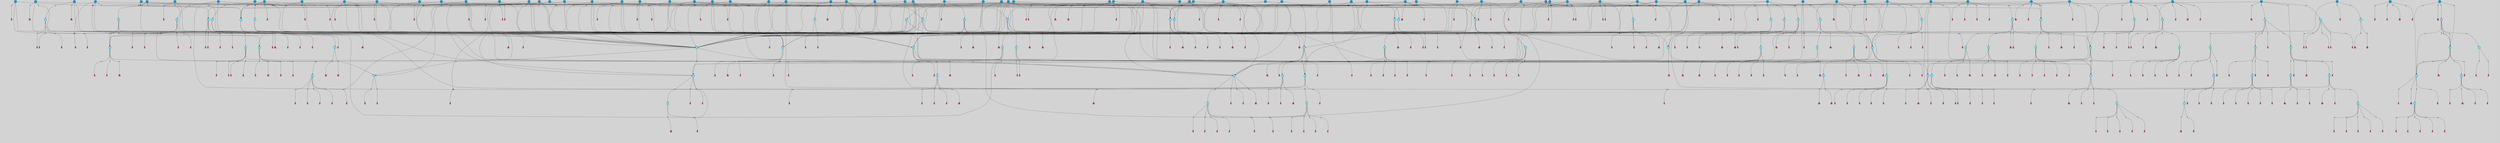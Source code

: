 // File exported with GEGELATI v1.3.1
// On the 2024-04-08 17:44:43
// With the File::TPGGraphDotExporter
digraph{
	graph[pad = "0.212, 0.055" bgcolor = lightgray]
	node[shape=circle style = filled label = ""]
		T7 [fillcolor="#66ddff"]
		T9 [fillcolor="#66ddff"]
		T11 [fillcolor="#66ddff"]
		T59 [fillcolor="#66ddff"]
		T102 [fillcolor="#66ddff"]
		T111 [fillcolor="#66ddff"]
		T258 [fillcolor="#66ddff"]
		T320 [fillcolor="#66ddff"]
		T321 [fillcolor="#66ddff"]
		T322 [fillcolor="#66ddff"]
		T323 [fillcolor="#66ddff"]
		T324 [fillcolor="#66ddff"]
		T407 [fillcolor="#66ddff"]
		T429 [fillcolor="#66ddff"]
		T440 [fillcolor="#66ddff"]
		T540 [fillcolor="#66ddff"]
		T550 [fillcolor="#1199bb"]
		T623 [fillcolor="#66ddff"]
		T624 [fillcolor="#66ddff"]
		T625 [fillcolor="#66ddff"]
		T716 [fillcolor="#66ddff"]
		T717 [fillcolor="#66ddff"]
		T718 [fillcolor="#66ddff"]
		T721 [fillcolor="#66ddff"]
		T787 [fillcolor="#1199bb"]
		T788 [fillcolor="#66ddff"]
		T789 [fillcolor="#66ddff"]
		T790 [fillcolor="#66ddff"]
		T792 [fillcolor="#66ddff"]
		T793 [fillcolor="#66ddff"]
		T794 [fillcolor="#66ddff"]
		T804 [fillcolor="#1199bb"]
		T813 [fillcolor="#1199bb"]
		T822 [fillcolor="#1199bb"]
		T877 [fillcolor="#66ddff"]
		T878 [fillcolor="#1199bb"]
		T879 [fillcolor="#66ddff"]
		T880 [fillcolor="#66ddff"]
		T881 [fillcolor="#66ddff"]
		T882 [fillcolor="#66ddff"]
		T883 [fillcolor="#66ddff"]
		T884 [fillcolor="#1199bb"]
		T885 [fillcolor="#66ddff"]
		T886 [fillcolor="#66ddff"]
		T947 [fillcolor="#66ddff"]
		T948 [fillcolor="#66ddff"]
		T949 [fillcolor="#66ddff"]
		T950 [fillcolor="#66ddff"]
		T952 [fillcolor="#66ddff"]
		T953 [fillcolor="#66ddff"]
		T954 [fillcolor="#66ddff"]
		T956 [fillcolor="#66ddff"]
		T957 [fillcolor="#1199bb"]
		T991 [fillcolor="#1199bb"]
		T1005 [fillcolor="#66ddff"]
		T1010 [fillcolor="#1199bb"]
		T1011 [fillcolor="#66ddff"]
		T1013 [fillcolor="#66ddff"]
		T1014 [fillcolor="#66ddff"]
		T1020 [fillcolor="#66ddff"]
		T1023 [fillcolor="#66ddff"]
		T1050 [fillcolor="#1199bb"]
		T1053 [fillcolor="#66ddff"]
		T1054 [fillcolor="#66ddff"]
		T1055 [fillcolor="#66ddff"]
		T1056 [fillcolor="#66ddff"]
		T1074 [fillcolor="#1199bb"]
		T1075 [fillcolor="#1199bb"]
		T1077 [fillcolor="#1199bb"]
		T1079 [fillcolor="#1199bb"]
		T1082 [fillcolor="#1199bb"]
		T1084 [fillcolor="#1199bb"]
		T1085 [fillcolor="#1199bb"]
		T1087 [fillcolor="#1199bb"]
		T1088 [fillcolor="#1199bb"]
		T1089 [fillcolor="#66ddff"]
		T1091 [fillcolor="#1199bb"]
		T1092 [fillcolor="#66ddff"]
		T1094 [fillcolor="#1199bb"]
		T1096 [fillcolor="#1199bb"]
		T1099 [fillcolor="#1199bb"]
		T1100 [fillcolor="#1199bb"]
		T1102 [fillcolor="#1199bb"]
		T1103 [fillcolor="#1199bb"]
		T1106 [fillcolor="#1199bb"]
		T1107 [fillcolor="#1199bb"]
		T1109 [fillcolor="#1199bb"]
		T1114 [fillcolor="#1199bb"]
		T1118 [fillcolor="#1199bb"]
		T1120 [fillcolor="#66ddff"]
		T308 [fillcolor="#66ddff"]
		T1121 [fillcolor="#66ddff"]
		T1122 [fillcolor="#1199bb"]
		T1123 [fillcolor="#66ddff"]
		T1124 [fillcolor="#66ddff"]
		T425 [fillcolor="#66ddff"]
		T1125 [fillcolor="#66ddff"]
		T1126 [fillcolor="#66ddff"]
		T1134 [fillcolor="#66ddff"]
		T1135 [fillcolor="#1199bb"]
		T1136 [fillcolor="#1199bb"]
		T1063 [fillcolor="#1199bb"]
		T1138 [fillcolor="#1199bb"]
		T1139 [fillcolor="#1199bb"]
		T1141 [fillcolor="#1199bb"]
		T1143 [fillcolor="#1199bb"]
		T1145 [fillcolor="#1199bb"]
		T1146 [fillcolor="#1199bb"]
		T1147 [fillcolor="#1199bb"]
		T1148 [fillcolor="#1199bb"]
		T1149 [fillcolor="#1199bb"]
		T1151 [fillcolor="#1199bb"]
		T1152 [fillcolor="#1199bb"]
		T1155 [fillcolor="#1199bb"]
		T1156 [fillcolor="#1199bb"]
		T1157 [fillcolor="#1199bb"]
		T280 [fillcolor="#1199bb"]
		T1175 [fillcolor="#1199bb"]
		T1176 [fillcolor="#1199bb"]
		T1178 [fillcolor="#1199bb"]
		T1179 [fillcolor="#1199bb"]
		T1181 [fillcolor="#1199bb"]
		T1182 [fillcolor="#1199bb"]
		T1183 [fillcolor="#1199bb"]
		T1184 [fillcolor="#1199bb"]
		T1185 [fillcolor="#1199bb"]
		T1186 [fillcolor="#1199bb"]
		T1188 [fillcolor="#1199bb"]
		T1189 [fillcolor="#1199bb"]
		T1190 [fillcolor="#1199bb"]
		T1191 [fillcolor="#66ddff"]
		T1192 [fillcolor="#1199bb"]
		T1193 [fillcolor="#66ddff"]
		T1194 [fillcolor="#66ddff"]
		T1195 [fillcolor="#66ddff"]
		T1196 [fillcolor="#66ddff"]
		T1197 [fillcolor="#66ddff"]
		T1198 [fillcolor="#66ddff"]
		T1199 [fillcolor="#66ddff"]
		T1200 [fillcolor="#66ddff"]
		T1201 [fillcolor="#1199bb"]
		T1202 [fillcolor="#66ddff"]
		T1203 [fillcolor="#66ddff"]
		T1204 [fillcolor="#66ddff"]
		T1205 [fillcolor="#66ddff"]
		T1206 [fillcolor="#66ddff"]
		T1207 [fillcolor="#66ddff"]
		T1208 [fillcolor="#66ddff"]
		T1019 [fillcolor="#66ddff"]
		T1209 [fillcolor="#1199bb"]
		T1210 [fillcolor="#1199bb"]
		T1211 [fillcolor="#1199bb"]
		T1212 [fillcolor="#1199bb"]
		T1213 [fillcolor="#1199bb"]
		T1214 [fillcolor="#1199bb"]
		T1215 [fillcolor="#1199bb"]
		T1216 [fillcolor="#1199bb"]
		T1217 [fillcolor="#1199bb"]
		T1218 [fillcolor="#1199bb"]
		T1219 [fillcolor="#1199bb"]
		T1220 [fillcolor="#1199bb"]
		T1221 [fillcolor="#1199bb"]
		T1222 [fillcolor="#1199bb"]
		P20355 [fillcolor="#cccccc" shape=point] //-3|
		I20355 [shape=box style=invis label="1|6&2|7#0|7&#92;n10|2&0|7#1|3&#92;n9|6&2|7#2|2&#92;n5|3&0|7#0|7&#92;n1|6&2|3#0|0&#92;n2|3&2|3#2|2&#92;n5|1&2|6#0|6&#92;n"]
		P20355 -> I20355[style=invis]
		A13153 [fillcolor="#ff3366" shape=box margin=0.03 width=0 height=0 label="7"]
		T7 -> P20355 -> A13153
		P20356 [fillcolor="#cccccc" shape=point] //5|
		I20356 [shape=box style=invis label="0|5&2|3#0|1&#92;n0|6&2|1#2|4&#92;n6|2&2|6#0|7&#92;n7|4&0|3#0|1&#92;n5|4&0|7#1|6&#92;n9|1&0|5#2|2&#92;n6|3&2|3#1|7&#92;n11|7&2|4#1|6&#92;n2|5&0|1#0|0&#92;n4|7&0|0#0|2&#92;n6|2&0|6#0|0&#92;n2|1&2|6#2|4&#92;n10|0&2|0#1|0&#92;n6|6&2|4#0|6&#92;n"]
		P20356 -> I20356[style=invis]
		A13154 [fillcolor="#ff3366" shape=box margin=0.03 width=0 height=0 label="8"]
		T7 -> P20356 -> A13154
		P20357 [fillcolor="#cccccc" shape=point] //-6|
		I20357 [shape=box style=invis label="11|1&0|7#2|0&#92;n10|4&0|1#1|0&#92;n4|3&2|4#2|1&#92;n0|5&2|0#0|0&#92;n6|1&0|0#0|3&#92;n8|2&2|0#0|4&#92;n11|4&2|0#1|6&#92;n7|0&2|6#2|3&#92;n5|3&2|6#2|0&#92;n2|0&2|0#0|4&#92;n"]
		P20357 -> I20357[style=invis]
		A13155 [fillcolor="#ff3366" shape=box margin=0.03 width=0 height=0 label="9"]
		T9 -> P20357 -> A13155
		P20358 [fillcolor="#cccccc" shape=point] //2|
		I20358 [shape=box style=invis label="6|3&2|7#1|4&#92;n8|6&0|0#2|5&#92;n2|1&0|2#0|3&#92;n8|7&0|6#0|4&#92;n2|1&2|0#0|1&#92;n0|0&2|2#2|3&#92;n6|6&0|7#2|1&#92;n6|1&0|7#2|6&#92;n5|4&2|7#0|4&#92;n0|3&0|4#2|0&#92;n11|0&2|0#2|5&#92;n4|5&2|5#2|4&#92;n5|7&0|6#0|4&#92;n9|7&2|5#0|3&#92;n5|4&2|1#0|3&#92;n5|3&0|1#1|7&#92;n0|4&0|3#2|5&#92;n"]
		P20358 -> I20358[style=invis]
		A13156 [fillcolor="#ff3366" shape=box margin=0.03 width=0 height=0 label="10"]
		T9 -> P20358 -> A13156
		P20359 [fillcolor="#cccccc" shape=point] //6|
		I20359 [shape=box style=invis label="3|0&2|7#2|2&#92;n3|2&0|4#2|5&#92;n5|1&0|2#1|0&#92;n8|7&0|1#2|0&#92;n8|5&0|3#0|6&#92;n0|2&0|2#2|3&#92;n1|5&2|5#0|5&#92;n5|6&0|6#0|7&#92;n6|7&0|0#2|6&#92;n1|2&2|3#0|0&#92;n7|7&2|3#0|4&#92;n0|7&2|7#0|6&#92;n1|0&2|2#2|7&#92;n4|4&0|1#0|0&#92;n"]
		P20359 -> I20359[style=invis]
		A13157 [fillcolor="#ff3366" shape=box margin=0.03 width=0 height=0 label="11"]
		T11 -> P20359 -> A13157
		P20360 [fillcolor="#cccccc" shape=point] //-4|
		I20360 [shape=box style=invis label="4|1&0|4#2|6&#92;n1|2&2|2#2|0&#92;n1|2&2|0#0|6&#92;n8|4&2|3#2|5&#92;n5|5&2|1#1|0&#92;n"]
		P20360 -> I20360[style=invis]
		A13158 [fillcolor="#ff3366" shape=box margin=0.03 width=0 height=0 label="12"]
		T11 -> P20360 -> A13158
		P20361 [fillcolor="#cccccc" shape=point] //8|
		I20361 [shape=box style=invis label="9|0&0|1#2|0&#92;n10|1&2|5#1|4&#92;n8|2&2|6#0|4&#92;n4|5&0|3#0|1&#92;n2|4&2|5#2|3&#92;n4|2&2|2#0|2&#92;n7|5&0|2#0|0&#92;n8|2&2|1#1|3&#92;n8|7&0|7#2|1&#92;n1|1&0|0#0|7&#92;n5|6&2|5#1|0&#92;n6|3&2|5#0|0&#92;n11|4&0|3#2|6&#92;n1|2&2|4#0|7&#92;n5|6&0|1#2|0&#92;n11|3&0|2#0|7&#92;n"]
		P20361 -> I20361[style=invis]
		A13159 [fillcolor="#ff3366" shape=box margin=0.03 width=0 height=0 label="6"]
		T59 -> P20361 -> A13159
		P20362 [fillcolor="#cccccc" shape=point] //5|
		I20362 [shape=box style=invis label="3|0&2|0#0|1&#92;n3|0&0|7#0|1&#92;n5|3&0|2#2|6&#92;n4|4&2|4#2|6&#92;n11|2&0|7#1|6&#92;n2|7&2|2#2|5&#92;n9|3&2|6#2|7&#92;n7|7&0|0#0|4&#92;n6|1&2|4#2|3&#92;n5|4&2|0#1|6&#92;n1|3&0|7#0|4&#92;n"]
		P20362 -> I20362[style=invis]
		A13160 [fillcolor="#ff3366" shape=box margin=0.03 width=0 height=0 label="7"]
		T59 -> P20362 -> A13160
		T59 -> P20357
		T59 -> P20362
		P20363 [fillcolor="#cccccc" shape=point] //7|
		I20363 [shape=box style=invis label="3|3&2|7#0|4&#92;n4|3&2|6#0|3&#92;n8|4&0|6#1|2&#92;n5|6&2|3#0|4&#92;n0|7&2|1#0|5&#92;n8|7&2|2#2|5&#92;n9|1&0|0#1|0&#92;n10|1&2|1#1|4&#92;n10|5&0|6#1|7&#92;n5|2&2|3#0|4&#92;n2|0&2|6#2|7&#92;n1|7&0|1#0|7&#92;n"]
		P20363 -> I20363[style=invis]
		A13161 [fillcolor="#ff3366" shape=box margin=0.03 width=0 height=0 label="2"]
		T102 -> P20363 -> A13161
		P20364 [fillcolor="#cccccc" shape=point] //-8|
		I20364 [shape=box style=invis label="7|5&0|4#2|4&#92;n"]
		P20364 -> I20364[style=invis]
		A13162 [fillcolor="#ff3366" shape=box margin=0.03 width=0 height=0 label="3"]
		T102 -> P20364 -> A13162
		P20365 [fillcolor="#cccccc" shape=point] //8|
		I20365 [shape=box style=invis label="7|0&0|2#1|4&#92;n8|1&2|3#0|5&#92;n0|6&0|5#0|5&#92;n3|7&2|1#0|6&#92;n9|4&2|7#1|6&#92;n1|7&2|5#2|2&#92;n8|5&2|0#0|3&#92;n0|2&0|2#0|0&#92;n3|5&0|2#0|3&#92;n"]
		P20365 -> I20365[style=invis]
		A13163 [fillcolor="#ff3366" shape=box margin=0.03 width=0 height=0 label="5"]
		T102 -> P20365 -> A13163
		P20366 [fillcolor="#cccccc" shape=point] //-5|
		I20366 [shape=box style=invis label="0|0&2|3#0|2&#92;n10|5&0|6#1|3&#92;n7|3&0|6#2|3&#92;n3|4&0|6#0|6&#92;n10|5&0|2#1|1&#92;n5|0&0|1#0|3&#92;n6|6&2|5#1|5&#92;n7|4&0|2#1|7&#92;n5|7&0|1#2|5&#92;n1|5&0|0#0|3&#92;n7|5&2|1#2|6&#92;n9|0&0|2#0|0&#92;n4|0&2|4#0|0&#92;n4|6&0|0#2|3&#92;n3|1&0|6#2|5&#92;n7|7&2|1#2|3&#92;n9|4&2|2#0|6&#92;n"]
		P20366 -> I20366[style=invis]
		T111 -> P20366 -> T9
		P20367 [fillcolor="#cccccc" shape=point] //7|
		I20367 [shape=box style=invis label="7|4&2|1#2|0&#92;n4|1&2|4#2|3&#92;n5|0&2|0#2|2&#92;n6|1&2|4#2|6&#92;n"]
		P20367 -> I20367[style=invis]
		A13164 [fillcolor="#ff3366" shape=box margin=0.03 width=0 height=0 label="9"]
		T111 -> P20367 -> A13164
		P20368 [fillcolor="#cccccc" shape=point] //2|
		I20368 [shape=box style=invis label="3|0&2|0#0|1&#92;n11|2&0|7#1|6&#92;n8|7&2|4#0|5&#92;n5|3&0|2#2|6&#92;n4|4&2|4#2|6&#92;n3|0&0|7#0|1&#92;n2|7&2|2#2|5&#92;n9|3&2|6#2|7&#92;n7|7&0|0#0|4&#92;n6|1&2|4#1|3&#92;n5|4&2|0#1|6&#92;n1|3&0|7#0|4&#92;n"]
		P20368 -> I20368[style=invis]
		A13165 [fillcolor="#ff3366" shape=box margin=0.03 width=0 height=0 label="7"]
		T111 -> P20368 -> A13165
		T111 -> P20357
		P20369 [fillcolor="#cccccc" shape=point] //2|
		I20369 [shape=box style=invis label="9|1&2|3#0|1&#92;n5|3&2|4#2|7&#92;n11|0&2|3#0|4&#92;n7|0&2|4#0|4&#92;n5|2&2|0#2|4&#92;n7|3&0|7#0|5&#92;n"]
		P20369 -> I20369[style=invis]
		A13166 [fillcolor="#ff3366" shape=box margin=0.03 width=0 height=0 label="2"]
		T258 -> P20369 -> A13166
		T258 -> P20357
		P20370 [fillcolor="#cccccc" shape=point] //-5|
		I20370 [shape=box style=invis label="8|7&0|3#0|3&#92;n6|4&2|1#0|5&#92;n2|2&2|6#2|0&#92;n4|7&2|0#2|3&#92;n10|5&2|1#1|5&#92;n2|0&0|7#2|0&#92;n5|3&2|2#2|0&#92;n6|7&0|0#1|0&#92;n"]
		P20370 -> I20370[style=invis]
		A13167 [fillcolor="#ff3366" shape=box margin=0.03 width=0 height=0 label="1"]
		T258 -> P20370 -> A13167
		P20371 [fillcolor="#cccccc" shape=point] //2|
		I20371 [shape=box style=invis label="4|1&0|4#2|6&#92;n5|5&2|1#1|0&#92;n1|0&2|0#0|6&#92;n8|4&2|3#2|5&#92;n"]
		P20371 -> I20371[style=invis]
		T258 -> P20371 -> T11
		P20372 [fillcolor="#cccccc" shape=point] //5|
		I20372 [shape=box style=invis label="1|6&2|7#0|7&#92;n9|2&2|7#2|2&#92;n10|2&0|7#1|3&#92;n5|3&0|7#0|7&#92;n7|0&2|7#2|2&#92;n1|6&2|3#0|0&#92;n2|3&2|3#2|2&#92;n"]
		P20372 -> I20372[style=invis]
		A13168 [fillcolor="#ff3366" shape=box margin=0.03 width=0 height=0 label="7"]
		T258 -> P20372 -> A13168
		P20373 [fillcolor="#cccccc" shape=point] //-4|
		I20373 [shape=box style=invis label="4|1&0|4#2|6&#92;n1|2&2|2#2|0&#92;n1|2&2|0#0|6&#92;n8|4&2|3#2|5&#92;n5|5&2|1#1|0&#92;n"]
		P20373 -> I20373[style=invis]
		A13169 [fillcolor="#ff3366" shape=box margin=0.03 width=0 height=0 label="12"]
		T320 -> P20373 -> A13169
		P20374 [fillcolor="#cccccc" shape=point] //-9|
		I20374 [shape=box style=invis label="2|0&2|0#2|1&#92;n4|4&2|4#2|6&#92;n9|1&0|3#1|7&#92;n5|3&0|2#2|6&#92;n2|7&2|2#2|5&#92;n5|4&2|0#1|6&#92;n3|0&0|7#0|1&#92;n1|3&0|7#0|4&#92;n11|6&2|2#0|7&#92;n7|7&0|0#0|4&#92;n11|0&0|7#1|6&#92;n9|3&2|6#2|7&#92;n"]
		P20374 -> I20374[style=invis]
		A13170 [fillcolor="#ff3366" shape=box margin=0.03 width=0 height=0 label="7"]
		T321 -> P20374 -> A13170
		P20375 [fillcolor="#cccccc" shape=point] //6|
		I20375 [shape=box style=invis label="3|0&2|7#2|2&#92;n3|2&0|4#2|5&#92;n5|1&0|2#1|0&#92;n8|7&0|1#2|0&#92;n8|5&0|3#0|6&#92;n0|2&0|2#2|3&#92;n1|5&2|5#0|5&#92;n5|6&0|6#0|7&#92;n6|7&0|0#2|6&#92;n1|2&2|3#0|0&#92;n7|7&2|3#0|4&#92;n0|7&2|7#0|6&#92;n1|0&2|2#2|7&#92;n4|4&0|1#0|0&#92;n"]
		P20375 -> I20375[style=invis]
		A13171 [fillcolor="#ff3366" shape=box margin=0.03 width=0 height=0 label="11"]
		T320 -> P20375 -> A13171
		P20376 [fillcolor="#cccccc" shape=point] //2|
		I20376 [shape=box style=invis label="4|1&0|4#2|6&#92;n5|5&2|1#1|0&#92;n1|0&2|0#0|6&#92;n8|4&2|3#2|5&#92;n"]
		P20376 -> I20376[style=invis]
		T321 -> P20376 -> T320
		P20377 [fillcolor="#cccccc" shape=point] //-3|
		I20377 [shape=box style=invis label="4|5&0|0#0|0&#92;n4|7&0|0#0|2&#92;n0|6&2|1#2|4&#92;n9|1&0|5#2|2&#92;n10|0&2|0#1|0&#92;n6|6&2|4#0|6&#92;n2|5&0|1#0|0&#92;n6|3&2|3#1|7&#92;n11|7&2|4#1|6&#92;n6|2&2|6#0|1&#92;n6|2&0|0#0|0&#92;n9|1&2|6#2|4&#92;n10|4&0|3#1|1&#92;n5|4&2|7#1|6&#92;n"]
		P20377 -> I20377[style=invis]
		T323 -> P20377 -> T321
		P20378 [fillcolor="#cccccc" shape=point] //5|
		I20378 [shape=box style=invis label="0|5&2|3#0|1&#92;n0|6&2|1#2|4&#92;n6|2&2|6#0|7&#92;n7|4&0|3#0|1&#92;n5|4&0|7#1|6&#92;n9|1&0|5#2|2&#92;n6|3&2|3#1|7&#92;n11|7&2|4#1|6&#92;n2|5&0|1#0|0&#92;n4|7&0|0#0|2&#92;n6|2&0|6#0|0&#92;n2|1&2|6#2|4&#92;n10|0&2|0#1|0&#92;n6|6&2|4#0|6&#92;n"]
		P20378 -> I20378[style=invis]
		A13172 [fillcolor="#ff3366" shape=box margin=0.03 width=0 height=0 label="8"]
		T322 -> P20378 -> A13172
		P20379 [fillcolor="#cccccc" shape=point] //8|
		I20379 [shape=box style=invis label="9|7&0|5#2|5&#92;n3|3&2|3#0|2&#92;n9|5&2|2#1|0&#92;n2|3&0|6#0|3&#92;n4|4&2|5#2|7&#92;n11|3&2|0#1|5&#92;n6|6&2|1#2|2&#92;n4|6&0|1#2|2&#92;n2|5&2|7#2|2&#92;n7|7&2|2#2|3&#92;n6|5&0|3#2|6&#92;n6|7&0|6#0|2&#92;n"]
		P20379 -> I20379[style=invis]
		A13173 [fillcolor="#ff3366" shape=box margin=0.03 width=0 height=0 label="14"]
		T321 -> P20379 -> A13173
		P20380 [fillcolor="#cccccc" shape=point] //-3|
		I20380 [shape=box style=invis label="1|6&2|7#0|7&#92;n10|2&0|7#1|3&#92;n9|6&2|7#2|2&#92;n5|3&0|7#0|7&#92;n1|6&2|3#0|0&#92;n2|3&2|3#2|2&#92;n5|1&2|6#0|6&#92;n"]
		P20380 -> I20380[style=invis]
		A13174 [fillcolor="#ff3366" shape=box margin=0.03 width=0 height=0 label="7"]
		T322 -> P20380 -> A13174
		P20381 [fillcolor="#cccccc" shape=point] //-8|
		I20381 [shape=box style=invis label="7|5&0|4#2|4&#92;n"]
		P20381 -> I20381[style=invis]
		A13175 [fillcolor="#ff3366" shape=box margin=0.03 width=0 height=0 label="3"]
		T321 -> P20381 -> A13175
		P20382 [fillcolor="#cccccc" shape=point] //4|
		I20382 [shape=box style=invis label="4|3&0|6#0|3&#92;n5|7&2|3#2|2&#92;n5|6&0|7#1|2&#92;n1|4&2|6#0|3&#92;n8|4&2|1#2|5&#92;n9|5&2|4#1|4&#92;n2|4&0|5#0|7&#92;n10|0&0|6#1|3&#92;n3|0&0|6#0|2&#92;n2|7&2|7#2|6&#92;n5|2&0|5#1|5&#92;n10|4&2|5#1|7&#92;n4|0&0|4#2|4&#92;n11|1&0|4#2|6&#92;n10|6&2|0#1|4&#92;n9|7&0|3#1|4&#92;n4|5&2|7#0|6&#92;n11|5&2|6#2|3&#92;n0|3&0|5#0|1&#92;n"]
		P20382 -> I20382[style=invis]
		A13176 [fillcolor="#ff3366" shape=box margin=0.03 width=0 height=0 label="13"]
		T321 -> P20382 -> A13176
		P20383 [fillcolor="#cccccc" shape=point] //1|
		I20383 [shape=box style=invis label="0|4&0|1#0|1&#92;n10|5&2|5#1|6&#92;n7|7&2|5#2|2&#92;n9|5&0|7#2|7&#92;n8|4&0|3#2|7&#92;n11|0&2|3#0|5&#92;n7|0&0|0#0|1&#92;n4|2&0|4#0|5&#92;n5|1&0|6#2|7&#92;n11|3&0|7#1|3&#92;n"]
		P20383 -> I20383[style=invis]
		T323 -> P20383 -> T322
		P20384 [fillcolor="#cccccc" shape=point] //4|
		I20384 [shape=box style=invis label="4|3&0|6#0|3&#92;n5|7&2|3#2|2&#92;n5|6&0|7#1|2&#92;n1|4&2|6#0|3&#92;n8|4&2|1#2|5&#92;n9|5&2|4#1|4&#92;n2|4&0|5#0|7&#92;n10|0&0|6#1|3&#92;n3|0&0|6#0|2&#92;n2|7&2|7#2|6&#92;n5|2&0|5#1|5&#92;n10|4&2|5#1|7&#92;n4|0&0|4#2|4&#92;n11|1&0|4#2|6&#92;n10|6&2|0#1|4&#92;n9|7&0|3#1|4&#92;n4|5&2|7#0|6&#92;n11|5&2|6#2|3&#92;n0|3&0|5#0|1&#92;n"]
		P20384 -> I20384[style=invis]
		A13177 [fillcolor="#ff3366" shape=box margin=0.03 width=0 height=0 label="13"]
		T323 -> P20384 -> A13177
		P20385 [fillcolor="#cccccc" shape=point] //-4|
		I20385 [shape=box style=invis label="4|1&0|4#2|6&#92;n1|2&2|2#2|0&#92;n1|2&2|0#0|6&#92;n8|4&2|3#2|5&#92;n5|5&2|1#1|0&#92;n"]
		P20385 -> I20385[style=invis]
		A13178 [fillcolor="#ff3366" shape=box margin=0.03 width=0 height=0 label="12"]
		T324 -> P20385 -> A13178
		P20386 [fillcolor="#cccccc" shape=point] //6|
		I20386 [shape=box style=invis label="3|0&2|7#2|2&#92;n3|2&0|4#2|5&#92;n5|1&0|2#1|0&#92;n8|7&0|1#2|0&#92;n8|5&0|3#0|6&#92;n0|2&0|2#2|3&#92;n1|5&2|5#0|5&#92;n5|6&0|6#0|7&#92;n6|7&0|0#2|6&#92;n1|2&2|3#0|0&#92;n7|7&2|3#0|4&#92;n0|7&2|7#0|6&#92;n1|0&2|2#2|7&#92;n4|4&0|1#0|0&#92;n"]
		P20386 -> I20386[style=invis]
		A13179 [fillcolor="#ff3366" shape=box margin=0.03 width=0 height=0 label="11"]
		T324 -> P20386 -> A13179
		P20387 [fillcolor="#cccccc" shape=point] //-1|
		I20387 [shape=box style=invis label="0|5&2|2#0|0&#92;n11|3&2|3#1|3&#92;n8|5&2|2#1|7&#92;n10|0&0|6#1|2&#92;n9|1&2|5#0|3&#92;n8|0&2|4#2|6&#92;n6|7&0|2#0|3&#92;n9|2&0|7#0|1&#92;n6|2&0|2#2|1&#92;n"]
		P20387 -> I20387[style=invis]
		A13180 [fillcolor="#ff3366" shape=box margin=0.03 width=0 height=0 label="7"]
		T407 -> P20387 -> A13180
		P20388 [fillcolor="#cccccc" shape=point] //-3|
		I20388 [shape=box style=invis label="7|7&0|0#0|4&#92;n11|2&0|7#1|6&#92;n8|7&2|4#0|5&#92;n5|3&0|2#2|6&#92;n4|4&2|4#2|6&#92;n3|0&0|7#0|6&#92;n2|7&2|2#2|5&#92;n9|3&2|6#2|7&#92;n6|7&0|0#0|7&#92;n3|0&2|0#0|1&#92;n6|1&2|4#1|3&#92;n5|4&2|0#1|6&#92;n1|3&0|7#0|4&#92;n"]
		P20388 -> I20388[style=invis]
		T407 -> P20388 -> T59
		P20389 [fillcolor="#cccccc" shape=point] //-5|
		I20389 [shape=box style=invis label="5|3&0|7#0|7&#92;n9|2&2|7#2|2&#92;n1|6&2|7#0|7&#92;n7|6&2|4#0|5&#92;n10|3&0|2#1|1&#92;n9|2&0|7#1|3&#92;n1|6&0|3#0|1&#92;n4|0&0|2#2|2&#92;n7|0&2|7#2|2&#92;n5|1&2|6#0|3&#92;n2|3&2|3#2|2&#92;n"]
		P20389 -> I20389[style=invis]
		T407 -> P20389 -> T102
		P20390 [fillcolor="#cccccc" shape=point] //1|
		I20390 [shape=box style=invis label="9|3&2|0#0|4&#92;n4|2&0|5#2|0&#92;n10|7&2|7#1|1&#92;n6|3&2|6#1|5&#92;n8|3&2|5#1|2&#92;n4|0&2|1#2|2&#92;n4|1&0|4#0|3&#92;n3|6&2|5#2|5&#92;n8|3&0|1#0|7&#92;n4|0&2|4#0|1&#92;n3|4&0|0#2|1&#92;n3|2&0|7#2|1&#92;n1|4&0|1#0|2&#92;n"]
		P20390 -> I20390[style=invis]
		A13181 [fillcolor="#ff3366" shape=box margin=0.03 width=0 height=0 label="14"]
		T407 -> P20390 -> A13181
		P20391 [fillcolor="#cccccc" shape=point] //3|
		I20391 [shape=box style=invis label="5|4&2|7#0|4&#92;n0|4&0|3#2|5&#92;n8|6&0|0#2|5&#92;n2|1&0|2#0|3&#92;n9|7&0|6#0|4&#92;n0|0&2|2#2|3&#92;n6|6&0|7#2|1&#92;n6|1&0|7#2|6&#92;n0|3&0|4#2|0&#92;n11|0&2|0#2|5&#92;n4|5&2|5#2|4&#92;n5|3&0|1#1|7&#92;n9|7&2|2#0|3&#92;n5|4&2|1#0|3&#92;n5|0&0|6#0|4&#92;n0|0&0|1#2|0&#92;n"]
		P20391 -> I20391[style=invis]
		A13182 [fillcolor="#ff3366" shape=box margin=0.03 width=0 height=0 label="10"]
		T407 -> P20391 -> A13182
		P20392 [fillcolor="#cccccc" shape=point] //4|
		I20392 [shape=box style=invis label="8|5&2|3#2|1&#92;n10|1&0|3#1|6&#92;n7|1&2|6#1|3&#92;n4|1&0|6#0|0&#92;n11|1&0|2#0|3&#92;n2|0&2|1#2|7&#92;n"]
		P20392 -> I20392[style=invis]
		A13183 [fillcolor="#ff3366" shape=box margin=0.03 width=0 height=0 label="2"]
		T429 -> P20392 -> A13183
		P20393 [fillcolor="#cccccc" shape=point] //1|
		I20393 [shape=box style=invis label="9|7&0|2#2|2&#92;n6|5&0|1#1|0&#92;n2|2&0|0#2|1&#92;n4|3&2|2#2|3&#92;n2|5&2|2#0|0&#92;n10|7&0|5#1|1&#92;n9|5&2|7#2|5&#92;n7|7&2|5#2|5&#92;n8|0&2|4#0|1&#92;n5|4&2|0#0|2&#92;n2|5&2|2#2|6&#92;n4|4&0|2#2|1&#92;n7|2&2|4#0|0&#92;n10|0&2|2#1|1&#92;n10|4&2|3#1|0&#92;n"]
		P20393 -> I20393[style=invis]
		A13184 [fillcolor="#ff3366" shape=box margin=0.03 width=0 height=0 label="1"]
		T429 -> P20393 -> A13184
		P20394 [fillcolor="#cccccc" shape=point] //-8|
		I20394 [shape=box style=invis label="11|7&2|0#2|0&#92;n5|5&2|7#2|7&#92;n8|6&2|7#1|2&#92;n1|7&0|3#0|6&#92;n4|0&2|1#2|2&#92;n9|0&0|2#0|0&#92;n10|1&0|5#1|6&#92;n0|0&2|3#2|0&#92;n3|2&0|1#2|6&#92;n0|1&2|4#0|0&#92;n"]
		P20394 -> I20394[style=invis]
		A13185 [fillcolor="#ff3366" shape=box margin=0.03 width=0 height=0 label="6"]
		T429 -> P20394 -> A13185
		P20395 [fillcolor="#cccccc" shape=point] //-7|
		I20395 [shape=box style=invis label="7|3&0|6#2|5&#92;n10|5&0|5#1|0&#92;n1|0&2|4#0|3&#92;n"]
		P20395 -> I20395[style=invis]
		T429 -> P20395 -> T7
		P20396 [fillcolor="#cccccc" shape=point] //-2|
		I20396 [shape=box style=invis label="3|1&2|6#2|5&#92;n4|5&0|4#0|6&#92;n7|1&0|6#2|2&#92;n2|6&0|6#2|0&#92;n7|7&0|0#1|0&#92;n3|7&0|7#0|1&#92;n1|3&2|2#2|0&#92;n3|6&0|5#0|0&#92;n4|0&2|7#0|4&#92;n9|4&2|2#0|1&#92;n3|1&2|5#0|7&#92;n"]
		P20396 -> I20396[style=invis]
		A13186 [fillcolor="#ff3366" shape=box margin=0.03 width=0 height=0 label="1"]
		T429 -> P20396 -> A13186
		P20397 [fillcolor="#cccccc" shape=point] //2|
		I20397 [shape=box style=invis label="0|6&0|7#0|4&#92;n6|7&2|6#2|6&#92;n11|3&0|7#1|6&#92;n11|1&0|6#2|7&#92;n2|4&0|1#0|1&#92;n10|6&2|5#1|6&#92;n11|3&0|1#1|7&#92;n10|0&2|3#1|5&#92;n"]
		P20397 -> I20397[style=invis]
		T440 -> P20397 -> T7
		P20398 [fillcolor="#cccccc" shape=point] //-9|
		I20398 [shape=box style=invis label="2|0&2|3#2|0&#92;n11|7&0|4#1|0&#92;n"]
		P20398 -> I20398[style=invis]
		T440 -> P20398 -> T111
		T440 -> P20362
		P20399 [fillcolor="#cccccc" shape=point] //7|
		I20399 [shape=box style=invis label="2|0&2|1#2|0&#92;n9|1&0|6#0|3&#92;n11|7&0|4#1|0&#92;n"]
		P20399 -> I20399[style=invis]
		T540 -> P20399 -> T111
		P20400 [fillcolor="#cccccc" shape=point] //6|
		I20400 [shape=box style=invis label="0|5&2|3#0|1&#92;n0|6&2|1#2|4&#92;n9|1&0|5#2|2&#92;n7|4&0|3#0|1&#92;n5|4&0|7#1|6&#92;n2|5&0|1#0|0&#92;n6|3&2|3#1|7&#92;n11|7&2|4#1|6&#92;n6|2&2|6#0|1&#92;n4|7&0|0#0|2&#92;n6|2&0|6#0|0&#92;n9|1&2|6#2|4&#92;n10|0&2|0#1|0&#92;n6|6&2|4#0|6&#92;n"]
		P20400 -> I20400[style=invis]
		A13187 [fillcolor="#ff3366" shape=box margin=0.03 width=0 height=0 label="8"]
		T540 -> P20400 -> A13187
		P20401 [fillcolor="#cccccc" shape=point] //-4|
		I20401 [shape=box style=invis label="6|3&2|6#1|2&#92;n2|5&2|2#2|5&#92;n2|6&0|4#0|5&#92;n6|0&0|2#1|2&#92;n"]
		P20401 -> I20401[style=invis]
		A13188 [fillcolor="#ff3366" shape=box margin=0.03 width=0 height=0 label="7"]
		T540 -> P20401 -> A13188
		P20402 [fillcolor="#cccccc" shape=point] //-5|
		I20402 [shape=box style=invis label="7|2&0|3#2|2&#92;n3|2&0|2#2|0&#92;n1|5&2|7#0|4&#92;n5|3&0|3#0|7&#92;n11|4&0|1#0|0&#92;n8|7&2|7#2|7&#92;n4|0&0|3#2|7&#92;n"]
		P20402 -> I20402[style=invis]
		A13189 [fillcolor="#ff3366" shape=box margin=0.03 width=0 height=0 label="7"]
		T540 -> P20402 -> A13189
		P20403 [fillcolor="#cccccc" shape=point] //-4|
		I20403 [shape=box style=invis label="4|1&0|4#2|6&#92;n1|2&2|2#2|0&#92;n1|2&2|0#0|6&#92;n8|4&2|3#2|5&#92;n5|5&2|1#1|0&#92;n"]
		P20403 -> I20403[style=invis]
		A13190 [fillcolor="#ff3366" shape=box margin=0.03 width=0 height=0 label="12"]
		T550 -> P20403 -> A13190
		P20404 [fillcolor="#cccccc" shape=point] //7|
		I20404 [shape=box style=invis label="7|4&2|7#0|4&#92;n4|6&0|1#2|5&#92;n2|1&2|3#0|0&#92;n4|3&2|0#0|1&#92;n0|0&2|7#2|7&#92;n7|7&0|5#2|3&#92;n5|0&2|1#2|2&#92;n10|0&0|4#1|2&#92;n4|4&0|7#0|0&#92;n6|7&0|2#0|1&#92;n1|4&2|5#0|4&#92;n"]
		P20404 -> I20404[style=invis]
		A13191 [fillcolor="#ff3366" shape=box margin=0.03 width=0 height=0 label="0"]
		T623 -> P20404 -> A13191
		P20405 [fillcolor="#cccccc" shape=point] //0|
		I20405 [shape=box style=invis label="4|0&0|3#2|7&#92;n10|2&0|3#1|7&#92;n3|5&0|2#0|3&#92;n4|5&0|0#2|1&#92;n10|7&2|0#1|2&#92;n5|3&2|3#1|6&#92;n9|5&2|0#0|4&#92;n5|4&2|7#0|2&#92;n10|3&2|7#1|4&#92;n7|2&0|1#2|6&#92;n8|6&0|5#0|5&#92;n8|7&2|3#0|5&#92;n2|6&2|4#0|0&#92;n"]
		P20405 -> I20405[style=invis]
		A13192 [fillcolor="#ff3366" shape=box margin=0.03 width=0 height=0 label="5"]
		T625 -> P20405 -> A13192
		P20406 [fillcolor="#cccccc" shape=point] //0|
		I20406 [shape=box style=invis label="2|5&0|1#0|6&#92;n6|1&2|2#2|7&#92;n8|0&0|3#1|4&#92;n4|3&2|5#2|4&#92;n8|1&2|4#0|0&#92;n6|6&0|1#2|6&#92;n11|7&2|4#2|5&#92;n6|2&2|4#0|2&#92;n8|5&2|4#2|4&#92;n2|1&2|1#2|2&#92;n2|7&2|5#2|6&#92;n9|7&0|5#0|4&#92;n1|2&0|5#2|6&#92;n4|2&2|3#2|7&#92;n3|3&2|1#0|2&#92;n"]
		P20406 -> I20406[style=invis]
		A13193 [fillcolor="#ff3366" shape=box margin=0.03 width=0 height=0 label="5"]
		T625 -> P20406 -> A13193
		P20407 [fillcolor="#cccccc" shape=point] //3|
		I20407 [shape=box style=invis label="7|6&2|4#0|2&#92;n10|3&2|7#1|4&#92;n11|6&0|4#0|1&#92;n7|1&0|0#2|6&#92;n7|6&0|3#2|6&#92;n4|0&2|6#0|1&#92;n4|4&2|5#0|2&#92;n4|6&0|4#2|7&#92;n10|0&2|3#1|5&#92;n2|6&0|5#0|2&#92;n1|0&2|3#0|7&#92;n1|6&2|0#0|5&#92;n6|2&0|1#0|7&#92;n9|2&0|3#2|7&#92;n5|3&0|6#0|6&#92;n1|7&2|5#2|3&#92;n8|1&2|7#0|6&#92;n1|0&2|5#2|1&#92;n7|1&2|2#2|5&#92;n7|4&2|6#0|3&#92;n"]
		P20407 -> I20407[style=invis]
		A13194 [fillcolor="#ff3366" shape=box margin=0.03 width=0 height=0 label="4"]
		T625 -> P20407 -> A13194
		P20408 [fillcolor="#cccccc" shape=point] //-9|
		I20408 [shape=box style=invis label="4|7&2|6#0|5&#92;n11|3&0|2#2|6&#92;n10|2&2|4#1|6&#92;n3|0&2|6#2|7&#92;n4|3&0|5#0|7&#92;n2|3&0|7#0|7&#92;n10|6&0|7#1|5&#92;n10|1&2|2#1|1&#92;n1|7&0|3#2|6&#92;n"]
		P20408 -> I20408[style=invis]
		A13195 [fillcolor="#ff3366" shape=box margin=0.03 width=0 height=0 label="4"]
		T550 -> P20408 -> A13195
		P20409 [fillcolor="#cccccc" shape=point] //8|
		I20409 [shape=box style=invis label="9|0&0|1#2|0&#92;n10|1&2|5#1|4&#92;n8|2&2|6#0|4&#92;n2|4&2|5#2|3&#92;n4|2&2|2#0|2&#92;n7|5&0|2#0|0&#92;n8|2&2|1#1|3&#92;n8|7&0|7#2|1&#92;n1|1&0|0#0|7&#92;n5|6&2|5#1|0&#92;n6|6&2|5#0|0&#92;n11|4&0|3#2|6&#92;n4|2&2|4#0|7&#92;n5|6&0|1#2|0&#92;n11|3&0|2#0|7&#92;n"]
		P20409 -> I20409[style=invis]
		A13196 [fillcolor="#ff3366" shape=box margin=0.03 width=0 height=0 label="6"]
		T624 -> P20409 -> A13196
		P20410 [fillcolor="#cccccc" shape=point] //-6|
		I20410 [shape=box style=invis label="9|0&2|0#0|1&#92;n3|2&0|2#0|3&#92;n5|4&0|5#1|7&#92;n2|1&0|4#0|3&#92;n9|2&2|0#2|4&#92;n7|6&0|4#0|2&#92;n2|3&0|6#2|6&#92;n1|2&0|3#2|0&#92;n"]
		P20410 -> I20410[style=invis]
		T550 -> P20410 -> T624
		P20411 [fillcolor="#cccccc" shape=point] //5|
		I20411 [shape=box style=invis label="3|0&2|0#0|1&#92;n3|0&0|7#0|1&#92;n5|3&0|2#2|6&#92;n4|4&2|4#2|6&#92;n11|2&0|7#1|6&#92;n2|7&2|2#2|5&#92;n9|3&2|6#2|7&#92;n7|7&0|0#0|4&#92;n6|1&2|4#2|3&#92;n5|4&2|0#1|6&#92;n1|3&0|7#0|4&#92;n"]
		P20411 -> I20411[style=invis]
		A13197 [fillcolor="#ff3366" shape=box margin=0.03 width=0 height=0 label="7"]
		T624 -> P20411 -> A13197
		P20412 [fillcolor="#cccccc" shape=point] //-10|
		I20412 [shape=box style=invis label="3|6&0|0#0|4&#92;n4|1&2|4#0|1&#92;n5|1&0|1#0|4&#92;n5|5&2|6#0|5&#92;n6|5&0|6#0|3&#92;n11|1&2|0#0|1&#92;n0|7&2|0#0|3&#92;n1|2&0|6#0|1&#92;n8|0&0|4#2|0&#92;n0|4&0|7#2|7&#92;n7|0&2|7#1|3&#92;n3|1&0|5#2|5&#92;n5|1&0|4#0|3&#92;n2|2&0|2#0|0&#92;n8|3&0|1#0|7&#92;n3|0&0|3#0|5&#92;n7|2&0|5#2|0&#92;n6|3&2|7#1|5&#92;n4|7&2|7#2|1&#92;n"]
		P20412 -> I20412[style=invis]
		A13198 [fillcolor="#ff3366" shape=box margin=0.03 width=0 height=0 label="14"]
		T624 -> P20412 -> A13198
		P20413 [fillcolor="#cccccc" shape=point] //5|
		I20413 [shape=box style=invis label="0|5&2|3#0|1&#92;n0|6&2|1#2|4&#92;n6|2&2|6#0|7&#92;n7|4&0|3#0|1&#92;n5|4&0|7#1|6&#92;n9|1&0|5#2|2&#92;n6|3&2|3#1|7&#92;n11|7&2|4#1|6&#92;n2|5&0|1#0|0&#92;n4|7&0|0#0|2&#92;n6|2&0|6#0|0&#92;n2|1&2|6#2|4&#92;n10|0&2|0#1|0&#92;n6|6&2|4#0|6&#92;n"]
		P20413 -> I20413[style=invis]
		A13199 [fillcolor="#ff3366" shape=box margin=0.03 width=0 height=0 label="8"]
		T624 -> P20413 -> A13199
		P20414 [fillcolor="#cccccc" shape=point] //-2|
		I20414 [shape=box style=invis label="1|3&0|2#0|7&#92;n6|1&0|7#0|0&#92;n6|1&2|4#1|7&#92;n3|0&2|3#0|3&#92;n0|2&0|7#2|6&#92;n"]
		P20414 -> I20414[style=invis]
		T550 -> P20414 -> T623
		P20415 [fillcolor="#cccccc" shape=point] //5|
		I20415 [shape=box style=invis label="3|0&2|0#2|1&#92;n3|0&0|7#0|1&#92;n5|3&0|2#2|6&#92;n4|4&2|4#2|6&#92;n5|4&2|0#1|6&#92;n2|7&2|2#2|5&#92;n1|3&0|7#0|4&#92;n11|6&2|2#0|7&#92;n7|7&0|0#0|4&#92;n6|1&2|4#2|3&#92;n11|0&0|7#1|6&#92;n9|3&2|6#2|7&#92;n"]
		P20415 -> I20415[style=invis]
		A13200 [fillcolor="#ff3366" shape=box margin=0.03 width=0 height=0 label="7"]
		T623 -> P20415 -> A13200
		P20416 [fillcolor="#cccccc" shape=point] //4|
		I20416 [shape=box style=invis label="7|1&0|6#0|1&#92;n6|7&2|7#1|7&#92;n10|1&2|1#1|1&#92;n9|6&2|2#1|4&#92;n4|7&0|4#2|2&#92;n9|6&0|5#1|1&#92;n10|0&2|6#1|6&#92;n5|1&0|1#2|3&#92;n10|1&0|5#1|0&#92;n3|4&2|3#0|0&#92;n8|2&0|5#2|4&#92;n1|6&2|0#0|0&#92;n2|3&0|1#2|6&#92;n5|2&2|2#1|6&#92;n2|2&0|1#2|1&#92;n3|1&2|7#0|3&#92;n6|7&2|3#0|4&#92;n"]
		P20416 -> I20416[style=invis]
		A13201 [fillcolor="#ff3366" shape=box margin=0.03 width=0 height=0 label="10"]
		T623 -> P20416 -> A13201
		P20417 [fillcolor="#cccccc" shape=point] //-1|
		I20417 [shape=box style=invis label="5|7&2|4#0|7&#92;n6|4&2|4#2|6&#92;n3|0&0|5#0|0&#92;n9|5&0|7#1|4&#92;n8|0&0|2#2|1&#92;n3|0&2|6#0|7&#92;n1|7&2|5#2|5&#92;n9|4&0|2#0|6&#92;n4|4&2|5#0|6&#92;n"]
		P20417 -> I20417[style=invis]
		A13202 [fillcolor="#ff3366" shape=box margin=0.03 width=0 height=0 label="7"]
		T550 -> P20417 -> A13202
		P20418 [fillcolor="#cccccc" shape=point] //-4|
		I20418 [shape=box style=invis label="0|4&0|0#2|7&#92;n8|5&2|4#2|4&#92;n4|3&2|5#2|4&#92;n11|7&2|2#2|5&#92;n6|5&2|2#2|7&#92;n3|2&0|7#0|7&#92;n3|3&2|1#0|3&#92;n2|6&0|3#2|5&#92;n0|1&2|6#2|2&#92;n8|2&0|0#1|6&#92;n0|7&0|5#0|4&#92;n9|5&0|3#2|7&#92;n2|7&2|5#2|6&#92;n9|0&2|0#0|1&#92;n1|2&2|4#0|2&#92;n"]
		P20418 -> I20418[style=invis]
		T623 -> P20418 -> T625
		P20419 [fillcolor="#cccccc" shape=point] //2|
		I20419 [shape=box style=invis label="9|1&2|3#0|1&#92;n5|2&2|0#2|4&#92;n3|6&2|5#2|7&#92;n7|0&2|5#0|4&#92;n1|2&0|3#0|5&#92;n7|3&2|7#0|0&#92;n"]
		P20419 -> I20419[style=invis]
		A13203 [fillcolor="#ff3366" shape=box margin=0.03 width=0 height=0 label="2"]
		T625 -> P20419 -> A13203
		P20420 [fillcolor="#cccccc" shape=point] //-6|
		I20420 [shape=box style=invis label="7|5&0|4#0|4&#92;n11|0&2|5#2|1&#92;n"]
		P20420 -> I20420[style=invis]
		A13204 [fillcolor="#ff3366" shape=box margin=0.03 width=0 height=0 label="3"]
		T625 -> P20420 -> A13204
		P20421 [fillcolor="#cccccc" shape=point] //5|
		I20421 [shape=box style=invis label="0|5&2|3#0|1&#92;n0|6&2|1#2|4&#92;n6|2&2|6#0|7&#92;n7|4&0|3#0|1&#92;n5|4&0|7#1|6&#92;n9|1&0|5#2|2&#92;n6|3&2|3#1|7&#92;n11|7&2|4#1|6&#92;n2|5&0|1#0|0&#92;n4|7&0|0#0|2&#92;n6|2&0|6#0|0&#92;n2|1&2|6#2|4&#92;n10|0&2|0#1|0&#92;n6|6&2|4#0|6&#92;n"]
		P20421 -> I20421[style=invis]
		A13205 [fillcolor="#ff3366" shape=box margin=0.03 width=0 height=0 label="8"]
		T717 -> P20421 -> A13205
		P20422 [fillcolor="#cccccc" shape=point] //-10|
		I20422 [shape=box style=invis label="3|6&0|0#0|4&#92;n4|1&2|4#0|1&#92;n5|1&0|1#0|4&#92;n5|5&2|6#0|5&#92;n6|5&0|6#0|3&#92;n11|1&2|0#0|1&#92;n0|7&2|0#0|3&#92;n1|2&0|6#0|1&#92;n8|0&0|4#2|0&#92;n0|4&0|7#2|7&#92;n7|0&2|7#1|3&#92;n3|1&0|5#2|5&#92;n5|1&0|4#0|3&#92;n2|2&0|2#0|0&#92;n8|3&0|1#0|7&#92;n3|0&0|3#0|5&#92;n7|2&0|5#2|0&#92;n6|3&2|7#1|5&#92;n4|7&2|7#2|1&#92;n"]
		P20422 -> I20422[style=invis]
		A13206 [fillcolor="#ff3366" shape=box margin=0.03 width=0 height=0 label="14"]
		T717 -> P20422 -> A13206
		P20423 [fillcolor="#cccccc" shape=point] //5|
		I20423 [shape=box style=invis label="3|0&2|0#0|1&#92;n3|0&0|7#0|1&#92;n5|3&0|2#2|6&#92;n4|4&2|4#2|6&#92;n11|2&0|7#1|6&#92;n2|7&2|2#2|5&#92;n9|3&2|6#2|7&#92;n7|7&0|0#0|4&#92;n6|1&2|4#2|3&#92;n5|4&2|0#1|6&#92;n1|3&0|7#0|4&#92;n"]
		P20423 -> I20423[style=invis]
		A13207 [fillcolor="#ff3366" shape=box margin=0.03 width=0 height=0 label="7"]
		T717 -> P20423 -> A13207
		P20424 [fillcolor="#cccccc" shape=point] //5|
		I20424 [shape=box style=invis label="3|0&2|0#2|1&#92;n3|0&0|7#0|1&#92;n5|3&0|2#2|6&#92;n4|4&2|4#2|6&#92;n5|4&2|0#1|6&#92;n2|7&2|2#2|5&#92;n1|3&0|7#0|4&#92;n11|6&2|2#0|7&#92;n7|7&0|0#0|4&#92;n6|1&2|4#2|3&#92;n11|0&0|7#1|6&#92;n9|3&2|6#2|7&#92;n"]
		P20424 -> I20424[style=invis]
		A13208 [fillcolor="#ff3366" shape=box margin=0.03 width=0 height=0 label="7"]
		T716 -> P20424 -> A13208
		P20425 [fillcolor="#cccccc" shape=point] //4|
		I20425 [shape=box style=invis label="7|1&0|6#0|1&#92;n6|7&2|7#1|7&#92;n10|1&2|1#1|1&#92;n9|6&2|2#1|4&#92;n4|7&0|4#2|2&#92;n9|6&0|5#1|1&#92;n10|0&2|6#1|6&#92;n5|1&0|1#2|3&#92;n10|1&0|5#1|0&#92;n3|4&2|3#0|0&#92;n8|2&0|5#2|4&#92;n1|6&2|0#0|0&#92;n2|3&0|1#2|6&#92;n5|2&2|2#1|6&#92;n2|2&0|1#2|1&#92;n3|1&2|7#0|3&#92;n6|7&2|3#0|4&#92;n"]
		P20425 -> I20425[style=invis]
		A13209 [fillcolor="#ff3366" shape=box margin=0.03 width=0 height=0 label="10"]
		T716 -> P20425 -> A13209
		P20426 [fillcolor="#cccccc" shape=point] //-4|
		I20426 [shape=box style=invis label="0|4&0|0#2|7&#92;n8|5&2|4#2|4&#92;n4|3&2|5#2|4&#92;n11|7&2|2#2|5&#92;n6|5&2|2#2|7&#92;n3|2&0|7#0|7&#92;n3|3&2|1#0|3&#92;n2|6&0|3#2|5&#92;n0|1&2|6#2|2&#92;n8|2&0|0#1|6&#92;n0|7&0|5#0|4&#92;n9|5&0|3#2|7&#92;n2|7&2|5#2|6&#92;n9|0&2|0#0|1&#92;n1|2&2|4#0|2&#92;n"]
		P20426 -> I20426[style=invis]
		T716 -> P20426 -> T718
		P20427 [fillcolor="#cccccc" shape=point] //7|
		I20427 [shape=box style=invis label="7|4&2|7#0|4&#92;n4|6&0|1#2|5&#92;n2|1&2|3#0|0&#92;n4|3&2|0#0|1&#92;n0|0&2|7#2|7&#92;n7|7&0|5#2|3&#92;n5|0&2|1#2|2&#92;n10|0&0|4#1|2&#92;n4|4&0|7#0|0&#92;n6|7&0|2#0|1&#92;n1|4&2|5#0|4&#92;n"]
		P20427 -> I20427[style=invis]
		A13210 [fillcolor="#ff3366" shape=box margin=0.03 width=0 height=0 label="0"]
		T716 -> P20427 -> A13210
		P20428 [fillcolor="#cccccc" shape=point] //8|
		I20428 [shape=box style=invis label="9|0&0|1#2|0&#92;n10|1&2|5#1|4&#92;n8|2&2|6#0|4&#92;n2|4&2|5#2|3&#92;n4|2&2|2#0|2&#92;n7|5&0|2#0|0&#92;n8|2&2|1#1|3&#92;n8|7&0|7#2|1&#92;n1|1&0|0#0|7&#92;n5|6&2|5#1|0&#92;n6|6&2|5#0|0&#92;n11|4&0|3#2|6&#92;n4|2&2|4#0|7&#92;n5|6&0|1#2|0&#92;n11|3&0|2#0|7&#92;n"]
		P20428 -> I20428[style=invis]
		A13211 [fillcolor="#ff3366" shape=box margin=0.03 width=0 height=0 label="6"]
		T717 -> P20428 -> A13211
		P20429 [fillcolor="#cccccc" shape=point] //2|
		I20429 [shape=box style=invis label="9|1&2|3#0|1&#92;n5|2&2|0#2|4&#92;n3|6&2|5#2|7&#92;n7|0&2|5#0|4&#92;n1|2&0|3#0|5&#92;n7|3&2|7#0|0&#92;n"]
		P20429 -> I20429[style=invis]
		A13212 [fillcolor="#ff3366" shape=box margin=0.03 width=0 height=0 label="2"]
		T718 -> P20429 -> A13212
		P20430 [fillcolor="#cccccc" shape=point] //-6|
		I20430 [shape=box style=invis label="7|5&0|4#0|4&#92;n11|0&2|5#2|1&#92;n"]
		P20430 -> I20430[style=invis]
		A13213 [fillcolor="#ff3366" shape=box margin=0.03 width=0 height=0 label="3"]
		T718 -> P20430 -> A13213
		P20431 [fillcolor="#cccccc" shape=point] //0|
		I20431 [shape=box style=invis label="4|0&0|3#2|7&#92;n10|2&0|3#1|7&#92;n3|5&0|2#0|3&#92;n4|5&0|0#2|1&#92;n10|7&2|0#1|2&#92;n5|3&2|3#1|6&#92;n9|5&2|0#0|4&#92;n5|4&2|7#0|2&#92;n10|3&2|7#1|4&#92;n7|2&0|1#2|6&#92;n8|6&0|5#0|5&#92;n8|7&2|3#0|5&#92;n2|6&2|4#0|0&#92;n"]
		P20431 -> I20431[style=invis]
		A13214 [fillcolor="#ff3366" shape=box margin=0.03 width=0 height=0 label="5"]
		T718 -> P20431 -> A13214
		P20432 [fillcolor="#cccccc" shape=point] //3|
		I20432 [shape=box style=invis label="7|6&2|4#0|2&#92;n10|3&2|7#1|4&#92;n11|6&0|4#0|1&#92;n7|1&0|0#2|6&#92;n7|6&0|3#2|6&#92;n4|0&2|6#0|1&#92;n4|4&2|5#0|2&#92;n4|6&0|4#2|7&#92;n10|0&2|3#1|5&#92;n2|6&0|5#0|2&#92;n1|0&2|3#0|7&#92;n1|6&2|0#0|5&#92;n6|2&0|1#0|7&#92;n9|2&0|3#2|7&#92;n5|3&0|6#0|6&#92;n1|7&2|5#2|3&#92;n8|1&2|7#0|6&#92;n1|0&2|5#2|1&#92;n7|1&2|2#2|5&#92;n7|4&2|6#0|3&#92;n"]
		P20432 -> I20432[style=invis]
		A13215 [fillcolor="#ff3366" shape=box margin=0.03 width=0 height=0 label="4"]
		T718 -> P20432 -> A13215
		P20433 [fillcolor="#cccccc" shape=point] //0|
		I20433 [shape=box style=invis label="2|5&0|1#0|6&#92;n6|1&2|2#2|7&#92;n8|0&0|3#1|4&#92;n4|3&2|5#2|4&#92;n8|1&2|4#0|0&#92;n6|6&0|1#2|6&#92;n11|7&2|4#2|5&#92;n6|2&2|4#0|2&#92;n8|5&2|4#2|4&#92;n2|1&2|1#2|2&#92;n2|7&2|5#2|6&#92;n9|7&0|5#0|4&#92;n1|2&0|5#2|6&#92;n4|2&2|3#2|7&#92;n3|3&2|1#0|2&#92;n"]
		P20433 -> I20433[style=invis]
		A13216 [fillcolor="#ff3366" shape=box margin=0.03 width=0 height=0 label="5"]
		T718 -> P20433 -> A13216
		P20434 [fillcolor="#cccccc" shape=point] //-6|
		I20434 [shape=box style=invis label="7|5&0|4#0|4&#92;n11|0&2|5#2|1&#92;n"]
		P20434 -> I20434[style=invis]
		A13217 [fillcolor="#ff3366" shape=box margin=0.03 width=0 height=0 label="3"]
		T721 -> P20434 -> A13217
		P20435 [fillcolor="#cccccc" shape=point] //2|
		I20435 [shape=box style=invis label="9|1&2|3#0|1&#92;n5|2&2|0#2|4&#92;n3|6&2|5#2|7&#92;n7|0&2|5#0|4&#92;n1|2&0|3#0|5&#92;n7|3&2|7#0|0&#92;n"]
		P20435 -> I20435[style=invis]
		A13218 [fillcolor="#ff3366" shape=box margin=0.03 width=0 height=0 label="2"]
		T721 -> P20435 -> A13218
		P20436 [fillcolor="#cccccc" shape=point] //0|
		I20436 [shape=box style=invis label="2|5&0|1#0|6&#92;n6|1&2|2#2|7&#92;n8|0&0|3#1|4&#92;n4|3&2|5#2|4&#92;n8|1&2|4#0|0&#92;n6|6&0|1#2|6&#92;n11|7&2|4#2|5&#92;n6|2&2|4#0|2&#92;n8|5&2|4#2|4&#92;n2|1&2|1#2|2&#92;n2|7&2|5#2|6&#92;n9|7&0|5#0|4&#92;n1|2&0|5#2|6&#92;n4|2&2|3#2|7&#92;n3|3&2|1#0|2&#92;n"]
		P20436 -> I20436[style=invis]
		A13219 [fillcolor="#ff3366" shape=box margin=0.03 width=0 height=0 label="5"]
		T721 -> P20436 -> A13219
		P20437 [fillcolor="#cccccc" shape=point] //3|
		I20437 [shape=box style=invis label="7|6&2|4#0|2&#92;n10|3&2|7#1|4&#92;n11|6&0|4#0|1&#92;n7|1&0|0#2|6&#92;n7|6&0|3#2|6&#92;n4|0&2|6#0|1&#92;n4|4&2|5#0|2&#92;n4|6&0|4#2|7&#92;n10|0&2|3#1|5&#92;n2|6&0|5#0|2&#92;n1|0&2|3#0|7&#92;n1|6&2|0#0|5&#92;n6|2&0|1#0|7&#92;n9|2&0|3#2|7&#92;n5|3&0|6#0|6&#92;n1|7&2|5#2|3&#92;n8|1&2|7#0|6&#92;n1|0&2|5#2|1&#92;n7|1&2|2#2|5&#92;n7|4&2|6#0|3&#92;n"]
		P20437 -> I20437[style=invis]
		A13220 [fillcolor="#ff3366" shape=box margin=0.03 width=0 height=0 label="4"]
		T721 -> P20437 -> A13220
		P20438 [fillcolor="#cccccc" shape=point] //0|
		I20438 [shape=box style=invis label="4|0&0|3#2|7&#92;n10|2&0|3#1|7&#92;n3|5&0|2#0|3&#92;n4|5&0|0#2|1&#92;n10|7&2|0#1|2&#92;n5|3&2|3#1|6&#92;n9|5&2|0#0|4&#92;n5|4&2|7#0|2&#92;n10|3&2|7#1|4&#92;n7|2&0|1#2|6&#92;n8|6&0|5#0|5&#92;n8|7&2|3#0|5&#92;n2|6&2|4#0|0&#92;n"]
		P20438 -> I20438[style=invis]
		A13221 [fillcolor="#ff3366" shape=box margin=0.03 width=0 height=0 label="5"]
		T721 -> P20438 -> A13221
		P20439 [fillcolor="#cccccc" shape=point] //5|
		I20439 [shape=box style=invis label="0|5&2|3#0|1&#92;n0|6&2|1#2|4&#92;n6|2&2|6#0|7&#92;n7|4&0|3#0|1&#92;n5|4&0|7#1|6&#92;n9|1&0|5#2|2&#92;n6|3&2|3#1|7&#92;n11|7&2|4#1|6&#92;n2|5&0|1#0|0&#92;n4|7&0|0#0|2&#92;n6|2&0|6#0|0&#92;n2|1&2|6#2|4&#92;n10|0&2|0#1|0&#92;n6|6&2|4#0|6&#92;n"]
		P20439 -> I20439[style=invis]
		A13222 [fillcolor="#ff3366" shape=box margin=0.03 width=0 height=0 label="8"]
		T789 -> P20439 -> A13222
		P20440 [fillcolor="#cccccc" shape=point] //-10|
		I20440 [shape=box style=invis label="3|6&0|0#0|4&#92;n4|1&2|4#0|1&#92;n5|1&0|1#0|4&#92;n5|5&2|6#0|5&#92;n6|5&0|6#0|3&#92;n11|1&2|0#0|1&#92;n0|7&2|0#0|3&#92;n1|2&0|6#0|1&#92;n8|0&0|4#2|0&#92;n0|4&0|7#2|7&#92;n7|0&2|7#1|3&#92;n3|1&0|5#2|5&#92;n5|1&0|4#0|3&#92;n2|2&0|2#0|0&#92;n8|3&0|1#0|7&#92;n3|0&0|3#0|5&#92;n7|2&0|5#2|0&#92;n6|3&2|7#1|5&#92;n4|7&2|7#2|1&#92;n"]
		P20440 -> I20440[style=invis]
		A13223 [fillcolor="#ff3366" shape=box margin=0.03 width=0 height=0 label="14"]
		T789 -> P20440 -> A13223
		P20441 [fillcolor="#cccccc" shape=point] //5|
		I20441 [shape=box style=invis label="3|0&2|0#0|1&#92;n3|0&0|7#0|1&#92;n5|3&0|2#2|6&#92;n4|4&2|4#2|6&#92;n11|2&0|7#1|6&#92;n2|7&2|2#2|5&#92;n9|3&2|6#2|7&#92;n7|7&0|0#0|4&#92;n6|1&2|4#2|3&#92;n5|4&2|0#1|6&#92;n1|3&0|7#0|4&#92;n"]
		P20441 -> I20441[style=invis]
		A13224 [fillcolor="#ff3366" shape=box margin=0.03 width=0 height=0 label="7"]
		T789 -> P20441 -> A13224
		P20442 [fillcolor="#cccccc" shape=point] //-1|
		I20442 [shape=box style=invis label="5|7&2|4#0|7&#92;n6|4&2|4#2|6&#92;n3|0&0|5#0|0&#92;n9|5&0|7#1|4&#92;n8|0&0|2#2|1&#92;n3|0&2|6#0|7&#92;n1|7&2|5#2|5&#92;n9|4&0|2#0|6&#92;n4|4&2|5#0|6&#92;n"]
		P20442 -> I20442[style=invis]
		A13225 [fillcolor="#ff3366" shape=box margin=0.03 width=0 height=0 label="7"]
		T787 -> P20442 -> A13225
		P20443 [fillcolor="#cccccc" shape=point] //-2|
		I20443 [shape=box style=invis label="0|2&0|7#2|6&#92;n6|1&0|4#1|7&#92;n3|0&2|3#0|3&#92;n1|3&0|2#0|7&#92;n"]
		P20443 -> I20443[style=invis]
		T787 -> P20443 -> T788
		P20444 [fillcolor="#cccccc" shape=point] //5|
		I20444 [shape=box style=invis label="3|0&2|0#2|1&#92;n3|0&0|7#0|1&#92;n5|3&0|2#2|6&#92;n4|4&2|4#2|6&#92;n5|4&2|0#1|6&#92;n2|7&2|2#2|5&#92;n1|3&0|7#0|4&#92;n11|6&2|2#0|7&#92;n7|7&0|0#0|4&#92;n6|1&2|4#2|3&#92;n11|0&0|7#1|6&#92;n9|3&2|6#2|7&#92;n"]
		P20444 -> I20444[style=invis]
		A13226 [fillcolor="#ff3366" shape=box margin=0.03 width=0 height=0 label="7"]
		T788 -> P20444 -> A13226
		P20445 [fillcolor="#cccccc" shape=point] //4|
		I20445 [shape=box style=invis label="7|1&0|6#0|1&#92;n6|7&2|7#1|7&#92;n10|1&2|1#1|1&#92;n9|6&2|2#1|4&#92;n4|7&0|4#2|2&#92;n9|6&0|5#1|1&#92;n10|0&2|6#1|6&#92;n5|1&0|1#2|3&#92;n10|1&0|5#1|0&#92;n3|4&2|3#0|0&#92;n8|2&0|5#2|4&#92;n1|6&2|0#0|0&#92;n2|3&0|1#2|6&#92;n5|2&2|2#1|6&#92;n2|2&0|1#2|1&#92;n3|1&2|7#0|3&#92;n6|7&2|3#0|4&#92;n"]
		P20445 -> I20445[style=invis]
		A13227 [fillcolor="#ff3366" shape=box margin=0.03 width=0 height=0 label="10"]
		T788 -> P20445 -> A13227
		P20446 [fillcolor="#cccccc" shape=point] //-4|
		I20446 [shape=box style=invis label="0|4&0|0#2|7&#92;n8|5&2|4#2|4&#92;n4|3&2|5#2|4&#92;n11|7&2|2#2|5&#92;n6|5&2|2#2|7&#92;n3|2&0|7#0|7&#92;n3|3&2|1#0|3&#92;n2|6&0|3#2|5&#92;n0|1&2|6#2|2&#92;n8|2&0|0#1|6&#92;n0|7&0|5#0|4&#92;n9|5&0|3#2|7&#92;n2|7&2|5#2|6&#92;n9|0&2|0#0|1&#92;n1|2&2|4#0|2&#92;n"]
		P20446 -> I20446[style=invis]
		T788 -> P20446 -> T790
		P20447 [fillcolor="#cccccc" shape=point] //4|
		I20447 [shape=box style=invis label="9|6&0|4#2|0&#92;n6|1&0|7#0|0&#92;n3|0&2|3#0|3&#92;n1|3&0|2#0|7&#92;n6|1&2|4#1|7&#92;n6|3&0|7#2|6&#92;n"]
		P20447 -> I20447[style=invis]
		T787 -> P20447 -> T788
		P20448 [fillcolor="#cccccc" shape=point] //7|
		I20448 [shape=box style=invis label="7|4&2|7#0|4&#92;n4|6&0|1#2|5&#92;n2|1&2|3#0|0&#92;n4|3&2|0#0|1&#92;n0|0&2|7#2|7&#92;n7|7&0|5#2|3&#92;n5|0&2|1#2|2&#92;n10|0&0|4#1|2&#92;n4|4&0|7#0|0&#92;n6|7&0|2#0|1&#92;n1|4&2|5#0|4&#92;n"]
		P20448 -> I20448[style=invis]
		A13228 [fillcolor="#ff3366" shape=box margin=0.03 width=0 height=0 label="0"]
		T788 -> P20448 -> A13228
		P20449 [fillcolor="#cccccc" shape=point] //8|
		I20449 [shape=box style=invis label="9|0&0|1#2|0&#92;n10|1&2|5#1|4&#92;n8|2&2|6#0|4&#92;n2|4&2|5#2|3&#92;n4|2&2|2#0|2&#92;n7|5&0|2#0|0&#92;n8|2&2|1#1|3&#92;n8|7&0|7#2|1&#92;n1|1&0|0#0|7&#92;n5|6&2|5#1|0&#92;n6|6&2|5#0|0&#92;n11|4&0|3#2|6&#92;n4|2&2|4#0|7&#92;n5|6&0|1#2|0&#92;n11|3&0|2#0|7&#92;n"]
		P20449 -> I20449[style=invis]
		A13229 [fillcolor="#ff3366" shape=box margin=0.03 width=0 height=0 label="6"]
		T789 -> P20449 -> A13229
		P20450 [fillcolor="#cccccc" shape=point] //-6|
		I20450 [shape=box style=invis label="9|0&2|0#0|1&#92;n3|2&0|2#0|3&#92;n5|4&0|5#1|7&#92;n2|1&0|4#0|3&#92;n9|2&2|0#2|4&#92;n7|6&0|4#0|2&#92;n2|3&0|6#2|6&#92;n1|2&0|3#2|0&#92;n"]
		P20450 -> I20450[style=invis]
		T787 -> P20450 -> T789
		P20451 [fillcolor="#cccccc" shape=point] //2|
		I20451 [shape=box style=invis label="9|1&2|3#0|1&#92;n5|2&2|0#2|4&#92;n3|6&2|5#2|7&#92;n7|0&2|5#0|4&#92;n1|2&0|3#0|5&#92;n7|3&2|7#0|0&#92;n"]
		P20451 -> I20451[style=invis]
		A13230 [fillcolor="#ff3366" shape=box margin=0.03 width=0 height=0 label="2"]
		T790 -> P20451 -> A13230
		P20452 [fillcolor="#cccccc" shape=point] //-1|
		I20452 [shape=box style=invis label="6|6&0|0#1|5&#92;n3|0&0|2#2|3&#92;n1|0&0|5#0|3&#92;n10|4&0|0#1|0&#92;n1|7&2|5#2|5&#92;n9|4&0|0#1|5&#92;n11|3&2|1#1|6&#92;n6|3&2|6#2|0&#92;n6|1&0|2#0|6&#92;n8|0&0|6#2|4&#92;n"]
		P20452 -> I20452[style=invis]
		A13231 [fillcolor="#ff3366" shape=box margin=0.03 width=0 height=0 label="12"]
		T787 -> P20452 -> A13231
		P20453 [fillcolor="#cccccc" shape=point] //-6|
		I20453 [shape=box style=invis label="7|5&0|4#0|4&#92;n11|0&2|5#2|1&#92;n"]
		P20453 -> I20453[style=invis]
		A13232 [fillcolor="#ff3366" shape=box margin=0.03 width=0 height=0 label="3"]
		T790 -> P20453 -> A13232
		P20454 [fillcolor="#cccccc" shape=point] //0|
		I20454 [shape=box style=invis label="4|0&0|3#2|7&#92;n10|2&0|3#1|7&#92;n3|5&0|2#0|3&#92;n4|5&0|0#2|1&#92;n10|7&2|0#1|2&#92;n5|3&2|3#1|6&#92;n9|5&2|0#0|4&#92;n5|4&2|7#0|2&#92;n10|3&2|7#1|4&#92;n7|2&0|1#2|6&#92;n8|6&0|5#0|5&#92;n8|7&2|3#0|5&#92;n2|6&2|4#0|0&#92;n"]
		P20454 -> I20454[style=invis]
		A13233 [fillcolor="#ff3366" shape=box margin=0.03 width=0 height=0 label="5"]
		T790 -> P20454 -> A13233
		P20455 [fillcolor="#cccccc" shape=point] //3|
		I20455 [shape=box style=invis label="7|6&2|4#0|2&#92;n10|3&2|7#1|4&#92;n11|6&0|4#0|1&#92;n7|1&0|0#2|6&#92;n7|6&0|3#2|6&#92;n4|0&2|6#0|1&#92;n4|4&2|5#0|2&#92;n4|6&0|4#2|7&#92;n10|0&2|3#1|5&#92;n2|6&0|5#0|2&#92;n1|0&2|3#0|7&#92;n1|6&2|0#0|5&#92;n6|2&0|1#0|7&#92;n9|2&0|3#2|7&#92;n5|3&0|6#0|6&#92;n1|7&2|5#2|3&#92;n8|1&2|7#0|6&#92;n1|0&2|5#2|1&#92;n7|1&2|2#2|5&#92;n7|4&2|6#0|3&#92;n"]
		P20455 -> I20455[style=invis]
		A13234 [fillcolor="#ff3366" shape=box margin=0.03 width=0 height=0 label="4"]
		T790 -> P20455 -> A13234
		P20456 [fillcolor="#cccccc" shape=point] //0|
		I20456 [shape=box style=invis label="2|5&0|1#0|6&#92;n6|1&2|2#2|7&#92;n8|0&0|3#1|4&#92;n4|3&2|5#2|4&#92;n8|1&2|4#0|0&#92;n6|6&0|1#2|6&#92;n11|7&2|4#2|5&#92;n6|2&2|4#0|2&#92;n8|5&2|4#2|4&#92;n2|1&2|1#2|2&#92;n2|7&2|5#2|6&#92;n9|7&0|5#0|4&#92;n1|2&0|5#2|6&#92;n4|2&2|3#2|7&#92;n3|3&2|1#0|2&#92;n"]
		P20456 -> I20456[style=invis]
		A13235 [fillcolor="#ff3366" shape=box margin=0.03 width=0 height=0 label="5"]
		T790 -> P20456 -> A13235
		P20457 [fillcolor="#cccccc" shape=point] //-6|
		I20457 [shape=box style=invis label="7|5&0|4#0|4&#92;n11|0&2|5#2|1&#92;n"]
		P20457 -> I20457[style=invis]
		A13236 [fillcolor="#ff3366" shape=box margin=0.03 width=0 height=0 label="3"]
		T794 -> P20457 -> A13236
		P20458 [fillcolor="#cccccc" shape=point] //2|
		I20458 [shape=box style=invis label="9|1&2|3#0|1&#92;n5|2&2|0#2|4&#92;n3|6&2|5#2|7&#92;n7|0&2|5#0|4&#92;n1|2&0|3#0|5&#92;n7|3&2|7#0|0&#92;n"]
		P20458 -> I20458[style=invis]
		A13237 [fillcolor="#ff3366" shape=box margin=0.03 width=0 height=0 label="2"]
		T794 -> P20458 -> A13237
		P20459 [fillcolor="#cccccc" shape=point] //0|
		I20459 [shape=box style=invis label="2|5&0|1#0|6&#92;n6|1&2|2#2|7&#92;n8|0&0|3#1|4&#92;n4|3&2|5#2|4&#92;n8|1&2|4#0|0&#92;n6|6&0|1#2|6&#92;n11|7&2|4#2|5&#92;n6|2&2|4#0|2&#92;n8|5&2|4#2|4&#92;n2|1&2|1#2|2&#92;n2|7&2|5#2|6&#92;n9|7&0|5#0|4&#92;n1|2&0|5#2|6&#92;n4|2&2|3#2|7&#92;n3|3&2|1#0|2&#92;n"]
		P20459 -> I20459[style=invis]
		A13238 [fillcolor="#ff3366" shape=box margin=0.03 width=0 height=0 label="5"]
		T794 -> P20459 -> A13238
		P20460 [fillcolor="#cccccc" shape=point] //-10|
		I20460 [shape=box style=invis label="3|6&0|0#0|4&#92;n4|1&2|4#0|1&#92;n5|1&0|1#0|4&#92;n5|5&2|6#0|5&#92;n6|5&0|6#0|3&#92;n11|1&2|0#0|1&#92;n0|7&2|0#0|3&#92;n1|2&0|6#0|1&#92;n8|0&0|4#2|0&#92;n0|4&0|7#2|7&#92;n7|0&2|7#1|3&#92;n3|1&0|5#2|5&#92;n5|1&0|4#0|3&#92;n2|2&0|2#0|0&#92;n8|3&0|1#0|7&#92;n3|0&0|3#0|5&#92;n7|2&0|5#2|0&#92;n6|3&2|7#1|5&#92;n4|7&2|7#2|1&#92;n"]
		P20460 -> I20460[style=invis]
		A13239 [fillcolor="#ff3366" shape=box margin=0.03 width=0 height=0 label="14"]
		T792 -> P20460 -> A13239
		P20461 [fillcolor="#cccccc" shape=point] //3|
		I20461 [shape=box style=invis label="7|6&2|4#0|2&#92;n10|3&2|7#1|4&#92;n11|6&0|4#0|1&#92;n7|1&0|0#2|6&#92;n7|6&0|3#2|6&#92;n4|0&2|6#0|1&#92;n4|4&2|5#0|2&#92;n4|6&0|4#2|7&#92;n10|0&2|3#1|5&#92;n2|6&0|5#0|2&#92;n1|0&2|3#0|7&#92;n1|6&2|0#0|5&#92;n6|2&0|1#0|7&#92;n9|2&0|3#2|7&#92;n5|3&0|6#0|6&#92;n1|7&2|5#2|3&#92;n8|1&2|7#0|6&#92;n1|0&2|5#2|1&#92;n7|1&2|2#2|5&#92;n7|4&2|6#0|3&#92;n"]
		P20461 -> I20461[style=invis]
		A13240 [fillcolor="#ff3366" shape=box margin=0.03 width=0 height=0 label="4"]
		T794 -> P20461 -> A13240
		P20462 [fillcolor="#cccccc" shape=point] //8|
		I20462 [shape=box style=invis label="9|0&0|1#2|0&#92;n10|1&2|5#1|4&#92;n8|2&2|6#0|4&#92;n2|4&2|5#2|3&#92;n4|2&2|2#0|2&#92;n7|5&0|2#0|0&#92;n8|2&2|1#1|3&#92;n8|7&0|7#2|1&#92;n1|1&0|0#0|7&#92;n5|6&2|5#1|0&#92;n6|6&2|5#0|0&#92;n11|4&0|3#2|6&#92;n4|2&2|4#0|7&#92;n5|6&0|1#2|0&#92;n11|3&0|2#0|7&#92;n"]
		P20462 -> I20462[style=invis]
		A13241 [fillcolor="#ff3366" shape=box margin=0.03 width=0 height=0 label="6"]
		T792 -> P20462 -> A13241
		P20463 [fillcolor="#cccccc" shape=point] //5|
		I20463 [shape=box style=invis label="3|0&2|0#0|1&#92;n3|0&0|7#0|1&#92;n5|3&0|2#2|6&#92;n4|4&2|4#2|6&#92;n11|2&0|7#1|6&#92;n2|7&2|2#2|5&#92;n9|3&2|6#2|7&#92;n7|7&0|0#0|4&#92;n6|1&2|4#2|3&#92;n5|4&2|0#1|6&#92;n1|3&0|7#0|4&#92;n"]
		P20463 -> I20463[style=invis]
		A13242 [fillcolor="#ff3366" shape=box margin=0.03 width=0 height=0 label="7"]
		T792 -> P20463 -> A13242
		P20464 [fillcolor="#cccccc" shape=point] //7|
		I20464 [shape=box style=invis label="7|4&2|7#0|4&#92;n4|6&0|1#2|5&#92;n2|1&2|3#0|0&#92;n4|3&2|0#0|1&#92;n0|0&2|7#2|7&#92;n7|7&0|5#2|3&#92;n5|0&2|1#2|2&#92;n10|0&0|4#1|2&#92;n4|4&0|7#0|0&#92;n6|7&0|2#0|1&#92;n1|4&2|5#0|4&#92;n"]
		P20464 -> I20464[style=invis]
		A13243 [fillcolor="#ff3366" shape=box margin=0.03 width=0 height=0 label="0"]
		T793 -> P20464 -> A13243
		P20465 [fillcolor="#cccccc" shape=point] //5|
		I20465 [shape=box style=invis label="3|0&2|0#2|1&#92;n3|0&0|7#0|1&#92;n5|3&0|2#2|6&#92;n4|4&2|4#2|6&#92;n5|4&2|0#1|6&#92;n2|7&2|2#2|5&#92;n1|3&0|7#0|4&#92;n11|6&2|2#0|7&#92;n7|7&0|0#0|4&#92;n6|1&2|4#2|3&#92;n11|0&0|7#1|6&#92;n9|3&2|6#2|7&#92;n"]
		P20465 -> I20465[style=invis]
		A13244 [fillcolor="#ff3366" shape=box margin=0.03 width=0 height=0 label="7"]
		T793 -> P20465 -> A13244
		P20466 [fillcolor="#cccccc" shape=point] //5|
		I20466 [shape=box style=invis label="0|5&2|3#0|1&#92;n0|6&2|1#2|4&#92;n6|2&2|6#0|7&#92;n7|4&0|3#0|1&#92;n5|4&0|7#1|6&#92;n9|1&0|5#2|2&#92;n6|3&2|3#1|7&#92;n11|7&2|4#1|6&#92;n2|5&0|1#0|0&#92;n4|7&0|0#0|2&#92;n6|2&0|6#0|0&#92;n2|1&2|6#2|4&#92;n10|0&2|0#1|0&#92;n6|6&2|4#0|6&#92;n"]
		P20466 -> I20466[style=invis]
		A13245 [fillcolor="#ff3366" shape=box margin=0.03 width=0 height=0 label="8"]
		T792 -> P20466 -> A13245
		P20467 [fillcolor="#cccccc" shape=point] //4|
		I20467 [shape=box style=invis label="7|1&0|6#0|1&#92;n6|7&2|7#1|7&#92;n10|1&2|1#1|1&#92;n9|6&2|2#1|4&#92;n4|7&0|4#2|2&#92;n9|6&0|5#1|1&#92;n10|0&2|6#1|6&#92;n5|1&0|1#2|3&#92;n10|1&0|5#1|0&#92;n3|4&2|3#0|0&#92;n8|2&0|5#2|4&#92;n1|6&2|0#0|0&#92;n2|3&0|1#2|6&#92;n5|2&2|2#1|6&#92;n2|2&0|1#2|1&#92;n3|1&2|7#0|3&#92;n6|7&2|3#0|4&#92;n"]
		P20467 -> I20467[style=invis]
		A13246 [fillcolor="#ff3366" shape=box margin=0.03 width=0 height=0 label="10"]
		T793 -> P20467 -> A13246
		P20468 [fillcolor="#cccccc" shape=point] //-4|
		I20468 [shape=box style=invis label="0|4&0|0#2|7&#92;n8|5&2|4#2|4&#92;n4|3&2|5#2|4&#92;n11|7&2|2#2|5&#92;n6|5&2|2#2|7&#92;n3|2&0|7#0|7&#92;n3|3&2|1#0|3&#92;n2|6&0|3#2|5&#92;n0|1&2|6#2|2&#92;n8|2&0|0#1|6&#92;n0|7&0|5#0|4&#92;n9|5&0|3#2|7&#92;n2|7&2|5#2|6&#92;n9|0&2|0#0|1&#92;n1|2&2|4#0|2&#92;n"]
		P20468 -> I20468[style=invis]
		T793 -> P20468 -> T794
		P20469 [fillcolor="#cccccc" shape=point] //0|
		I20469 [shape=box style=invis label="4|0&0|3#2|7&#92;n10|2&0|3#1|7&#92;n3|5&0|2#0|3&#92;n4|5&0|0#2|1&#92;n10|7&2|0#1|2&#92;n5|3&2|3#1|6&#92;n9|5&2|0#0|4&#92;n5|4&2|7#0|2&#92;n10|3&2|7#1|4&#92;n7|2&0|1#2|6&#92;n8|6&0|5#0|5&#92;n8|7&2|3#0|5&#92;n2|6&2|4#0|0&#92;n"]
		P20469 -> I20469[style=invis]
		A13247 [fillcolor="#ff3366" shape=box margin=0.03 width=0 height=0 label="5"]
		T794 -> P20469 -> A13247
		P20470 [fillcolor="#cccccc" shape=point] //-1|
		I20470 [shape=box style=invis label="5|7&2|4#0|7&#92;n6|4&2|4#2|6&#92;n3|0&0|5#0|0&#92;n9|5&0|7#1|4&#92;n8|0&0|2#2|1&#92;n3|0&2|6#0|7&#92;n1|7&2|5#2|5&#92;n9|4&0|2#0|6&#92;n4|4&2|5#0|6&#92;n"]
		P20470 -> I20470[style=invis]
		A13248 [fillcolor="#ff3366" shape=box margin=0.03 width=0 height=0 label="7"]
		T804 -> P20470 -> A13248
		P20471 [fillcolor="#cccccc" shape=point] //-2|
		I20471 [shape=box style=invis label="0|2&0|7#2|6&#92;n6|1&0|4#1|7&#92;n3|0&2|3#0|3&#92;n1|3&0|2#0|7&#92;n"]
		P20471 -> I20471[style=invis]
		T804 -> P20471 -> T716
		P20472 [fillcolor="#cccccc" shape=point] //-8|
		I20472 [shape=box style=invis label="9|6&0|4#2|0&#92;n3|0&2|3#0|0&#92;n6|3&0|7#2|6&#92;n8|2&2|7#2|4&#92;n6|1&2|4#1|7&#92;n"]
		P20472 -> I20472[style=invis]
		T804 -> P20472 -> T716
		P20473 [fillcolor="#cccccc" shape=point] //-6|
		I20473 [shape=box style=invis label="9|0&2|0#0|1&#92;n3|2&0|2#0|3&#92;n5|4&0|5#1|7&#92;n2|1&0|4#0|3&#92;n9|2&2|0#2|4&#92;n7|6&0|4#0|2&#92;n2|3&0|6#2|6&#92;n1|2&0|3#2|0&#92;n"]
		P20473 -> I20473[style=invis]
		T804 -> P20473 -> T717
		P20474 [fillcolor="#cccccc" shape=point] //-5|
		I20474 [shape=box style=invis label="0|5&2|3#0|1&#92;n6|2&2|6#0|6&#92;n9|1&0|5#2|2&#92;n2|2&0|1#0|0&#92;n7|2&0|3#0|5&#92;n10|0&2|0#1|0&#92;n5|4&0|7#1|6&#92;n4|7&0|0#0|7&#92;n3|5&2|0#2|7&#92;n6|2&0|6#0|0&#92;n6|6&2|4#0|6&#92;n11|7&2|4#1|6&#92;n9|1&2|6#2|4&#92;n"]
		P20474 -> I20474[style=invis]
		T804 -> P20474 -> T540
		T813 -> P20470
		P20475 [fillcolor="#cccccc" shape=point] //-8|
		I20475 [shape=box style=invis label="9|6&0|4#2|0&#92;n1|4&2|0#0|1&#92;n6|3&0|7#2|6&#92;n6|1&0|7#0|5&#92;n1|3&0|2#0|7&#92;n6|1&2|4#1|7&#92;n3|0&2|3#0|6&#92;n"]
		P20475 -> I20475[style=invis]
		T813 -> P20475 -> T716
		T813 -> P20473
		P20476 [fillcolor="#cccccc" shape=point] //-1|
		I20476 [shape=box style=invis label="6|6&0|0#1|5&#92;n3|0&0|2#2|3&#92;n1|0&0|5#0|3&#92;n10|4&0|0#1|0&#92;n1|7&2|5#2|5&#92;n9|4&0|0#1|5&#92;n11|3&2|1#1|6&#92;n6|3&2|6#2|0&#92;n6|1&0|2#0|6&#92;n8|0&0|6#2|4&#92;n"]
		P20476 -> I20476[style=invis]
		A13249 [fillcolor="#ff3366" shape=box margin=0.03 width=0 height=0 label="12"]
		T813 -> P20476 -> A13249
		T813 -> P20387
		P20477 [fillcolor="#cccccc" shape=point] //-1|
		I20477 [shape=box style=invis label="5|7&2|4#0|7&#92;n6|4&2|4#2|6&#92;n3|0&0|5#0|0&#92;n9|5&0|7#1|4&#92;n8|0&0|2#2|1&#92;n3|0&2|6#0|7&#92;n1|7&2|5#2|5&#92;n9|4&0|2#0|6&#92;n4|4&2|5#0|6&#92;n"]
		P20477 -> I20477[style=invis]
		A13250 [fillcolor="#ff3366" shape=box margin=0.03 width=0 height=0 label="7"]
		T822 -> P20477 -> A13250
		P20478 [fillcolor="#cccccc" shape=point] //-2|
		I20478 [shape=box style=invis label="1|3&0|2#0|7&#92;n6|1&0|7#0|0&#92;n6|1&2|4#1|7&#92;n3|0&2|3#0|3&#92;n0|2&0|7#2|6&#92;n"]
		P20478 -> I20478[style=invis]
		T822 -> P20478 -> T793
		P20479 [fillcolor="#cccccc" shape=point] //-9|
		I20479 [shape=box style=invis label="4|7&2|6#0|5&#92;n11|3&0|2#2|6&#92;n10|2&2|4#1|6&#92;n3|0&2|6#2|7&#92;n4|3&0|5#0|7&#92;n2|3&0|7#0|7&#92;n10|6&0|7#1|5&#92;n10|1&2|2#1|1&#92;n1|7&0|3#2|6&#92;n"]
		P20479 -> I20479[style=invis]
		A13251 [fillcolor="#ff3366" shape=box margin=0.03 width=0 height=0 label="4"]
		T822 -> P20479 -> A13251
		P20480 [fillcolor="#cccccc" shape=point] //-6|
		I20480 [shape=box style=invis label="9|0&2|0#0|1&#92;n3|2&0|2#0|3&#92;n5|4&0|5#1|7&#92;n2|1&0|4#0|3&#92;n9|2&2|0#2|4&#92;n7|6&0|4#0|2&#92;n2|3&0|6#2|6&#92;n1|2&0|3#2|0&#92;n"]
		P20480 -> I20480[style=invis]
		T822 -> P20480 -> T792
		P20481 [fillcolor="#cccccc" shape=point] //1|
		I20481 [shape=box style=invis label="9|0&2|1#2|0&#92;n11|6&0|0#0|0&#92;n"]
		P20481 -> I20481[style=invis]
		T822 -> P20481 -> T111
		P20482 [fillcolor="#cccccc" shape=point] //4|
		I20482 [shape=box style=invis label="7|7&0|7#2|6&#92;n6|3&0|7#2|6&#92;n4|1&0|7#0|0&#92;n3|0&2|3#0|3&#92;n1|3&0|2#0|7&#92;n9|6&0|4#2|0&#92;n"]
		P20482 -> I20482[style=invis]
		T878 -> P20482 -> T881
		P20483 [fillcolor="#cccccc" shape=point] //5|
		I20483 [shape=box style=invis label="3|0&2|0#0|1&#92;n3|0&0|7#0|1&#92;n5|3&0|2#2|6&#92;n4|4&2|4#2|6&#92;n11|2&0|7#1|6&#92;n2|7&2|2#2|5&#92;n9|3&2|6#2|7&#92;n7|7&0|0#0|4&#92;n6|1&2|4#2|3&#92;n5|4&2|0#1|6&#92;n1|3&0|7#0|4&#92;n"]
		P20483 -> I20483[style=invis]
		A13252 [fillcolor="#ff3366" shape=box margin=0.03 width=0 height=0 label="7"]
		T877 -> P20483 -> A13252
		P20484 [fillcolor="#cccccc" shape=point] //-1|
		I20484 [shape=box style=invis label="6|6&0|0#1|5&#92;n3|0&0|2#2|3&#92;n1|0&0|5#0|3&#92;n10|4&0|0#1|0&#92;n1|7&2|5#2|5&#92;n9|4&0|0#1|5&#92;n11|3&2|1#1|6&#92;n6|3&2|6#2|0&#92;n6|1&0|2#0|6&#92;n8|0&0|6#2|4&#92;n"]
		P20484 -> I20484[style=invis]
		A13253 [fillcolor="#ff3366" shape=box margin=0.03 width=0 height=0 label="12"]
		T880 -> P20484 -> A13253
		P20485 [fillcolor="#cccccc" shape=point] //4|
		I20485 [shape=box style=invis label="9|6&0|4#2|0&#92;n6|1&0|7#0|0&#92;n3|0&2|3#0|3&#92;n1|3&0|2#0|7&#92;n6|1&2|4#1|7&#92;n6|3&0|7#2|6&#92;n"]
		P20485 -> I20485[style=invis]
		T880 -> P20485 -> T881
		P20486 [fillcolor="#cccccc" shape=point] //7|
		I20486 [shape=box style=invis label="7|4&2|7#0|4&#92;n4|6&0|1#2|5&#92;n2|1&2|3#0|0&#92;n4|3&2|0#0|1&#92;n0|0&2|7#2|7&#92;n7|7&0|5#2|3&#92;n5|0&2|1#2|2&#92;n10|0&0|4#1|2&#92;n4|4&0|7#0|0&#92;n6|7&0|2#0|1&#92;n1|4&2|5#0|4&#92;n"]
		P20486 -> I20486[style=invis]
		A13254 [fillcolor="#ff3366" shape=box margin=0.03 width=0 height=0 label="0"]
		T881 -> P20486 -> A13254
		P20487 [fillcolor="#cccccc" shape=point] //0|
		I20487 [shape=box style=invis label="4|0&0|3#2|7&#92;n10|2&0|3#1|7&#92;n3|5&0|2#0|3&#92;n4|5&0|0#2|1&#92;n10|7&2|0#1|2&#92;n5|3&2|3#1|6&#92;n9|5&2|0#0|4&#92;n5|4&2|7#0|2&#92;n10|3&2|7#1|4&#92;n7|2&0|1#2|6&#92;n8|6&0|5#0|5&#92;n8|7&2|3#0|5&#92;n2|6&2|4#0|0&#92;n"]
		P20487 -> I20487[style=invis]
		A13255 [fillcolor="#ff3366" shape=box margin=0.03 width=0 height=0 label="5"]
		T882 -> P20487 -> A13255
		P20488 [fillcolor="#cccccc" shape=point] //-10|
		I20488 [shape=box style=invis label="3|6&0|0#0|4&#92;n4|1&2|4#0|1&#92;n5|1&0|1#0|4&#92;n5|5&2|6#0|5&#92;n6|5&0|6#0|3&#92;n11|1&2|0#0|1&#92;n0|7&2|0#0|3&#92;n1|2&0|6#0|1&#92;n8|0&0|4#2|0&#92;n0|4&0|7#2|7&#92;n7|0&2|7#1|3&#92;n3|1&0|5#2|5&#92;n5|1&0|4#0|3&#92;n2|2&0|2#0|0&#92;n8|3&0|1#0|7&#92;n3|0&0|3#0|5&#92;n7|2&0|5#2|0&#92;n6|3&2|7#1|5&#92;n4|7&2|7#2|1&#92;n"]
		P20488 -> I20488[style=invis]
		A13256 [fillcolor="#ff3366" shape=box margin=0.03 width=0 height=0 label="14"]
		T877 -> P20488 -> A13256
		P20489 [fillcolor="#cccccc" shape=point] //9|
		I20489 [shape=box style=invis label="3|0&2|6#2|6&#92;n7|1&0|2#2|4&#92;n"]
		P20489 -> I20489[style=invis]
		T878 -> P20489 -> T879
		P20490 [fillcolor="#cccccc" shape=point] //8|
		I20490 [shape=box style=invis label="9|0&0|1#2|0&#92;n10|1&2|5#1|4&#92;n8|2&2|6#0|4&#92;n2|4&2|5#2|3&#92;n4|2&2|2#0|2&#92;n7|5&0|2#0|0&#92;n8|2&2|1#1|3&#92;n8|7&0|7#2|1&#92;n1|1&0|0#0|7&#92;n5|6&2|5#1|0&#92;n6|6&2|5#0|0&#92;n11|4&0|3#2|6&#92;n4|2&2|4#0|7&#92;n5|6&0|1#2|0&#92;n11|3&0|2#0|7&#92;n"]
		P20490 -> I20490[style=invis]
		A13257 [fillcolor="#ff3366" shape=box margin=0.03 width=0 height=0 label="6"]
		T877 -> P20490 -> A13257
		P20491 [fillcolor="#cccccc" shape=point] //-6|
		I20491 [shape=box style=invis label="9|0&2|0#0|1&#92;n3|2&0|2#0|3&#92;n5|4&0|5#1|7&#92;n2|1&0|4#0|3&#92;n9|2&2|0#2|4&#92;n7|6&0|4#0|2&#92;n2|3&0|6#2|6&#92;n1|2&0|3#2|0&#92;n"]
		P20491 -> I20491[style=invis]
		T880 -> P20491 -> T877
		P20492 [fillcolor="#cccccc" shape=point] //6|
		I20492 [shape=box style=invis label="6|1&2|6#1|7&#92;n10|7&2|0#1|5&#92;n9|4&0|1#2|2&#92;n8|6&0|0#1|0&#92;n"]
		P20492 -> I20492[style=invis]
		A13258 [fillcolor="#ff3366" shape=box margin=0.03 width=0 height=0 label="3"]
		T879 -> P20492 -> A13258
		P20493 [fillcolor="#cccccc" shape=point] //-1|
		I20493 [shape=box style=invis label="5|7&2|4#0|7&#92;n6|4&2|4#2|6&#92;n3|0&0|5#0|0&#92;n9|5&0|7#1|4&#92;n8|0&0|2#2|1&#92;n3|0&2|6#0|7&#92;n1|7&2|5#2|5&#92;n9|4&0|2#0|6&#92;n4|4&2|5#0|6&#92;n"]
		P20493 -> I20493[style=invis]
		A13259 [fillcolor="#ff3366" shape=box margin=0.03 width=0 height=0 label="7"]
		T880 -> P20493 -> A13259
		P20494 [fillcolor="#cccccc" shape=point] //5|
		I20494 [shape=box style=invis label="0|5&2|3#0|1&#92;n0|6&2|1#2|4&#92;n6|2&2|6#0|7&#92;n7|4&0|3#0|1&#92;n5|4&0|7#1|6&#92;n9|1&0|5#2|2&#92;n6|3&2|3#1|7&#92;n11|7&2|4#1|6&#92;n2|5&0|1#0|0&#92;n4|7&0|0#0|2&#92;n6|2&0|6#0|0&#92;n2|1&2|6#2|4&#92;n10|0&2|0#1|0&#92;n6|6&2|4#0|6&#92;n"]
		P20494 -> I20494[style=invis]
		A13260 [fillcolor="#ff3366" shape=box margin=0.03 width=0 height=0 label="8"]
		T877 -> P20494 -> A13260
		P20495 [fillcolor="#cccccc" shape=point] //3|
		I20495 [shape=box style=invis label="7|6&2|4#0|2&#92;n10|3&2|7#1|4&#92;n11|6&0|4#0|1&#92;n7|1&0|0#2|6&#92;n7|6&0|3#2|6&#92;n4|0&2|6#0|1&#92;n4|4&2|5#0|2&#92;n4|6&0|4#2|7&#92;n10|0&2|3#1|5&#92;n2|6&0|5#0|2&#92;n1|0&2|3#0|7&#92;n1|6&2|0#0|5&#92;n6|2&0|1#0|7&#92;n9|2&0|3#2|7&#92;n5|3&0|6#0|6&#92;n1|7&2|5#2|3&#92;n8|1&2|7#0|6&#92;n1|0&2|5#2|1&#92;n7|1&2|2#2|5&#92;n7|4&2|6#0|3&#92;n"]
		P20495 -> I20495[style=invis]
		A13261 [fillcolor="#ff3366" shape=box margin=0.03 width=0 height=0 label="4"]
		T879 -> P20495 -> A13261
		P20496 [fillcolor="#cccccc" shape=point] //2|
		I20496 [shape=box style=invis label="9|5&0|7#1|4&#92;n6|0&2|4#2|6&#92;n8|0&0|2#2|1&#92;n3|0&2|6#0|7&#92;n5|7&2|4#0|7&#92;n1|7&2|5#2|5&#92;n2|4&0|0#0|2&#92;n9|4&0|2#0|7&#92;n"]
		P20496 -> I20496[style=invis]
		T878 -> P20496 -> T880
		P20497 [fillcolor="#cccccc" shape=point] //-2|
		I20497 [shape=box style=invis label="0|2&0|7#2|6&#92;n6|1&0|4#1|7&#92;n3|0&2|3#0|3&#92;n1|3&0|2#0|7&#92;n"]
		P20497 -> I20497[style=invis]
		T880 -> P20497 -> T881
		P20498 [fillcolor="#cccccc" shape=point] //5|
		I20498 [shape=box style=invis label="3|0&2|0#2|1&#92;n3|0&0|7#0|1&#92;n5|3&0|2#2|6&#92;n4|4&2|4#2|6&#92;n5|4&2|0#1|6&#92;n2|7&2|2#2|5&#92;n1|3&0|7#0|4&#92;n11|6&2|2#0|7&#92;n7|7&0|0#0|4&#92;n6|1&2|4#2|3&#92;n11|0&0|7#1|6&#92;n9|3&2|6#2|7&#92;n"]
		P20498 -> I20498[style=invis]
		A13262 [fillcolor="#ff3366" shape=box margin=0.03 width=0 height=0 label="7"]
		T881 -> P20498 -> A13262
		P20499 [fillcolor="#cccccc" shape=point] //-3|
		I20499 [shape=box style=invis label="8|7&0|7#1|4&#92;n4|7&2|0#0|1&#92;n0|1&0|1#0|6&#92;n7|6&2|0#0|4&#92;n10|0&0|6#1|1&#92;n1|5&2|4#2|4&#92;n3|2&0|7#0|1&#92;n10|4&2|4#1|3&#92;n0|7&0|1#0|5&#92;n"]
		P20499 -> I20499[style=invis]
		T878 -> P20499 -> T881
		P20500 [fillcolor="#cccccc" shape=point] //4|
		I20500 [shape=box style=invis label="7|1&0|6#0|1&#92;n6|7&2|7#1|7&#92;n10|1&2|1#1|1&#92;n9|6&2|2#1|4&#92;n4|7&0|4#2|2&#92;n9|6&0|5#1|1&#92;n10|0&2|6#1|6&#92;n5|1&0|1#2|3&#92;n10|1&0|5#1|0&#92;n3|4&2|3#0|0&#92;n8|2&0|5#2|4&#92;n1|6&2|0#0|0&#92;n2|3&0|1#2|6&#92;n5|2&2|2#1|6&#92;n2|2&0|1#2|1&#92;n3|1&2|7#0|3&#92;n6|7&2|3#0|4&#92;n"]
		P20500 -> I20500[style=invis]
		A13263 [fillcolor="#ff3366" shape=box margin=0.03 width=0 height=0 label="10"]
		T881 -> P20500 -> A13263
		P20501 [fillcolor="#cccccc" shape=point] //-4|
		I20501 [shape=box style=invis label="0|4&0|0#2|7&#92;n8|5&2|4#2|4&#92;n4|3&2|5#2|4&#92;n11|7&2|2#2|5&#92;n6|5&2|2#2|7&#92;n3|2&0|7#0|7&#92;n3|3&2|1#0|3&#92;n2|6&0|3#2|5&#92;n0|1&2|6#2|2&#92;n8|2&0|0#1|6&#92;n0|7&0|5#0|4&#92;n9|5&0|3#2|7&#92;n2|7&2|5#2|6&#92;n9|0&2|0#0|1&#92;n1|2&2|4#0|2&#92;n"]
		P20501 -> I20501[style=invis]
		T881 -> P20501 -> T882
		P20502 [fillcolor="#cccccc" shape=point] //2|
		I20502 [shape=box style=invis label="9|1&2|3#0|1&#92;n5|2&2|0#2|4&#92;n3|6&2|5#2|7&#92;n7|0&2|5#0|4&#92;n1|2&0|3#0|5&#92;n7|3&2|7#0|0&#92;n"]
		P20502 -> I20502[style=invis]
		A13264 [fillcolor="#ff3366" shape=box margin=0.03 width=0 height=0 label="2"]
		T882 -> P20502 -> A13264
		P20503 [fillcolor="#cccccc" shape=point] //-6|
		I20503 [shape=box style=invis label="7|5&0|4#0|4&#92;n11|0&2|5#2|1&#92;n"]
		P20503 -> I20503[style=invis]
		A13265 [fillcolor="#ff3366" shape=box margin=0.03 width=0 height=0 label="3"]
		T882 -> P20503 -> A13265
		P20504 [fillcolor="#cccccc" shape=point] //3|
		I20504 [shape=box style=invis label="7|6&2|4#0|2&#92;n10|3&2|7#1|4&#92;n11|6&0|4#0|1&#92;n7|1&0|0#2|6&#92;n7|6&0|3#2|6&#92;n4|0&2|6#0|1&#92;n4|4&2|5#0|2&#92;n4|6&0|4#2|7&#92;n10|0&2|3#1|5&#92;n2|6&0|5#0|2&#92;n1|0&2|3#0|7&#92;n1|6&2|0#0|5&#92;n6|2&0|1#0|7&#92;n9|2&0|3#2|7&#92;n5|3&0|6#0|6&#92;n1|7&2|5#2|3&#92;n8|1&2|7#0|6&#92;n1|0&2|5#2|1&#92;n7|1&2|2#2|5&#92;n7|4&2|6#0|3&#92;n"]
		P20504 -> I20504[style=invis]
		A13266 [fillcolor="#ff3366" shape=box margin=0.03 width=0 height=0 label="4"]
		T882 -> P20504 -> A13266
		P20505 [fillcolor="#cccccc" shape=point] //0|
		I20505 [shape=box style=invis label="2|5&0|1#0|6&#92;n6|1&2|2#2|7&#92;n8|0&0|3#1|4&#92;n4|3&2|5#2|4&#92;n8|1&2|4#0|0&#92;n6|6&0|1#2|6&#92;n11|7&2|4#2|5&#92;n6|2&2|4#0|2&#92;n8|5&2|4#2|4&#92;n2|1&2|1#2|2&#92;n2|7&2|5#2|6&#92;n9|7&0|5#0|4&#92;n1|2&0|5#2|6&#92;n4|2&2|3#2|7&#92;n3|3&2|1#0|2&#92;n"]
		P20505 -> I20505[style=invis]
		A13267 [fillcolor="#ff3366" shape=box margin=0.03 width=0 height=0 label="5"]
		T882 -> P20505 -> A13267
		P20506 [fillcolor="#cccccc" shape=point] //8|
		I20506 [shape=box style=invis label="9|0&0|1#2|0&#92;n10|1&2|5#1|4&#92;n8|2&2|6#0|4&#92;n2|4&2|5#2|3&#92;n4|2&2|2#0|2&#92;n7|5&0|2#0|0&#92;n8|2&2|1#1|3&#92;n8|7&0|7#2|1&#92;n1|1&0|0#0|7&#92;n5|6&2|5#1|0&#92;n6|6&2|5#0|0&#92;n11|4&0|3#2|6&#92;n4|2&2|4#0|7&#92;n5|6&0|1#2|0&#92;n11|3&0|2#0|7&#92;n"]
		P20506 -> I20506[style=invis]
		A13268 [fillcolor="#ff3366" shape=box margin=0.03 width=0 height=0 label="6"]
		T886 -> P20506 -> A13268
		P20507 [fillcolor="#cccccc" shape=point] //5|
		I20507 [shape=box style=invis label="3|0&2|0#0|1&#92;n3|0&0|7#0|1&#92;n5|3&0|2#2|6&#92;n4|4&2|4#2|6&#92;n11|2&0|7#1|6&#92;n2|7&2|2#2|5&#92;n9|3&2|6#2|7&#92;n7|7&0|0#0|4&#92;n6|1&2|4#2|3&#92;n5|4&2|0#1|6&#92;n1|3&0|7#0|4&#92;n"]
		P20507 -> I20507[style=invis]
		A13269 [fillcolor="#ff3366" shape=box margin=0.03 width=0 height=0 label="7"]
		T886 -> P20507 -> A13269
		P20508 [fillcolor="#cccccc" shape=point] //-10|
		I20508 [shape=box style=invis label="3|6&0|0#0|4&#92;n4|1&2|4#0|1&#92;n5|1&0|1#0|4&#92;n5|5&2|6#0|5&#92;n6|5&0|6#0|3&#92;n11|1&2|0#0|1&#92;n0|7&2|0#0|3&#92;n1|2&0|6#0|1&#92;n8|0&0|4#2|0&#92;n0|4&0|7#2|7&#92;n7|0&2|7#1|3&#92;n3|1&0|5#2|5&#92;n5|1&0|4#0|3&#92;n2|2&0|2#0|0&#92;n8|3&0|1#0|7&#92;n3|0&0|3#0|5&#92;n7|2&0|5#2|0&#92;n6|3&2|7#1|5&#92;n4|7&2|7#2|1&#92;n"]
		P20508 -> I20508[style=invis]
		A13270 [fillcolor="#ff3366" shape=box margin=0.03 width=0 height=0 label="14"]
		T886 -> P20508 -> A13270
		P20509 [fillcolor="#cccccc" shape=point] //0|
		I20509 [shape=box style=invis label="2|5&0|1#0|6&#92;n6|1&2|2#2|7&#92;n8|0&0|3#1|4&#92;n4|3&2|5#2|4&#92;n8|1&2|4#0|0&#92;n6|6&0|1#2|6&#92;n11|7&2|4#2|5&#92;n6|2&2|4#0|2&#92;n8|5&2|4#2|4&#92;n2|1&2|1#2|2&#92;n2|7&2|5#2|6&#92;n9|7&0|5#0|4&#92;n1|2&0|5#2|6&#92;n4|2&2|3#2|7&#92;n3|3&2|1#0|2&#92;n"]
		P20509 -> I20509[style=invis]
		A13271 [fillcolor="#ff3366" shape=box margin=0.03 width=0 height=0 label="5"]
		T885 -> P20509 -> A13271
		P20510 [fillcolor="#cccccc" shape=point] //5|
		I20510 [shape=box style=invis label="0|5&2|3#0|1&#92;n0|6&2|1#2|4&#92;n6|2&2|6#0|7&#92;n7|4&0|3#0|1&#92;n5|4&0|7#1|6&#92;n9|1&0|5#2|2&#92;n6|3&2|3#1|7&#92;n11|7&2|4#1|6&#92;n2|5&0|1#0|0&#92;n4|7&0|0#0|2&#92;n6|2&0|6#0|0&#92;n2|1&2|6#2|4&#92;n10|0&2|0#1|0&#92;n6|6&2|4#0|6&#92;n"]
		P20510 -> I20510[style=invis]
		A13272 [fillcolor="#ff3366" shape=box margin=0.03 width=0 height=0 label="8"]
		T886 -> P20510 -> A13272
		P20511 [fillcolor="#cccccc" shape=point] //-2|
		I20511 [shape=box style=invis label="0|2&0|7#2|6&#92;n6|1&0|4#1|7&#92;n3|0&2|3#0|3&#92;n1|3&0|2#0|7&#92;n"]
		P20511 -> I20511[style=invis]
		T884 -> P20511 -> T883
		P20512 [fillcolor="#cccccc" shape=point] //4|
		I20512 [shape=box style=invis label="7|1&0|6#0|1&#92;n6|7&2|7#1|7&#92;n10|1&2|1#1|1&#92;n9|6&2|2#1|4&#92;n4|7&0|4#2|2&#92;n9|6&0|5#1|1&#92;n10|0&2|6#1|6&#92;n5|1&0|1#2|3&#92;n10|1&0|5#1|0&#92;n3|4&2|3#0|0&#92;n8|2&0|5#2|4&#92;n1|6&2|0#0|0&#92;n2|3&0|1#2|6&#92;n5|2&2|2#1|6&#92;n2|2&0|1#2|1&#92;n3|1&2|7#0|3&#92;n6|7&2|3#0|4&#92;n"]
		P20512 -> I20512[style=invis]
		A13273 [fillcolor="#ff3366" shape=box margin=0.03 width=0 height=0 label="10"]
		T883 -> P20512 -> A13273
		P20513 [fillcolor="#cccccc" shape=point] //-4|
		I20513 [shape=box style=invis label="0|4&0|0#2|7&#92;n8|5&2|4#2|4&#92;n4|3&2|5#2|4&#92;n11|7&2|2#2|5&#92;n6|5&2|2#2|7&#92;n3|2&0|7#0|7&#92;n3|3&2|1#0|3&#92;n2|6&0|3#2|5&#92;n0|1&2|6#2|2&#92;n8|2&0|0#1|6&#92;n0|7&0|5#0|4&#92;n9|5&0|3#2|7&#92;n2|7&2|5#2|6&#92;n9|0&2|0#0|1&#92;n1|2&2|4#0|2&#92;n"]
		P20513 -> I20513[style=invis]
		T883 -> P20513 -> T885
		P20514 [fillcolor="#cccccc" shape=point] //3|
		I20514 [shape=box style=invis label="7|6&2|4#0|2&#92;n10|3&2|7#1|4&#92;n11|6&0|4#0|1&#92;n7|1&0|0#2|6&#92;n7|6&0|3#2|6&#92;n4|0&2|6#0|1&#92;n4|4&2|5#0|2&#92;n4|6&0|4#2|7&#92;n10|0&2|3#1|5&#92;n2|6&0|5#0|2&#92;n1|0&2|3#0|7&#92;n1|6&2|0#0|5&#92;n6|2&0|1#0|7&#92;n9|2&0|3#2|7&#92;n5|3&0|6#0|6&#92;n1|7&2|5#2|3&#92;n8|1&2|7#0|6&#92;n1|0&2|5#2|1&#92;n7|1&2|2#2|5&#92;n7|4&2|6#0|3&#92;n"]
		P20514 -> I20514[style=invis]
		A13274 [fillcolor="#ff3366" shape=box margin=0.03 width=0 height=0 label="4"]
		T885 -> P20514 -> A13274
		P20515 [fillcolor="#cccccc" shape=point] //7|
		I20515 [shape=box style=invis label="7|4&2|7#0|4&#92;n4|6&0|1#2|5&#92;n2|1&2|3#0|0&#92;n4|3&2|0#0|1&#92;n0|0&2|7#2|7&#92;n7|7&0|5#2|3&#92;n5|0&2|1#2|2&#92;n10|0&0|4#1|2&#92;n4|4&0|7#0|0&#92;n6|7&0|2#0|1&#92;n1|4&2|5#0|4&#92;n"]
		P20515 -> I20515[style=invis]
		A13275 [fillcolor="#ff3366" shape=box margin=0.03 width=0 height=0 label="0"]
		T883 -> P20515 -> A13275
		P20516 [fillcolor="#cccccc" shape=point] //5|
		I20516 [shape=box style=invis label="3|0&2|0#2|1&#92;n3|0&0|7#0|1&#92;n5|3&0|2#2|6&#92;n4|4&2|4#2|6&#92;n5|4&2|0#1|6&#92;n2|7&2|2#2|5&#92;n1|3&0|7#0|4&#92;n11|6&2|2#0|7&#92;n7|7&0|0#0|4&#92;n6|1&2|4#2|3&#92;n11|0&0|7#1|6&#92;n9|3&2|6#2|7&#92;n"]
		P20516 -> I20516[style=invis]
		A13276 [fillcolor="#ff3366" shape=box margin=0.03 width=0 height=0 label="7"]
		T883 -> P20516 -> A13276
		P20517 [fillcolor="#cccccc" shape=point] //-1|
		I20517 [shape=box style=invis label="6|6&0|0#1|5&#92;n3|0&0|2#2|3&#92;n1|0&0|5#0|3&#92;n10|4&0|0#1|0&#92;n1|7&2|5#2|5&#92;n9|4&0|0#1|5&#92;n11|3&2|1#1|6&#92;n6|3&2|6#2|0&#92;n6|1&0|2#0|6&#92;n8|0&0|6#2|4&#92;n"]
		P20517 -> I20517[style=invis]
		A13277 [fillcolor="#ff3366" shape=box margin=0.03 width=0 height=0 label="12"]
		T884 -> P20517 -> A13277
		P20518 [fillcolor="#cccccc" shape=point] //2|
		I20518 [shape=box style=invis label="9|1&2|3#0|1&#92;n5|2&2|0#2|4&#92;n3|6&2|5#2|7&#92;n7|0&2|5#0|4&#92;n1|2&0|3#0|5&#92;n7|3&2|7#0|0&#92;n"]
		P20518 -> I20518[style=invis]
		A13278 [fillcolor="#ff3366" shape=box margin=0.03 width=0 height=0 label="2"]
		T885 -> P20518 -> A13278
		P20519 [fillcolor="#cccccc" shape=point] //-6|
		I20519 [shape=box style=invis label="7|5&0|4#0|4&#92;n11|0&2|5#2|1&#92;n"]
		P20519 -> I20519[style=invis]
		A13279 [fillcolor="#ff3366" shape=box margin=0.03 width=0 height=0 label="3"]
		T885 -> P20519 -> A13279
		P20520 [fillcolor="#cccccc" shape=point] //-1|
		I20520 [shape=box style=invis label="5|7&2|4#0|7&#92;n6|4&2|4#2|6&#92;n3|0&0|5#0|0&#92;n9|5&0|7#1|4&#92;n8|0&0|2#2|1&#92;n3|0&2|6#0|7&#92;n1|7&2|5#2|5&#92;n9|4&0|2#0|6&#92;n4|4&2|5#0|6&#92;n"]
		P20520 -> I20520[style=invis]
		A13280 [fillcolor="#ff3366" shape=box margin=0.03 width=0 height=0 label="7"]
		T884 -> P20520 -> A13280
		P20521 [fillcolor="#cccccc" shape=point] //0|
		I20521 [shape=box style=invis label="4|0&0|3#2|7&#92;n10|2&0|3#1|7&#92;n3|5&0|2#0|3&#92;n4|5&0|0#2|1&#92;n10|7&2|0#1|2&#92;n5|3&2|3#1|6&#92;n9|5&2|0#0|4&#92;n5|4&2|7#0|2&#92;n10|3&2|7#1|4&#92;n7|2&0|1#2|6&#92;n8|6&0|5#0|5&#92;n8|7&2|3#0|5&#92;n2|6&2|4#0|0&#92;n"]
		P20521 -> I20521[style=invis]
		A13281 [fillcolor="#ff3366" shape=box margin=0.03 width=0 height=0 label="5"]
		T885 -> P20521 -> A13281
		P20522 [fillcolor="#cccccc" shape=point] //4|
		I20522 [shape=box style=invis label="9|6&0|4#2|0&#92;n6|1&0|7#0|0&#92;n3|0&2|3#0|3&#92;n1|3&0|2#0|7&#92;n6|1&2|4#1|7&#92;n6|3&0|7#2|6&#92;n"]
		P20522 -> I20522[style=invis]
		T884 -> P20522 -> T883
		P20523 [fillcolor="#cccccc" shape=point] //-6|
		I20523 [shape=box style=invis label="9|0&2|0#0|1&#92;n3|2&0|2#0|3&#92;n5|4&0|5#1|7&#92;n2|1&0|4#0|3&#92;n9|2&2|0#2|4&#92;n7|6&0|4#0|2&#92;n2|3&0|6#2|6&#92;n1|2&0|3#2|0&#92;n"]
		P20523 -> I20523[style=invis]
		T884 -> P20523 -> T886
		P20524 [fillcolor="#cccccc" shape=point] //-4|
		I20524 [shape=box style=invis label="4|1&0|4#2|6&#92;n1|2&2|2#2|0&#92;n1|2&2|0#0|6&#92;n8|4&2|3#2|5&#92;n5|5&2|1#1|0&#92;n"]
		P20524 -> I20524[style=invis]
		A13282 [fillcolor="#ff3366" shape=box margin=0.03 width=0 height=0 label="12"]
		T947 -> P20524 -> A13282
		P20525 [fillcolor="#cccccc" shape=point] //5|
		I20525 [shape=box style=invis label="3|0&2|0#0|1&#92;n3|0&0|7#0|1&#92;n5|3&0|2#2|6&#92;n4|4&2|4#2|6&#92;n11|2&0|7#1|6&#92;n2|7&2|2#2|5&#92;n9|3&2|6#2|7&#92;n7|7&0|0#0|4&#92;n6|1&2|4#2|3&#92;n5|4&2|0#1|6&#92;n1|3&0|7#0|4&#92;n"]
		P20525 -> I20525[style=invis]
		A13283 [fillcolor="#ff3366" shape=box margin=0.03 width=0 height=0 label="7"]
		T948 -> P20525 -> A13283
		P20526 [fillcolor="#cccccc" shape=point] //-1|
		I20526 [shape=box style=invis label="6|6&0|0#1|5&#92;n3|0&0|2#2|3&#92;n1|0&0|5#0|3&#92;n10|4&0|0#1|0&#92;n1|7&2|5#2|5&#92;n9|4&0|0#1|5&#92;n11|3&2|1#1|6&#92;n6|3&2|6#2|0&#92;n6|1&0|2#0|6&#92;n8|0&0|6#2|4&#92;n"]
		P20526 -> I20526[style=invis]
		A13284 [fillcolor="#ff3366" shape=box margin=0.03 width=0 height=0 label="12"]
		T950 -> P20526 -> A13284
		P20527 [fillcolor="#cccccc" shape=point] //4|
		I20527 [shape=box style=invis label="9|6&0|4#2|0&#92;n6|1&0|7#0|0&#92;n3|0&2|3#0|3&#92;n1|3&0|2#0|7&#92;n6|1&2|4#1|7&#92;n6|3&0|7#2|6&#92;n"]
		P20527 -> I20527[style=invis]
		T950 -> P20527 -> T952
		P20528 [fillcolor="#cccccc" shape=point] //7|
		I20528 [shape=box style=invis label="7|4&2|7#0|4&#92;n4|6&0|1#2|5&#92;n2|1&2|3#0|0&#92;n4|3&2|0#0|1&#92;n0|0&2|7#2|7&#92;n7|7&0|5#2|3&#92;n5|0&2|1#2|2&#92;n10|0&0|4#1|2&#92;n4|4&0|7#0|0&#92;n6|7&0|2#0|1&#92;n1|4&2|5#0|4&#92;n"]
		P20528 -> I20528[style=invis]
		A13285 [fillcolor="#ff3366" shape=box margin=0.03 width=0 height=0 label="0"]
		T952 -> P20528 -> A13285
		P20529 [fillcolor="#cccccc" shape=point] //0|
		I20529 [shape=box style=invis label="4|0&0|3#2|7&#92;n10|2&0|3#1|7&#92;n3|5&0|2#0|3&#92;n4|5&0|0#2|1&#92;n10|7&2|0#1|2&#92;n5|3&2|3#1|6&#92;n9|5&2|0#0|4&#92;n5|4&2|7#0|2&#92;n10|3&2|7#1|4&#92;n7|2&0|1#2|6&#92;n8|6&0|5#0|5&#92;n8|7&2|3#0|5&#92;n2|6&2|4#0|0&#92;n"]
		P20529 -> I20529[style=invis]
		A13286 [fillcolor="#ff3366" shape=box margin=0.03 width=0 height=0 label="5"]
		T953 -> P20529 -> A13286
		P20530 [fillcolor="#cccccc" shape=point] //-10|
		I20530 [shape=box style=invis label="3|6&0|0#0|4&#92;n4|1&2|4#0|1&#92;n5|1&0|1#0|4&#92;n5|5&2|6#0|5&#92;n6|5&0|6#0|3&#92;n11|1&2|0#0|1&#92;n0|7&2|0#0|3&#92;n1|2&0|6#0|1&#92;n8|0&0|4#2|0&#92;n0|4&0|7#2|7&#92;n7|0&2|7#1|3&#92;n3|1&0|5#2|5&#92;n5|1&0|4#0|3&#92;n2|2&0|2#0|0&#92;n8|3&0|1#0|7&#92;n3|0&0|3#0|5&#92;n7|2&0|5#2|0&#92;n6|3&2|7#1|5&#92;n4|7&2|7#2|1&#92;n"]
		P20530 -> I20530[style=invis]
		A13287 [fillcolor="#ff3366" shape=box margin=0.03 width=0 height=0 label="14"]
		T948 -> P20530 -> A13287
		P20531 [fillcolor="#cccccc" shape=point] //8|
		I20531 [shape=box style=invis label="9|0&0|1#2|0&#92;n10|1&2|5#1|4&#92;n8|2&2|6#0|4&#92;n2|4&2|5#2|3&#92;n4|2&2|2#0|2&#92;n7|5&0|2#0|0&#92;n8|2&2|1#1|3&#92;n8|7&0|7#2|1&#92;n1|1&0|0#0|7&#92;n5|6&2|5#1|0&#92;n6|6&2|5#0|0&#92;n11|4&0|3#2|6&#92;n4|2&2|4#0|7&#92;n5|6&0|1#2|0&#92;n11|3&0|2#0|7&#92;n"]
		P20531 -> I20531[style=invis]
		A13288 [fillcolor="#ff3366" shape=box margin=0.03 width=0 height=0 label="6"]
		T948 -> P20531 -> A13288
		P20532 [fillcolor="#cccccc" shape=point] //-6|
		I20532 [shape=box style=invis label="9|0&2|0#0|1&#92;n3|2&0|2#0|3&#92;n5|4&0|5#1|7&#92;n2|1&0|4#0|3&#92;n9|2&2|0#2|4&#92;n7|6&0|4#0|2&#92;n2|3&0|6#2|6&#92;n1|2&0|3#2|0&#92;n"]
		P20532 -> I20532[style=invis]
		T950 -> P20532 -> T948
		P20533 [fillcolor="#cccccc" shape=point] //6|
		I20533 [shape=box style=invis label="6|1&2|6#1|7&#92;n10|7&2|0#1|5&#92;n9|4&0|1#2|2&#92;n8|6&0|0#1|0&#92;n"]
		P20533 -> I20533[style=invis]
		A13289 [fillcolor="#ff3366" shape=box margin=0.03 width=0 height=0 label="3"]
		T949 -> P20533 -> A13289
		P20534 [fillcolor="#cccccc" shape=point] //-1|
		I20534 [shape=box style=invis label="5|7&2|4#0|7&#92;n6|4&2|4#2|6&#92;n3|0&0|5#0|0&#92;n9|5&0|7#1|4&#92;n8|0&0|2#2|1&#92;n3|0&2|6#0|7&#92;n1|7&2|5#2|5&#92;n9|4&0|2#0|6&#92;n4|4&2|5#0|6&#92;n"]
		P20534 -> I20534[style=invis]
		A13290 [fillcolor="#ff3366" shape=box margin=0.03 width=0 height=0 label="7"]
		T950 -> P20534 -> A13290
		P20535 [fillcolor="#cccccc" shape=point] //5|
		I20535 [shape=box style=invis label="0|5&2|3#0|1&#92;n0|6&2|1#2|4&#92;n6|2&2|6#0|7&#92;n7|4&0|3#0|1&#92;n5|4&0|7#1|6&#92;n9|1&0|5#2|2&#92;n6|3&2|3#1|7&#92;n11|7&2|4#1|6&#92;n2|5&0|1#0|0&#92;n4|7&0|0#0|2&#92;n6|2&0|6#0|0&#92;n2|1&2|6#2|4&#92;n10|0&2|0#1|0&#92;n6|6&2|4#0|6&#92;n"]
		P20535 -> I20535[style=invis]
		A13291 [fillcolor="#ff3366" shape=box margin=0.03 width=0 height=0 label="8"]
		T948 -> P20535 -> A13291
		P20536 [fillcolor="#cccccc" shape=point] //3|
		I20536 [shape=box style=invis label="7|6&2|4#0|2&#92;n10|3&2|7#1|4&#92;n11|6&0|4#0|1&#92;n7|1&0|0#2|6&#92;n7|6&0|3#2|6&#92;n4|0&2|6#0|1&#92;n4|4&2|5#0|2&#92;n4|6&0|4#2|7&#92;n10|0&2|3#1|5&#92;n2|6&0|5#0|2&#92;n1|0&2|3#0|7&#92;n1|6&2|0#0|5&#92;n6|2&0|1#0|7&#92;n9|2&0|3#2|7&#92;n5|3&0|6#0|6&#92;n1|7&2|5#2|3&#92;n8|1&2|7#0|6&#92;n1|0&2|5#2|1&#92;n7|1&2|2#2|5&#92;n7|4&2|6#0|3&#92;n"]
		P20536 -> I20536[style=invis]
		A13292 [fillcolor="#ff3366" shape=box margin=0.03 width=0 height=0 label="4"]
		T949 -> P20536 -> A13292
		P20537 [fillcolor="#cccccc" shape=point] //-2|
		I20537 [shape=box style=invis label="0|2&0|7#2|6&#92;n6|1&0|4#1|7&#92;n3|0&2|3#0|3&#92;n1|3&0|2#0|7&#92;n"]
		P20537 -> I20537[style=invis]
		T950 -> P20537 -> T952
		P20538 [fillcolor="#cccccc" shape=point] //5|
		I20538 [shape=box style=invis label="3|0&2|0#2|1&#92;n3|0&0|7#0|1&#92;n5|3&0|2#2|6&#92;n4|4&2|4#2|6&#92;n5|4&2|0#1|6&#92;n2|7&2|2#2|5&#92;n1|3&0|7#0|4&#92;n11|6&2|2#0|7&#92;n7|7&0|0#0|4&#92;n6|1&2|4#2|3&#92;n11|0&0|7#1|6&#92;n9|3&2|6#2|7&#92;n"]
		P20538 -> I20538[style=invis]
		A13293 [fillcolor="#ff3366" shape=box margin=0.03 width=0 height=0 label="7"]
		T952 -> P20538 -> A13293
		P20539 [fillcolor="#cccccc" shape=point] //4|
		I20539 [shape=box style=invis label="7|1&0|6#0|1&#92;n6|7&2|7#1|7&#92;n10|1&2|1#1|1&#92;n9|6&2|2#1|4&#92;n4|7&0|4#2|2&#92;n9|6&0|5#1|1&#92;n10|0&2|6#1|6&#92;n5|1&0|1#2|3&#92;n10|1&0|5#1|0&#92;n3|4&2|3#0|0&#92;n8|2&0|5#2|4&#92;n1|6&2|0#0|0&#92;n2|3&0|1#2|6&#92;n5|2&2|2#1|6&#92;n2|2&0|1#2|1&#92;n3|1&2|7#0|3&#92;n6|7&2|3#0|4&#92;n"]
		P20539 -> I20539[style=invis]
		A13294 [fillcolor="#ff3366" shape=box margin=0.03 width=0 height=0 label="10"]
		T952 -> P20539 -> A13294
		P20540 [fillcolor="#cccccc" shape=point] //-4|
		I20540 [shape=box style=invis label="0|4&0|0#2|7&#92;n8|5&2|4#2|4&#92;n4|3&2|5#2|4&#92;n11|7&2|2#2|5&#92;n6|5&2|2#2|7&#92;n3|2&0|7#0|7&#92;n3|3&2|1#0|3&#92;n2|6&0|3#2|5&#92;n0|1&2|6#2|2&#92;n8|2&0|0#1|6&#92;n0|7&0|5#0|4&#92;n9|5&0|3#2|7&#92;n2|7&2|5#2|6&#92;n9|0&2|0#0|1&#92;n1|2&2|4#0|2&#92;n"]
		P20540 -> I20540[style=invis]
		T952 -> P20540 -> T953
		P20541 [fillcolor="#cccccc" shape=point] //2|
		I20541 [shape=box style=invis label="9|1&2|3#0|1&#92;n5|2&2|0#2|4&#92;n3|6&2|5#2|7&#92;n7|0&2|5#0|4&#92;n1|2&0|3#0|5&#92;n7|3&2|7#0|0&#92;n"]
		P20541 -> I20541[style=invis]
		A13295 [fillcolor="#ff3366" shape=box margin=0.03 width=0 height=0 label="2"]
		T953 -> P20541 -> A13295
		P20542 [fillcolor="#cccccc" shape=point] //6|
		I20542 [shape=box style=invis label="3|0&2|7#2|2&#92;n3|2&0|4#2|5&#92;n5|1&0|2#1|0&#92;n8|7&0|1#2|0&#92;n8|5&0|3#0|6&#92;n0|2&0|2#2|3&#92;n1|5&2|5#0|5&#92;n5|6&0|6#0|7&#92;n6|7&0|0#2|6&#92;n1|2&2|3#0|0&#92;n7|7&2|3#0|4&#92;n0|7&2|7#0|6&#92;n1|0&2|2#2|7&#92;n4|4&0|1#0|0&#92;n"]
		P20542 -> I20542[style=invis]
		A13296 [fillcolor="#ff3366" shape=box margin=0.03 width=0 height=0 label="11"]
		T947 -> P20542 -> A13296
		P20543 [fillcolor="#cccccc" shape=point] //-6|
		I20543 [shape=box style=invis label="7|5&0|4#0|4&#92;n11|0&2|5#2|1&#92;n"]
		P20543 -> I20543[style=invis]
		A13297 [fillcolor="#ff3366" shape=box margin=0.03 width=0 height=0 label="3"]
		T953 -> P20543 -> A13297
		P20544 [fillcolor="#cccccc" shape=point] //3|
		I20544 [shape=box style=invis label="7|6&2|4#0|2&#92;n10|3&2|7#1|4&#92;n11|6&0|4#0|1&#92;n7|1&0|0#2|6&#92;n7|6&0|3#2|6&#92;n4|0&2|6#0|1&#92;n4|4&2|5#0|2&#92;n4|6&0|4#2|7&#92;n10|0&2|3#1|5&#92;n2|6&0|5#0|2&#92;n1|0&2|3#0|7&#92;n1|6&2|0#0|5&#92;n6|2&0|1#0|7&#92;n9|2&0|3#2|7&#92;n5|3&0|6#0|6&#92;n1|7&2|5#2|3&#92;n8|1&2|7#0|6&#92;n1|0&2|5#2|1&#92;n7|1&2|2#2|5&#92;n7|4&2|6#0|3&#92;n"]
		P20544 -> I20544[style=invis]
		A13298 [fillcolor="#ff3366" shape=box margin=0.03 width=0 height=0 label="4"]
		T953 -> P20544 -> A13298
		P20545 [fillcolor="#cccccc" shape=point] //0|
		I20545 [shape=box style=invis label="2|5&0|1#0|6&#92;n6|1&2|2#2|7&#92;n8|0&0|3#1|4&#92;n4|3&2|5#2|4&#92;n8|1&2|4#0|0&#92;n6|6&0|1#2|6&#92;n11|7&2|4#2|5&#92;n6|2&2|4#0|2&#92;n8|5&2|4#2|4&#92;n2|1&2|1#2|2&#92;n2|7&2|5#2|6&#92;n9|7&0|5#0|4&#92;n1|2&0|5#2|6&#92;n4|2&2|3#2|7&#92;n3|3&2|1#0|2&#92;n"]
		P20545 -> I20545[style=invis]
		A13299 [fillcolor="#ff3366" shape=box margin=0.03 width=0 height=0 label="5"]
		T953 -> P20545 -> A13299
		P20546 [fillcolor="#cccccc" shape=point] //8|
		I20546 [shape=box style=invis label="9|0&0|1#2|0&#92;n10|1&2|5#1|4&#92;n8|2&2|6#0|4&#92;n2|4&2|5#2|3&#92;n4|2&2|2#0|2&#92;n7|5&0|2#0|0&#92;n8|2&2|1#1|3&#92;n8|7&0|7#2|1&#92;n1|1&0|0#0|7&#92;n5|6&2|5#1|0&#92;n6|6&2|5#0|0&#92;n11|4&0|3#2|6&#92;n4|2&2|4#0|7&#92;n5|6&0|1#2|0&#92;n11|3&0|2#0|7&#92;n"]
		P20546 -> I20546[style=invis]
		A13300 [fillcolor="#ff3366" shape=box margin=0.03 width=0 height=0 label="6"]
		T957 -> P20546 -> A13300
		P20547 [fillcolor="#cccccc" shape=point] //5|
		I20547 [shape=box style=invis label="3|0&2|0#0|1&#92;n3|0&0|7#0|1&#92;n5|3&0|2#2|6&#92;n4|4&2|4#2|6&#92;n11|2&0|7#1|6&#92;n2|7&2|2#2|5&#92;n9|3&2|6#2|7&#92;n7|7&0|0#0|4&#92;n6|1&2|4#2|3&#92;n5|4&2|0#1|6&#92;n1|3&0|7#0|4&#92;n"]
		P20547 -> I20547[style=invis]
		A13301 [fillcolor="#ff3366" shape=box margin=0.03 width=0 height=0 label="7"]
		T957 -> P20547 -> A13301
		P20548 [fillcolor="#cccccc" shape=point] //-10|
		I20548 [shape=box style=invis label="3|6&0|0#0|4&#92;n4|1&2|4#0|1&#92;n5|1&0|1#0|4&#92;n5|5&2|6#0|5&#92;n6|5&0|6#0|3&#92;n11|1&2|0#0|1&#92;n0|7&2|0#0|3&#92;n1|2&0|6#0|1&#92;n8|0&0|4#2|0&#92;n0|4&0|7#2|7&#92;n7|0&2|7#1|3&#92;n3|1&0|5#2|5&#92;n5|1&0|4#0|3&#92;n2|2&0|2#0|0&#92;n8|3&0|1#0|7&#92;n3|0&0|3#0|5&#92;n7|2&0|5#2|0&#92;n6|3&2|7#1|5&#92;n4|7&2|7#2|1&#92;n"]
		P20548 -> I20548[style=invis]
		A13302 [fillcolor="#ff3366" shape=box margin=0.03 width=0 height=0 label="14"]
		T957 -> P20548 -> A13302
		P20549 [fillcolor="#cccccc" shape=point] //0|
		I20549 [shape=box style=invis label="2|5&0|1#0|6&#92;n6|1&2|2#2|7&#92;n8|0&0|3#1|4&#92;n4|3&2|5#2|4&#92;n8|1&2|4#0|0&#92;n6|6&0|1#2|6&#92;n11|7&2|4#2|5&#92;n6|2&2|4#0|2&#92;n8|5&2|4#2|4&#92;n2|1&2|1#2|2&#92;n2|7&2|5#2|6&#92;n9|7&0|5#0|4&#92;n1|2&0|5#2|6&#92;n4|2&2|3#2|7&#92;n3|3&2|1#0|2&#92;n"]
		P20549 -> I20549[style=invis]
		A13303 [fillcolor="#ff3366" shape=box margin=0.03 width=0 height=0 label="5"]
		T956 -> P20549 -> A13303
		P20550 [fillcolor="#cccccc" shape=point] //5|
		I20550 [shape=box style=invis label="0|5&2|3#0|1&#92;n0|6&2|1#2|4&#92;n6|2&2|6#0|7&#92;n7|4&0|3#0|1&#92;n5|4&0|7#1|6&#92;n9|1&0|5#2|2&#92;n6|3&2|3#1|7&#92;n11|7&2|4#1|6&#92;n2|5&0|1#0|0&#92;n4|7&0|0#0|2&#92;n6|2&0|6#0|0&#92;n2|1&2|6#2|4&#92;n10|0&2|0#1|0&#92;n6|6&2|4#0|6&#92;n"]
		P20550 -> I20550[style=invis]
		A13304 [fillcolor="#ff3366" shape=box margin=0.03 width=0 height=0 label="8"]
		T957 -> P20550 -> A13304
		P20551 [fillcolor="#cccccc" shape=point] //4|
		I20551 [shape=box style=invis label="7|1&0|6#0|1&#92;n6|7&2|7#1|7&#92;n10|1&2|1#1|1&#92;n9|6&2|2#1|4&#92;n4|7&0|4#2|2&#92;n9|6&0|5#1|1&#92;n10|0&2|6#1|6&#92;n5|1&0|1#2|3&#92;n10|1&0|5#1|0&#92;n3|4&2|3#0|0&#92;n8|2&0|5#2|4&#92;n1|6&2|0#0|0&#92;n2|3&0|1#2|6&#92;n5|2&2|2#1|6&#92;n2|2&0|1#2|1&#92;n3|1&2|7#0|3&#92;n6|7&2|3#0|4&#92;n"]
		P20551 -> I20551[style=invis]
		A13305 [fillcolor="#ff3366" shape=box margin=0.03 width=0 height=0 label="10"]
		T954 -> P20551 -> A13305
		P20552 [fillcolor="#cccccc" shape=point] //-4|
		I20552 [shape=box style=invis label="0|4&0|0#2|7&#92;n8|5&2|4#2|4&#92;n4|3&2|5#2|4&#92;n11|7&2|2#2|5&#92;n6|5&2|2#2|7&#92;n3|2&0|7#0|7&#92;n3|3&2|1#0|3&#92;n2|6&0|3#2|5&#92;n0|1&2|6#2|2&#92;n8|2&0|0#1|6&#92;n0|7&0|5#0|4&#92;n9|5&0|3#2|7&#92;n2|7&2|5#2|6&#92;n9|0&2|0#0|1&#92;n1|2&2|4#0|2&#92;n"]
		P20552 -> I20552[style=invis]
		T954 -> P20552 -> T956
		P20553 [fillcolor="#cccccc" shape=point] //3|
		I20553 [shape=box style=invis label="7|6&2|4#0|2&#92;n10|3&2|7#1|4&#92;n11|6&0|4#0|1&#92;n7|1&0|0#2|6&#92;n7|6&0|3#2|6&#92;n4|0&2|6#0|1&#92;n4|4&2|5#0|2&#92;n4|6&0|4#2|7&#92;n10|0&2|3#1|5&#92;n2|6&0|5#0|2&#92;n1|0&2|3#0|7&#92;n1|6&2|0#0|5&#92;n6|2&0|1#0|7&#92;n9|2&0|3#2|7&#92;n5|3&0|6#0|6&#92;n1|7&2|5#2|3&#92;n8|1&2|7#0|6&#92;n1|0&2|5#2|1&#92;n7|1&2|2#2|5&#92;n7|4&2|6#0|3&#92;n"]
		P20553 -> I20553[style=invis]
		A13306 [fillcolor="#ff3366" shape=box margin=0.03 width=0 height=0 label="4"]
		T956 -> P20553 -> A13306
		P20554 [fillcolor="#cccccc" shape=point] //7|
		I20554 [shape=box style=invis label="7|4&2|7#0|4&#92;n4|6&0|1#2|5&#92;n2|1&2|3#0|0&#92;n4|3&2|0#0|1&#92;n0|0&2|7#2|7&#92;n7|7&0|5#2|3&#92;n5|0&2|1#2|2&#92;n10|0&0|4#1|2&#92;n4|4&0|7#0|0&#92;n6|7&0|2#0|1&#92;n1|4&2|5#0|4&#92;n"]
		P20554 -> I20554[style=invis]
		A13307 [fillcolor="#ff3366" shape=box margin=0.03 width=0 height=0 label="0"]
		T954 -> P20554 -> A13307
		P20555 [fillcolor="#cccccc" shape=point] //5|
		I20555 [shape=box style=invis label="3|0&2|0#2|1&#92;n3|0&0|7#0|1&#92;n5|3&0|2#2|6&#92;n4|4&2|4#2|6&#92;n5|4&2|0#1|6&#92;n2|7&2|2#2|5&#92;n1|3&0|7#0|4&#92;n11|6&2|2#0|7&#92;n7|7&0|0#0|4&#92;n6|1&2|4#2|3&#92;n11|0&0|7#1|6&#92;n9|3&2|6#2|7&#92;n"]
		P20555 -> I20555[style=invis]
		A13308 [fillcolor="#ff3366" shape=box margin=0.03 width=0 height=0 label="7"]
		T954 -> P20555 -> A13308
		P20556 [fillcolor="#cccccc" shape=point] //2|
		I20556 [shape=box style=invis label="9|1&2|3#0|1&#92;n5|2&2|0#2|4&#92;n3|6&2|5#2|7&#92;n7|0&2|5#0|4&#92;n1|2&0|3#0|5&#92;n7|3&2|7#0|0&#92;n"]
		P20556 -> I20556[style=invis]
		A13309 [fillcolor="#ff3366" shape=box margin=0.03 width=0 height=0 label="2"]
		T956 -> P20556 -> A13309
		P20557 [fillcolor="#cccccc" shape=point] //-6|
		I20557 [shape=box style=invis label="7|5&0|4#0|4&#92;n11|0&2|5#2|1&#92;n"]
		P20557 -> I20557[style=invis]
		A13310 [fillcolor="#ff3366" shape=box margin=0.03 width=0 height=0 label="3"]
		T956 -> P20557 -> A13310
		P20558 [fillcolor="#cccccc" shape=point] //0|
		I20558 [shape=box style=invis label="4|0&0|3#2|7&#92;n10|2&0|3#1|7&#92;n3|5&0|2#0|3&#92;n4|5&0|0#2|1&#92;n10|7&2|0#1|2&#92;n5|3&2|3#1|6&#92;n9|5&2|0#0|4&#92;n5|4&2|7#0|2&#92;n10|3&2|7#1|4&#92;n7|2&0|1#2|6&#92;n8|6&0|5#0|5&#92;n8|7&2|3#0|5&#92;n2|6&2|4#0|0&#92;n"]
		P20558 -> I20558[style=invis]
		A13311 [fillcolor="#ff3366" shape=box margin=0.03 width=0 height=0 label="5"]
		T956 -> P20558 -> A13311
		T991 -> P20496
		P20559 [fillcolor="#cccccc" shape=point] //1|
		I20559 [shape=box style=invis label="0|1&2|3#0|1&#92;n0|6&2|1#2|4&#92;n10|0&2|0#1|0&#92;n5|4&0|7#1|6&#92;n6|6&2|4#0|6&#92;n6|3&2|3#1|7&#92;n11|7&2|4#1|6&#92;n2|5&0|1#0|0&#92;n4|7&0|4#0|2&#92;n6|2&0|6#0|0&#92;n2|1&2|6#2|4&#92;n7|4&0|3#0|1&#92;n8|6&0|7#2|1&#92;n9|1&0|5#2|2&#92;n"]
		P20559 -> I20559[style=invis]
		A13312 [fillcolor="#ff3366" shape=box margin=0.03 width=0 height=0 label="8"]
		T991 -> P20559 -> A13312
		P20560 [fillcolor="#cccccc" shape=point] //0|
		I20560 [shape=box style=invis label="10|4&2|5#1|5&#92;n8|5&0|1#1|4&#92;n6|4&0|2#1|6&#92;n7|3&2|5#0|0&#92;n6|7&0|6#2|0&#92;n5|6&0|0#2|1&#92;n9|0&2|2#1|4&#92;n11|3&2|2#1|6&#92;n0|1&2|3#2|6&#92;n11|7&0|1#0|0&#92;n7|6&2|2#0|4&#92;n6|1&2|6#2|2&#92;n"]
		P20560 -> I20560[style=invis]
		T991 -> P20560 -> T440
		P20561 [fillcolor="#cccccc" shape=point] //5|
		I20561 [shape=box style=invis label="3|0&2|0#0|1&#92;n3|0&0|7#0|1&#92;n5|3&0|2#2|6&#92;n4|4&2|4#2|6&#92;n11|2&0|7#1|6&#92;n2|7&2|2#2|5&#92;n9|3&2|6#2|7&#92;n7|7&0|0#0|4&#92;n6|1&2|4#2|3&#92;n5|4&2|0#1|6&#92;n1|3&0|7#0|4&#92;n"]
		P20561 -> I20561[style=invis]
		A13313 [fillcolor="#ff3366" shape=box margin=0.03 width=0 height=0 label="7"]
		T1005 -> P20561 -> A13313
		P20562 [fillcolor="#cccccc" shape=point] //0|
		I20562 [shape=box style=invis label="4|0&0|3#2|7&#92;n10|2&0|3#1|7&#92;n3|5&0|2#0|3&#92;n4|5&0|0#2|1&#92;n10|7&2|0#1|2&#92;n5|3&2|3#1|6&#92;n9|5&2|0#0|4&#92;n5|4&2|7#0|2&#92;n10|3&2|7#1|4&#92;n7|2&0|1#2|6&#92;n8|6&0|5#0|5&#92;n8|7&2|3#0|5&#92;n2|6&2|4#0|0&#92;n"]
		P20562 -> I20562[style=invis]
		A13314 [fillcolor="#ff3366" shape=box margin=0.03 width=0 height=0 label="5"]
		T1010 -> P20562 -> A13314
		P20563 [fillcolor="#cccccc" shape=point] //-10|
		I20563 [shape=box style=invis label="3|6&0|0#0|4&#92;n4|1&2|4#0|1&#92;n5|1&0|1#0|4&#92;n5|5&2|6#0|5&#92;n6|5&0|6#0|3&#92;n11|1&2|0#0|1&#92;n0|7&2|0#0|3&#92;n1|2&0|6#0|1&#92;n8|0&0|4#2|0&#92;n0|4&0|7#2|7&#92;n7|0&2|7#1|3&#92;n3|1&0|5#2|5&#92;n5|1&0|4#0|3&#92;n2|2&0|2#0|0&#92;n8|3&0|1#0|7&#92;n3|0&0|3#0|5&#92;n7|2&0|5#2|0&#92;n6|3&2|7#1|5&#92;n4|7&2|7#2|1&#92;n"]
		P20563 -> I20563[style=invis]
		A13315 [fillcolor="#ff3366" shape=box margin=0.03 width=0 height=0 label="14"]
		T1005 -> P20563 -> A13315
		P20564 [fillcolor="#cccccc" shape=point] //8|
		I20564 [shape=box style=invis label="9|0&0|1#2|0&#92;n10|1&2|5#1|4&#92;n8|2&2|6#0|4&#92;n2|4&2|5#2|3&#92;n4|2&2|2#0|2&#92;n7|5&0|2#0|0&#92;n8|2&2|1#1|3&#92;n8|7&0|7#2|1&#92;n1|1&0|0#0|7&#92;n5|6&2|5#1|0&#92;n6|6&2|5#0|0&#92;n11|4&0|3#2|6&#92;n4|2&2|4#0|7&#92;n5|6&0|1#2|0&#92;n11|3&0|2#0|7&#92;n"]
		P20564 -> I20564[style=invis]
		A13316 [fillcolor="#ff3366" shape=box margin=0.03 width=0 height=0 label="6"]
		T1005 -> P20564 -> A13316
		P20565 [fillcolor="#cccccc" shape=point] //5|
		I20565 [shape=box style=invis label="0|5&2|3#0|1&#92;n0|6&2|1#2|4&#92;n6|2&2|6#0|7&#92;n7|4&0|3#0|1&#92;n5|4&0|7#1|6&#92;n9|1&0|5#2|2&#92;n6|3&2|3#1|7&#92;n11|7&2|4#1|6&#92;n2|5&0|1#0|0&#92;n4|7&0|0#0|2&#92;n6|2&0|6#0|0&#92;n2|1&2|6#2|4&#92;n10|0&2|0#1|0&#92;n6|6&2|4#0|6&#92;n"]
		P20565 -> I20565[style=invis]
		A13317 [fillcolor="#ff3366" shape=box margin=0.03 width=0 height=0 label="8"]
		T1005 -> P20565 -> A13317
		P20566 [fillcolor="#cccccc" shape=point] //2|
		I20566 [shape=box style=invis label="9|1&2|3#0|1&#92;n5|2&2|0#2|4&#92;n3|6&2|5#2|7&#92;n7|0&2|5#0|4&#92;n1|2&0|3#0|5&#92;n7|3&2|7#0|0&#92;n"]
		P20566 -> I20566[style=invis]
		A13318 [fillcolor="#ff3366" shape=box margin=0.03 width=0 height=0 label="2"]
		T1010 -> P20566 -> A13318
		P20567 [fillcolor="#cccccc" shape=point] //-6|
		I20567 [shape=box style=invis label="7|5&0|4#0|4&#92;n11|0&2|5#2|1&#92;n"]
		P20567 -> I20567[style=invis]
		A13319 [fillcolor="#ff3366" shape=box margin=0.03 width=0 height=0 label="3"]
		T1010 -> P20567 -> A13319
		P20568 [fillcolor="#cccccc" shape=point] //3|
		I20568 [shape=box style=invis label="7|6&2|4#0|2&#92;n10|3&2|7#1|4&#92;n11|6&0|4#0|1&#92;n7|1&0|0#2|6&#92;n7|6&0|3#2|6&#92;n4|0&2|6#0|1&#92;n4|4&2|5#0|2&#92;n4|6&0|4#2|7&#92;n10|0&2|3#1|5&#92;n2|6&0|5#0|2&#92;n1|0&2|3#0|7&#92;n1|6&2|0#0|5&#92;n6|2&0|1#0|7&#92;n9|2&0|3#2|7&#92;n5|3&0|6#0|6&#92;n1|7&2|5#2|3&#92;n8|1&2|7#0|6&#92;n1|0&2|5#2|1&#92;n7|1&2|2#2|5&#92;n7|4&2|6#0|3&#92;n"]
		P20568 -> I20568[style=invis]
		A13320 [fillcolor="#ff3366" shape=box margin=0.03 width=0 height=0 label="4"]
		T1010 -> P20568 -> A13320
		P20569 [fillcolor="#cccccc" shape=point] //0|
		I20569 [shape=box style=invis label="2|5&0|1#0|6&#92;n6|1&2|2#2|7&#92;n8|0&0|3#1|4&#92;n4|3&2|5#2|4&#92;n8|1&2|4#0|0&#92;n6|6&0|1#2|6&#92;n11|7&2|4#2|5&#92;n6|2&2|4#0|2&#92;n8|5&2|4#2|4&#92;n2|1&2|1#2|2&#92;n2|7&2|5#2|6&#92;n9|7&0|5#0|4&#92;n1|2&0|5#2|6&#92;n4|2&2|3#2|7&#92;n3|3&2|1#0|2&#92;n"]
		P20569 -> I20569[style=invis]
		A13321 [fillcolor="#ff3366" shape=box margin=0.03 width=0 height=0 label="5"]
		T1010 -> P20569 -> A13321
		P20570 [fillcolor="#cccccc" shape=point] //8|
		I20570 [shape=box style=invis label="9|0&0|1#2|0&#92;n10|1&2|5#1|4&#92;n8|2&2|6#0|4&#92;n2|4&2|5#2|3&#92;n4|2&2|2#0|2&#92;n7|5&0|2#0|0&#92;n8|2&2|1#1|3&#92;n8|7&0|7#2|1&#92;n1|1&0|0#0|7&#92;n5|6&2|5#1|0&#92;n6|6&2|5#0|0&#92;n11|4&0|3#2|6&#92;n4|2&2|4#0|7&#92;n5|6&0|1#2|0&#92;n11|3&0|2#0|7&#92;n"]
		P20570 -> I20570[style=invis]
		A13322 [fillcolor="#ff3366" shape=box margin=0.03 width=0 height=0 label="6"]
		T1014 -> P20570 -> A13322
		P20571 [fillcolor="#cccccc" shape=point] //5|
		I20571 [shape=box style=invis label="3|0&2|0#0|1&#92;n3|0&0|7#0|1&#92;n5|3&0|2#2|6&#92;n4|4&2|4#2|6&#92;n11|2&0|7#1|6&#92;n2|7&2|2#2|5&#92;n9|3&2|6#2|7&#92;n7|7&0|0#0|4&#92;n6|1&2|4#2|3&#92;n5|4&2|0#1|6&#92;n1|3&0|7#0|4&#92;n"]
		P20571 -> I20571[style=invis]
		A13323 [fillcolor="#ff3366" shape=box margin=0.03 width=0 height=0 label="7"]
		T1014 -> P20571 -> A13323
		P20572 [fillcolor="#cccccc" shape=point] //-10|
		I20572 [shape=box style=invis label="3|6&0|0#0|4&#92;n4|1&2|4#0|1&#92;n5|1&0|1#0|4&#92;n5|5&2|6#0|5&#92;n6|5&0|6#0|3&#92;n11|1&2|0#0|1&#92;n0|7&2|0#0|3&#92;n1|2&0|6#0|1&#92;n8|0&0|4#2|0&#92;n0|4&0|7#2|7&#92;n7|0&2|7#1|3&#92;n3|1&0|5#2|5&#92;n5|1&0|4#0|3&#92;n2|2&0|2#0|0&#92;n8|3&0|1#0|7&#92;n3|0&0|3#0|5&#92;n7|2&0|5#2|0&#92;n6|3&2|7#1|5&#92;n4|7&2|7#2|1&#92;n"]
		P20572 -> I20572[style=invis]
		A13324 [fillcolor="#ff3366" shape=box margin=0.03 width=0 height=0 label="14"]
		T1014 -> P20572 -> A13324
		P20573 [fillcolor="#cccccc" shape=point] //0|
		I20573 [shape=box style=invis label="2|5&0|1#0|6&#92;n6|1&2|2#2|7&#92;n8|0&0|3#1|4&#92;n4|3&2|5#2|4&#92;n8|1&2|4#0|0&#92;n6|6&0|1#2|6&#92;n11|7&2|4#2|5&#92;n6|2&2|4#0|2&#92;n8|5&2|4#2|4&#92;n2|1&2|1#2|2&#92;n2|7&2|5#2|6&#92;n9|7&0|5#0|4&#92;n1|2&0|5#2|6&#92;n4|2&2|3#2|7&#92;n3|3&2|1#0|2&#92;n"]
		P20573 -> I20573[style=invis]
		A13325 [fillcolor="#ff3366" shape=box margin=0.03 width=0 height=0 label="5"]
		T1013 -> P20573 -> A13325
		P20574 [fillcolor="#cccccc" shape=point] //5|
		I20574 [shape=box style=invis label="0|5&2|3#0|1&#92;n0|6&2|1#2|4&#92;n6|2&2|6#0|7&#92;n7|4&0|3#0|1&#92;n5|4&0|7#1|6&#92;n9|1&0|5#2|2&#92;n6|3&2|3#1|7&#92;n11|7&2|4#1|6&#92;n2|5&0|1#0|0&#92;n4|7&0|0#0|2&#92;n6|2&0|6#0|0&#92;n2|1&2|6#2|4&#92;n10|0&2|0#1|0&#92;n6|6&2|4#0|6&#92;n"]
		P20574 -> I20574[style=invis]
		A13326 [fillcolor="#ff3366" shape=box margin=0.03 width=0 height=0 label="8"]
		T1014 -> P20574 -> A13326
		P20575 [fillcolor="#cccccc" shape=point] //4|
		I20575 [shape=box style=invis label="7|1&0|6#0|1&#92;n6|7&2|7#1|7&#92;n10|1&2|1#1|1&#92;n9|6&2|2#1|4&#92;n4|7&0|4#2|2&#92;n9|6&0|5#1|1&#92;n10|0&2|6#1|6&#92;n5|1&0|1#2|3&#92;n10|1&0|5#1|0&#92;n3|4&2|3#0|0&#92;n8|2&0|5#2|4&#92;n1|6&2|0#0|0&#92;n2|3&0|1#2|6&#92;n5|2&2|2#1|6&#92;n2|2&0|1#2|1&#92;n3|1&2|7#0|3&#92;n6|7&2|3#0|4&#92;n"]
		P20575 -> I20575[style=invis]
		A13327 [fillcolor="#ff3366" shape=box margin=0.03 width=0 height=0 label="10"]
		T1011 -> P20575 -> A13327
		P20576 [fillcolor="#cccccc" shape=point] //-4|
		I20576 [shape=box style=invis label="0|4&0|0#2|7&#92;n8|5&2|4#2|4&#92;n4|3&2|5#2|4&#92;n11|7&2|2#2|5&#92;n6|5&2|2#2|7&#92;n3|2&0|7#0|7&#92;n3|3&2|1#0|3&#92;n2|6&0|3#2|5&#92;n0|1&2|6#2|2&#92;n8|2&0|0#1|6&#92;n0|7&0|5#0|4&#92;n9|5&0|3#2|7&#92;n2|7&2|5#2|6&#92;n9|0&2|0#0|1&#92;n1|2&2|4#0|2&#92;n"]
		P20576 -> I20576[style=invis]
		T1011 -> P20576 -> T1013
		P20577 [fillcolor="#cccccc" shape=point] //3|
		I20577 [shape=box style=invis label="7|6&2|4#0|2&#92;n10|3&2|7#1|4&#92;n11|6&0|4#0|1&#92;n7|1&0|0#2|6&#92;n7|6&0|3#2|6&#92;n4|0&2|6#0|1&#92;n4|4&2|5#0|2&#92;n4|6&0|4#2|7&#92;n10|0&2|3#1|5&#92;n2|6&0|5#0|2&#92;n1|0&2|3#0|7&#92;n1|6&2|0#0|5&#92;n6|2&0|1#0|7&#92;n9|2&0|3#2|7&#92;n5|3&0|6#0|6&#92;n1|7&2|5#2|3&#92;n8|1&2|7#0|6&#92;n1|0&2|5#2|1&#92;n7|1&2|2#2|5&#92;n7|4&2|6#0|3&#92;n"]
		P20577 -> I20577[style=invis]
		A13328 [fillcolor="#ff3366" shape=box margin=0.03 width=0 height=0 label="4"]
		T1013 -> P20577 -> A13328
		P20578 [fillcolor="#cccccc" shape=point] //7|
		I20578 [shape=box style=invis label="7|4&2|7#0|4&#92;n4|6&0|1#2|5&#92;n2|1&2|3#0|0&#92;n4|3&2|0#0|1&#92;n0|0&2|7#2|7&#92;n7|7&0|5#2|3&#92;n5|0&2|1#2|2&#92;n10|0&0|4#1|2&#92;n4|4&0|7#0|0&#92;n6|7&0|2#0|1&#92;n1|4&2|5#0|4&#92;n"]
		P20578 -> I20578[style=invis]
		A13329 [fillcolor="#ff3366" shape=box margin=0.03 width=0 height=0 label="0"]
		T1011 -> P20578 -> A13329
		P20579 [fillcolor="#cccccc" shape=point] //5|
		I20579 [shape=box style=invis label="3|0&2|0#2|1&#92;n3|0&0|7#0|1&#92;n5|3&0|2#2|6&#92;n4|4&2|4#2|6&#92;n5|4&2|0#1|6&#92;n2|7&2|2#2|5&#92;n1|3&0|7#0|4&#92;n11|6&2|2#0|7&#92;n7|7&0|0#0|4&#92;n6|1&2|4#2|3&#92;n11|0&0|7#1|6&#92;n9|3&2|6#2|7&#92;n"]
		P20579 -> I20579[style=invis]
		A13330 [fillcolor="#ff3366" shape=box margin=0.03 width=0 height=0 label="7"]
		T1011 -> P20579 -> A13330
		P20580 [fillcolor="#cccccc" shape=point] //2|
		I20580 [shape=box style=invis label="9|1&2|3#0|1&#92;n5|2&2|0#2|4&#92;n3|6&2|5#2|7&#92;n7|0&2|5#0|4&#92;n1|2&0|3#0|5&#92;n7|3&2|7#0|0&#92;n"]
		P20580 -> I20580[style=invis]
		A13331 [fillcolor="#ff3366" shape=box margin=0.03 width=0 height=0 label="2"]
		T1013 -> P20580 -> A13331
		P20581 [fillcolor="#cccccc" shape=point] //-6|
		I20581 [shape=box style=invis label="7|5&0|4#0|4&#92;n11|0&2|5#2|1&#92;n"]
		P20581 -> I20581[style=invis]
		A13332 [fillcolor="#ff3366" shape=box margin=0.03 width=0 height=0 label="3"]
		T1013 -> P20581 -> A13332
		P20582 [fillcolor="#cccccc" shape=point] //0|
		I20582 [shape=box style=invis label="4|0&0|3#2|7&#92;n10|2&0|3#1|7&#92;n3|5&0|2#0|3&#92;n4|5&0|0#2|1&#92;n10|7&2|0#1|2&#92;n5|3&2|3#1|6&#92;n9|5&2|0#0|4&#92;n5|4&2|7#0|2&#92;n10|3&2|7#1|4&#92;n7|2&0|1#2|6&#92;n8|6&0|5#0|5&#92;n8|7&2|3#0|5&#92;n2|6&2|4#0|0&#92;n"]
		P20582 -> I20582[style=invis]
		A13333 [fillcolor="#ff3366" shape=box margin=0.03 width=0 height=0 label="5"]
		T1013 -> P20582 -> A13333
		T1020 -> P20482
		P20583 [fillcolor="#cccccc" shape=point] //2|
		I20583 [shape=box style=invis label="9|5&0|7#1|4&#92;n6|0&2|4#2|6&#92;n3|4&2|6#0|7&#92;n9|4&0|2#0|7&#92;n1|7&2|5#2|5&#92;n2|4&0|0#0|2&#92;n5|7&2|4#0|7&#92;n"]
		P20583 -> I20583[style=invis]
		T1020 -> P20583 -> T880
		T1020 -> P20499
		P20584 [fillcolor="#cccccc" shape=point] //-4|
		I20584 [shape=box style=invis label="4|1&0|4#2|6&#92;n1|2&2|2#2|0&#92;n1|2&2|0#0|6&#92;n8|4&2|3#2|5&#92;n5|5&2|1#1|0&#92;n"]
		P20584 -> I20584[style=invis]
		A13334 [fillcolor="#ff3366" shape=box margin=0.03 width=0 height=0 label="12"]
		T1020 -> P20584 -> A13334
		P20585 [fillcolor="#cccccc" shape=point] //3|
		I20585 [shape=box style=invis label="9|5&0|7#1|4&#92;n3|0&2|0#0|7&#92;n9|1&2|0#0|4&#92;n1|7&2|5#2|1&#92;n9|4&0|2#0|6&#92;n6|4&2|4#2|6&#92;n8|2&2|0#1|2&#92;n6|1&0|2#2|1&#92;n8|0&0|2#2|1&#92;n5|1&2|7#1|7&#92;n"]
		P20585 -> I20585[style=invis]
		A13335 [fillcolor="#ff3366" shape=box margin=0.03 width=0 height=0 label="7"]
		T1023 -> P20585 -> A13335
		P20586 [fillcolor="#cccccc" shape=point] //4|
		I20586 [shape=box style=invis label="9|6&0|4#2|0&#92;n6|1&0|7#0|0&#92;n3|0&2|3#0|3&#92;n1|3&0|2#0|7&#92;n6|1&2|4#1|7&#92;n6|3&0|7#2|6&#92;n"]
		P20586 -> I20586[style=invis]
		T1023 -> P20586 -> T716
		P20587 [fillcolor="#cccccc" shape=point] //1|
		I20587 [shape=box style=invis label="6|2&0|7#2|1&#92;n10|5&2|1#1|3&#92;n9|0&2|6#0|5&#92;n1|5&0|5#0|7&#92;n9|7&2|7#2|4&#92;n1|2&0|3#2|2&#92;n4|0&0|0#0|5&#92;n5|1&0|4#2|3&#92;n"]
		P20587 -> I20587[style=invis]
		T1023 -> P20587 -> T717
		P20588 [fillcolor="#cccccc" shape=point] //9|
		I20588 [shape=box style=invis label="11|6&0|5#2|6&#92;n3|4&0|2#0|3&#92;n5|7&0|5#0|3&#92;n10|4&0|0#1|0&#92;n9|3&2|0#2|1&#92;n1|7&2|4#2|5&#92;n6|1&0|4#0|6&#92;n9|3&2|2#2|5&#92;n1|0&0|5#2|3&#92;n"]
		P20588 -> I20588[style=invis]
		A13336 [fillcolor="#ff3366" shape=box margin=0.03 width=0 height=0 label="12"]
		T1023 -> P20588 -> A13336
		T1023 -> P20470
		P20589 [fillcolor="#cccccc" shape=point] //10|
		I20589 [shape=box style=invis label="5|3&0|6#2|0&#92;n11|1&0|7#2|0&#92;n0|5&2|0#0|0&#92;n0|2&2|1#2|2&#92;n4|3&2|4#2|1&#92;n3|3&2|7#2|6&#92;n6|1&2|0#0|3&#92;n8|4&2|0#0|4&#92;n7|0&2|6#2|3&#92;n2|0&2|0#0|4&#92;n1|0&2|0#0|3&#92;n0|6&0|0#0|4&#92;n5|4&2|4#1|6&#92;n"]
		P20589 -> I20589[style=invis]
		A13337 [fillcolor="#ff3366" shape=box margin=0.03 width=0 height=0 label="9"]
		T1050 -> P20589 -> A13337
		P20590 [fillcolor="#cccccc" shape=point] //5|
		I20590 [shape=box style=invis label="4|4&2|4#2|6&#92;n3|0&0|7#0|1&#92;n5|3&0|2#2|6&#92;n3|0&2|0#2|1&#92;n11|2&0|7#1|6&#92;n9|3&2|6#2|7&#92;n7|7&0|0#0|4&#92;n6|1&2|4#2|3&#92;n5|4&2|0#1|6&#92;n1|3&0|7#0|4&#92;n"]
		P20590 -> I20590[style=invis]
		T1050 -> P20590 -> T407
		P20591 [fillcolor="#cccccc" shape=point] //-7|
		I20591 [shape=box style=invis label="6|0&2|4#2|6&#92;n10|6&2|4#1|2&#92;n10|7&2|5#1|5&#92;n5|0&0|2#2|1&#92;n8|4&0|4#0|1&#92;n3|0&2|2#0|7&#92;n1|5&0|7#0|4&#92;n2|4&0|0#0|2&#92;n"]
		P20591 -> I20591[style=invis]
		T1050 -> P20591 -> T950
		P20592 [fillcolor="#cccccc" shape=point] //-5|
		I20592 [shape=box style=invis label="1|1&2|5#0|1&#92;n4|0&0|3#2|7&#92;n4|2&2|2#0|0&#92;n2|6&0|2#0|5&#92;n9|5&0|4#2|7&#92;n10|1&0|1#1|5&#92;n5|2&0|1#1|4&#92;n2|6&2|4#0|0&#92;n9|2&2|0#0|4&#92;n2|3&2|1#2|6&#92;n7|0&0|1#2|4&#92;n1|7&2|0#2|2&#92;n8|7&0|3#0|2&#92;n5|4&2|4#0|2&#92;n5|7&2|3#1|6&#92;n3|5&0|0#0|3&#92;n"]
		P20592 -> I20592[style=invis]
		A13338 [fillcolor="#ff3366" shape=box margin=0.03 width=0 height=0 label="5"]
		T1050 -> P20592 -> A13338
		P20593 [fillcolor="#cccccc" shape=point] //3|
		I20593 [shape=box style=invis label="6|1&0|7#0|6&#92;n3|0&2|3#0|3&#92;n6|1&2|4#1|7&#92;n0|2&0|7#2|6&#92;n"]
		P20593 -> I20593[style=invis]
		T1050 -> P20593 -> T623
		P20594 [fillcolor="#cccccc" shape=point] //5|
		I20594 [shape=box style=invis label="3|0&2|0#0|1&#92;n3|0&0|7#0|1&#92;n5|3&0|2#2|6&#92;n4|4&2|4#2|6&#92;n11|2&0|7#1|6&#92;n2|7&2|2#2|5&#92;n9|3&2|6#2|7&#92;n7|7&0|0#0|4&#92;n6|1&2|4#2|3&#92;n5|4&2|0#1|6&#92;n1|3&0|7#0|4&#92;n"]
		P20594 -> I20594[style=invis]
		A13339 [fillcolor="#ff3366" shape=box margin=0.03 width=0 height=0 label="7"]
		T1053 -> P20594 -> A13339
		P20595 [fillcolor="#cccccc" shape=point] //-1|
		I20595 [shape=box style=invis label="6|6&0|0#1|5&#92;n3|0&0|2#2|3&#92;n1|0&0|5#0|3&#92;n10|4&0|0#1|0&#92;n1|7&2|5#2|5&#92;n9|4&0|0#1|5&#92;n11|3&2|1#1|6&#92;n6|3&2|6#2|0&#92;n6|1&0|2#0|6&#92;n8|0&0|6#2|4&#92;n"]
		P20595 -> I20595[style=invis]
		A13340 [fillcolor="#ff3366" shape=box margin=0.03 width=0 height=0 label="12"]
		T1054 -> P20595 -> A13340
		P20596 [fillcolor="#cccccc" shape=point] //4|
		I20596 [shape=box style=invis label="9|6&0|4#2|0&#92;n6|1&0|7#0|0&#92;n3|0&2|3#0|3&#92;n1|3&0|2#0|7&#92;n6|1&2|4#1|7&#92;n6|3&0|7#2|6&#92;n"]
		P20596 -> I20596[style=invis]
		T1054 -> P20596 -> T1055
		P20597 [fillcolor="#cccccc" shape=point] //7|
		I20597 [shape=box style=invis label="7|4&2|7#0|4&#92;n4|6&0|1#2|5&#92;n2|1&2|3#0|0&#92;n4|3&2|0#0|1&#92;n0|0&2|7#2|7&#92;n7|7&0|5#2|3&#92;n5|0&2|1#2|2&#92;n10|0&0|4#1|2&#92;n4|4&0|7#0|0&#92;n6|7&0|2#0|1&#92;n1|4&2|5#0|4&#92;n"]
		P20597 -> I20597[style=invis]
		A13341 [fillcolor="#ff3366" shape=box margin=0.03 width=0 height=0 label="0"]
		T1055 -> P20597 -> A13341
		P20598 [fillcolor="#cccccc" shape=point] //0|
		I20598 [shape=box style=invis label="4|0&0|3#2|7&#92;n10|2&0|3#1|7&#92;n3|5&0|2#0|3&#92;n4|5&0|0#2|1&#92;n10|7&2|0#1|2&#92;n5|3&2|3#1|6&#92;n9|5&2|0#0|4&#92;n5|4&2|7#0|2&#92;n10|3&2|7#1|4&#92;n7|2&0|1#2|6&#92;n8|6&0|5#0|5&#92;n8|7&2|3#0|5&#92;n2|6&2|4#0|0&#92;n"]
		P20598 -> I20598[style=invis]
		A13342 [fillcolor="#ff3366" shape=box margin=0.03 width=0 height=0 label="5"]
		T1056 -> P20598 -> A13342
		P20599 [fillcolor="#cccccc" shape=point] //-10|
		I20599 [shape=box style=invis label="3|6&0|0#0|4&#92;n4|1&2|4#0|1&#92;n5|1&0|1#0|4&#92;n5|5&2|6#0|5&#92;n6|5&0|6#0|3&#92;n11|1&2|0#0|1&#92;n0|7&2|0#0|3&#92;n1|2&0|6#0|1&#92;n8|0&0|4#2|0&#92;n0|4&0|7#2|7&#92;n7|0&2|7#1|3&#92;n3|1&0|5#2|5&#92;n5|1&0|4#0|3&#92;n2|2&0|2#0|0&#92;n8|3&0|1#0|7&#92;n3|0&0|3#0|5&#92;n7|2&0|5#2|0&#92;n6|3&2|7#1|5&#92;n4|7&2|7#2|1&#92;n"]
		P20599 -> I20599[style=invis]
		A13343 [fillcolor="#ff3366" shape=box margin=0.03 width=0 height=0 label="14"]
		T1053 -> P20599 -> A13343
		P20600 [fillcolor="#cccccc" shape=point] //8|
		I20600 [shape=box style=invis label="9|0&0|1#2|0&#92;n10|1&2|5#1|4&#92;n8|2&2|6#0|4&#92;n2|4&2|5#2|3&#92;n4|2&2|2#0|2&#92;n7|5&0|2#0|0&#92;n8|2&2|1#1|3&#92;n8|7&0|7#2|1&#92;n1|1&0|0#0|7&#92;n5|6&2|5#1|0&#92;n6|6&2|5#0|0&#92;n11|4&0|3#2|6&#92;n4|2&2|4#0|7&#92;n5|6&0|1#2|0&#92;n11|3&0|2#0|7&#92;n"]
		P20600 -> I20600[style=invis]
		A13344 [fillcolor="#ff3366" shape=box margin=0.03 width=0 height=0 label="6"]
		T1053 -> P20600 -> A13344
		P20601 [fillcolor="#cccccc" shape=point] //-6|
		I20601 [shape=box style=invis label="9|0&2|0#0|1&#92;n3|2&0|2#0|3&#92;n5|4&0|5#1|7&#92;n2|1&0|4#0|3&#92;n9|2&2|0#2|4&#92;n7|6&0|4#0|2&#92;n2|3&0|6#2|6&#92;n1|2&0|3#2|0&#92;n"]
		P20601 -> I20601[style=invis]
		T1054 -> P20601 -> T1053
		P20602 [fillcolor="#cccccc" shape=point] //-1|
		I20602 [shape=box style=invis label="5|7&2|4#0|7&#92;n6|4&2|4#2|6&#92;n3|0&0|5#0|0&#92;n9|5&0|7#1|4&#92;n8|0&0|2#2|1&#92;n3|0&2|6#0|7&#92;n1|7&2|5#2|5&#92;n9|4&0|2#0|6&#92;n4|4&2|5#0|6&#92;n"]
		P20602 -> I20602[style=invis]
		A13345 [fillcolor="#ff3366" shape=box margin=0.03 width=0 height=0 label="7"]
		T1054 -> P20602 -> A13345
		P20603 [fillcolor="#cccccc" shape=point] //5|
		I20603 [shape=box style=invis label="0|5&2|3#0|1&#92;n0|6&2|1#2|4&#92;n6|2&2|6#0|7&#92;n7|4&0|3#0|1&#92;n5|4&0|7#1|6&#92;n9|1&0|5#2|2&#92;n6|3&2|3#1|7&#92;n11|7&2|4#1|6&#92;n2|5&0|1#0|0&#92;n4|7&0|0#0|2&#92;n6|2&0|6#0|0&#92;n2|1&2|6#2|4&#92;n10|0&2|0#1|0&#92;n6|6&2|4#0|6&#92;n"]
		P20603 -> I20603[style=invis]
		A13346 [fillcolor="#ff3366" shape=box margin=0.03 width=0 height=0 label="8"]
		T1053 -> P20603 -> A13346
		P20604 [fillcolor="#cccccc" shape=point] //-2|
		I20604 [shape=box style=invis label="0|2&0|7#2|6&#92;n6|1&0|4#1|7&#92;n3|0&2|3#0|3&#92;n1|3&0|2#0|7&#92;n"]
		P20604 -> I20604[style=invis]
		T1054 -> P20604 -> T1055
		P20605 [fillcolor="#cccccc" shape=point] //5|
		I20605 [shape=box style=invis label="3|0&2|0#2|1&#92;n3|0&0|7#0|1&#92;n5|3&0|2#2|6&#92;n4|4&2|4#2|6&#92;n5|4&2|0#1|6&#92;n2|7&2|2#2|5&#92;n1|3&0|7#0|4&#92;n11|6&2|2#0|7&#92;n7|7&0|0#0|4&#92;n6|1&2|4#2|3&#92;n11|0&0|7#1|6&#92;n9|3&2|6#2|7&#92;n"]
		P20605 -> I20605[style=invis]
		A13347 [fillcolor="#ff3366" shape=box margin=0.03 width=0 height=0 label="7"]
		T1055 -> P20605 -> A13347
		P20606 [fillcolor="#cccccc" shape=point] //4|
		I20606 [shape=box style=invis label="7|1&0|6#0|1&#92;n6|7&2|7#1|7&#92;n10|1&2|1#1|1&#92;n9|6&2|2#1|4&#92;n4|7&0|4#2|2&#92;n9|6&0|5#1|1&#92;n10|0&2|6#1|6&#92;n5|1&0|1#2|3&#92;n10|1&0|5#1|0&#92;n3|4&2|3#0|0&#92;n8|2&0|5#2|4&#92;n1|6&2|0#0|0&#92;n2|3&0|1#2|6&#92;n5|2&2|2#1|6&#92;n2|2&0|1#2|1&#92;n3|1&2|7#0|3&#92;n6|7&2|3#0|4&#92;n"]
		P20606 -> I20606[style=invis]
		A13348 [fillcolor="#ff3366" shape=box margin=0.03 width=0 height=0 label="10"]
		T1055 -> P20606 -> A13348
		P20607 [fillcolor="#cccccc" shape=point] //-4|
		I20607 [shape=box style=invis label="0|4&0|0#2|7&#92;n8|5&2|4#2|4&#92;n4|3&2|5#2|4&#92;n11|7&2|2#2|5&#92;n6|5&2|2#2|7&#92;n3|2&0|7#0|7&#92;n3|3&2|1#0|3&#92;n2|6&0|3#2|5&#92;n0|1&2|6#2|2&#92;n8|2&0|0#1|6&#92;n0|7&0|5#0|4&#92;n9|5&0|3#2|7&#92;n2|7&2|5#2|6&#92;n9|0&2|0#0|1&#92;n1|2&2|4#0|2&#92;n"]
		P20607 -> I20607[style=invis]
		T1055 -> P20607 -> T1056
		P20608 [fillcolor="#cccccc" shape=point] //2|
		I20608 [shape=box style=invis label="9|1&2|3#0|1&#92;n5|2&2|0#2|4&#92;n3|6&2|5#2|7&#92;n7|0&2|5#0|4&#92;n1|2&0|3#0|5&#92;n7|3&2|7#0|0&#92;n"]
		P20608 -> I20608[style=invis]
		A13349 [fillcolor="#ff3366" shape=box margin=0.03 width=0 height=0 label="2"]
		T1056 -> P20608 -> A13349
		P20609 [fillcolor="#cccccc" shape=point] //-6|
		I20609 [shape=box style=invis label="7|5&0|4#0|4&#92;n11|0&2|5#2|1&#92;n"]
		P20609 -> I20609[style=invis]
		A13350 [fillcolor="#ff3366" shape=box margin=0.03 width=0 height=0 label="3"]
		T1056 -> P20609 -> A13350
		P20610 [fillcolor="#cccccc" shape=point] //3|
		I20610 [shape=box style=invis label="7|6&2|4#0|2&#92;n10|3&2|7#1|4&#92;n11|6&0|4#0|1&#92;n7|1&0|0#2|6&#92;n7|6&0|3#2|6&#92;n4|0&2|6#0|1&#92;n4|4&2|5#0|2&#92;n4|6&0|4#2|7&#92;n10|0&2|3#1|5&#92;n2|6&0|5#0|2&#92;n1|0&2|3#0|7&#92;n1|6&2|0#0|5&#92;n6|2&0|1#0|7&#92;n9|2&0|3#2|7&#92;n5|3&0|6#0|6&#92;n1|7&2|5#2|3&#92;n8|1&2|7#0|6&#92;n1|0&2|5#2|1&#92;n7|1&2|2#2|5&#92;n7|4&2|6#0|3&#92;n"]
		P20610 -> I20610[style=invis]
		A13351 [fillcolor="#ff3366" shape=box margin=0.03 width=0 height=0 label="4"]
		T1056 -> P20610 -> A13351
		P20611 [fillcolor="#cccccc" shape=point] //0|
		I20611 [shape=box style=invis label="2|5&0|1#0|6&#92;n6|1&2|2#2|7&#92;n8|0&0|3#1|4&#92;n4|3&2|5#2|4&#92;n8|1&2|4#0|0&#92;n6|6&0|1#2|6&#92;n11|7&2|4#2|5&#92;n6|2&2|4#0|2&#92;n8|5&2|4#2|4&#92;n2|1&2|1#2|2&#92;n2|7&2|5#2|6&#92;n9|7&0|5#0|4&#92;n1|2&0|5#2|6&#92;n4|2&2|3#2|7&#92;n3|3&2|1#0|2&#92;n"]
		P20611 -> I20611[style=invis]
		A13352 [fillcolor="#ff3366" shape=box margin=0.03 width=0 height=0 label="5"]
		T1056 -> P20611 -> A13352
		P20612 [fillcolor="#cccccc" shape=point] //-2|
		I20612 [shape=box style=invis label="3|5&2|6#2|3&#92;n8|0&2|0#0|0&#92;n2|3&2|7#2|1&#92;n"]
		P20612 -> I20612[style=invis]
		A13353 [fillcolor="#ff3366" shape=box margin=0.03 width=0 height=0 label="3"]
		T1074 -> P20612 -> A13353
		P20613 [fillcolor="#cccccc" shape=point] //-8|
		I20613 [shape=box style=invis label="5|2&0|5#2|3&#92;n8|1&2|5#2|0&#92;n5|5&0|2#2|6&#92;n11|2&0|7#1|6&#92;n6|1&2|4#2|1&#92;n4|3&0|7#0|1&#92;n3|0&2|5#0|1&#92;n7|7&0|0#0|4&#92;n1|3&0|7#0|4&#92;n"]
		P20613 -> I20613[style=invis]
		T1074 -> P20613 -> T407
		T1074 -> P20496
		T1074 -> P20607
		P20614 [fillcolor="#cccccc" shape=point] //-1|
		I20614 [shape=box style=invis label="5|7&2|4#0|7&#92;n6|4&2|4#2|6&#92;n3|0&0|5#0|0&#92;n9|5&0|7#1|4&#92;n8|0&0|2#2|1&#92;n3|0&2|6#0|7&#92;n1|7&2|5#2|5&#92;n9|4&0|2#0|6&#92;n4|4&2|5#0|6&#92;n"]
		P20614 -> I20614[style=invis]
		A13354 [fillcolor="#ff3366" shape=box margin=0.03 width=0 height=0 label="7"]
		T1074 -> P20614 -> A13354
		P20615 [fillcolor="#cccccc" shape=point] //-6|
		I20615 [shape=box style=invis label="10|3&0|4#1|5&#92;n11|2&2|1#2|4&#92;n11|3&2|1#1|6&#92;n3|0&0|2#2|3&#92;n9|4&0|0#1|5&#92;n6|1&0|2#1|6&#92;n7|4&0|0#1|0&#92;n6|6&0|0#1|5&#92;n6|3&2|6#0|0&#92;n1|7&2|5#2|5&#92;n5|7&0|6#0|7&#92;n8|0&0|6#2|4&#92;n"]
		P20615 -> I20615[style=invis]
		A13355 [fillcolor="#ff3366" shape=box margin=0.03 width=0 height=0 label="12"]
		T1075 -> P20615 -> A13355
		T1075 -> P20523
		T1075 -> P20496
		P20616 [fillcolor="#cccccc" shape=point] //7|
		I20616 [shape=box style=invis label="6|2&2|6#0|4&#92;n0|6&2|1#2|4&#92;n0|5&2|3#0|1&#92;n7|4&0|3#0|1&#92;n5|4&0|7#1|6&#92;n9|1&0|5#2|2&#92;n6|3&2|3#1|7&#92;n1|1&2|1#0|0&#92;n11|7&2|4#1|6&#92;n2|5&0|1#0|0&#92;n4|7&0|0#0|2&#92;n6|2&0|6#0|0&#92;n2|1&2|6#2|4&#92;n10|0&2|0#1|0&#92;n6|6&2|4#0|6&#92;n"]
		P20616 -> I20616[style=invis]
		A13356 [fillcolor="#ff3366" shape=box margin=0.03 width=0 height=0 label="8"]
		T1075 -> P20616 -> A13356
		P20617 [fillcolor="#cccccc" shape=point] //1|
		I20617 [shape=box style=invis label="5|7&2|5#1|7&#92;n7|5&2|1#1|6&#92;n9|7&2|1#0|7&#92;n10|2&0|4#1|6&#92;n5|1&0|5#1|5&#92;n4|7&2|3#0|2&#92;n0|2&2|5#0|0&#92;n3|3&0|6#0|3&#92;n8|2&0|1#1|4&#92;n1|1&2|3#2|2&#92;n5|0&0|7#0|4&#92;n10|2&2|6#1|3&#92;n10|3&2|5#1|5&#92;n"]
		P20617 -> I20617[style=invis]
		T1075 -> P20617 -> T440
		P20618 [fillcolor="#cccccc" shape=point] //-9|
		I20618 [shape=box style=invis label="9|0&0|1#1|4&#92;n5|0&2|7#1|4&#92;n8|7&0|0#2|6&#92;n6|7&2|2#1|6&#92;n0|4&2|7#2|2&#92;n2|4&2|1#2|0&#92;n6|6&0|2#2|0&#92;n"]
		P20618 -> I20618[style=invis]
		T1077 -> P20618 -> T952
		P20619 [fillcolor="#cccccc" shape=point] //-6|
		I20619 [shape=box style=invis label="11|3&2|0#1|2&#92;n4|5&2|5#0|4&#92;n4|1&2|6#2|5&#92;n0|7&2|1#2|6&#92;n8|6&2|7#0|7&#92;n3|6&0|7#0|6&#92;n10|0&0|6#1|2&#92;n"]
		P20619 -> I20619[style=invis]
		T1077 -> P20619 -> T949
		P20620 [fillcolor="#cccccc" shape=point] //2|
		I20620 [shape=box style=invis label="9|5&0|7#1|4&#92;n6|0&2|4#2|6&#92;n8|0&0|2#2|1&#92;n3|0&2|6#0|7&#92;n5|7&2|4#0|7&#92;n1|7&2|5#2|5&#92;n2|4&0|0#0|2&#92;n9|4&0|2#0|7&#92;n"]
		P20620 -> I20620[style=invis]
		T1077 -> P20620 -> T950
		P20621 [fillcolor="#cccccc" shape=point] //-3|
		I20621 [shape=box style=invis label="1|6&2|7#0|7&#92;n10|2&0|7#1|3&#92;n9|6&2|7#2|2&#92;n5|3&0|7#0|7&#92;n1|6&2|3#0|0&#92;n2|3&2|3#2|2&#92;n5|1&2|6#0|6&#92;n"]
		P20621 -> I20621[style=invis]
		A13357 [fillcolor="#ff3366" shape=box margin=0.03 width=0 height=0 label="7"]
		T1077 -> P20621 -> A13357
		T1077 -> P20450
		P20622 [fillcolor="#cccccc" shape=point] //3|
		I20622 [shape=box style=invis label="10|3&2|5#1|5&#92;n3|7&2|5#0|7&#92;n6|7&2|1#2|0&#92;n7|5&0|1#1|6&#92;n10|2&0|4#1|6&#92;n5|0&0|7#0|4&#92;n4|4&2|3#0|2&#92;n7|2&0|4#2|7&#92;n1|4&2|7#0|2&#92;n5|1&0|5#1|5&#92;n8|2&0|1#1|4&#92;n1|0&2|2#2|0&#92;n8|6&2|4#1|2&#92;n1|1&2|3#2|2&#92;n3|1&2|1#2|6&#92;n"]
		P20622 -> I20622[style=invis]
		T1079 -> P20622 -> T440
		T1079 -> P20496
		P20623 [fillcolor="#cccccc" shape=point] //9|
		I20623 [shape=box style=invis label="0|5&2|3#0|1&#92;n6|0&2|2#0|1&#92;n10|4&2|0#1|0&#92;n9|3&0|5#2|2&#92;n11|6&0|5#2|4&#92;n6|6&2|4#0|7&#92;n0|6&2|1#2|4&#92;n2|5&0|1#0|0&#92;n4|7&0|0#0|2&#92;n6|4&0|6#0|0&#92;n5|4&0|7#1|6&#92;n9|1&2|6#2|4&#92;n7|4&0|3#0|1&#92;n"]
		P20623 -> I20623[style=invis]
		A13358 [fillcolor="#ff3366" shape=box margin=0.03 width=0 height=0 label="8"]
		T1079 -> P20623 -> A13358
		P20624 [fillcolor="#cccccc" shape=point] //-10|
		I20624 [shape=box style=invis label="6|0&2|4#2|4&#92;n5|2&0|4#2|5&#92;n5|7&2|4#0|7&#92;n1|3&2|0#2|5&#92;n6|0&2|4#2|6&#92;n6|7&0|5#0|0&#92;n9|7&2|7#1|4&#92;n"]
		P20624 -> I20624[style=invis]
		T1082 -> P20624 -> T258
		T1082 -> P20513
		T1082 -> P20620
		T1082 -> P20590
		T1084 -> P20482
		T1084 -> P20489
		T1084 -> P20496
		P20625 [fillcolor="#cccccc" shape=point] //-2|
		I20625 [shape=box style=invis label="5|7&2|5#1|7&#92;n7|5&2|1#1|6&#92;n9|7&2|1#2|7&#92;n2|0&2|1#2|0&#92;n10|2&0|4#1|6&#92;n10|2&2|6#1|5&#92;n4|7&2|3#0|2&#92;n2|3&2|2#2|0&#92;n5|1&0|5#1|5&#92;n3|3&0|6#0|3&#92;n8|2&0|1#1|4&#92;n1|1&2|3#2|2&#92;n5|0&0|7#0|4&#92;n0|2&2|5#0|0&#92;n10|3&2|5#1|5&#92;n"]
		P20625 -> I20625[style=invis]
		T1084 -> P20625 -> T440
		P20626 [fillcolor="#cccccc" shape=point] //-4|
		I20626 [shape=box style=invis label="6|4&2|4#2|6&#92;n5|7&2|6#0|7&#92;n3|0&0|5#0|0&#92;n9|5&0|7#1|4&#92;n8|0&0|2#2|4&#92;n4|4&2|5#0|6&#92;n0|3&2|4#0|5&#92;n9|4&0|2#0|6&#92;n3|0&2|6#0|7&#92;n"]
		P20626 -> I20626[style=invis]
		A13359 [fillcolor="#ff3366" shape=box margin=0.03 width=0 height=0 label="7"]
		T1084 -> P20626 -> A13359
		P20627 [fillcolor="#cccccc" shape=point] //3|
		I20627 [shape=box style=invis label="3|6&0|5#2|3&#92;n6|0&0|3#0|0&#92;n"]
		P20627 -> I20627[style=invis]
		T1085 -> P20627 -> T954
		P20628 [fillcolor="#cccccc" shape=point] //6|
		I20628 [shape=box style=invis label="9|5&0|3#1|4&#92;n3|0&0|5#0|0&#92;n9|4&0|2#0|6&#92;n6|4&2|4#2|3&#92;n11|0&2|6#0|0&#92;n3|0&2|6#0|7&#92;n1|7&2|5#2|5&#92;n10|4&0|0#1|4&#92;n4|4&2|5#0|6&#92;n"]
		P20628 -> I20628[style=invis]
		T1085 -> P20628 -> T1020
		T1085 -> P20566
		P20629 [fillcolor="#cccccc" shape=point] //-6|
		I20629 [shape=box style=invis label="7|5&2|1#1|6&#92;n9|7&2|1#2|7&#92;n2|0&2|1#2|0&#92;n10|7&0|4#1|6&#92;n1|1&2|3#2|2&#92;n10|2&2|6#1|5&#92;n4|7&2|3#2|2&#92;n2|3&2|2#2|0&#92;n8|2&0|1#2|4&#92;n5|0&0|7#0|4&#92;n6|0&2|7#0|5&#92;n7|3&2|3#0|2&#92;n11|7&2|0#1|0&#92;n3|3&0|6#0|3&#92;n0|2&2|5#0|0&#92;n10|3&2|5#1|5&#92;n5|1&0|5#1|2&#92;n"]
		P20629 -> I20629[style=invis]
		T1085 -> P20629 -> T440
		P20630 [fillcolor="#cccccc" shape=point] //-9|
		I20630 [shape=box style=invis label="6|2&0|3#2|6&#92;n5|5&2|5#2|2&#92;n10|0&2|7#1|5&#92;n6|1&0|1#0|1&#92;n9|7&0|7#2|0&#92;n"]
		P20630 -> I20630[style=invis]
		T1085 -> P20630 -> T258
		P20631 [fillcolor="#cccccc" shape=point] //10|
		I20631 [shape=box style=invis label="5|3&0|6#2|0&#92;n11|1&0|7#2|0&#92;n0|5&2|0#0|0&#92;n4|4&2|0#0|7&#92;n0|2&2|1#2|2&#92;n6|1&2|0#0|3&#92;n3|3&2|7#2|6&#92;n4|3&2|4#2|1&#92;n8|4&2|0#0|4&#92;n7|0&2|7#2|3&#92;n2|0&2|0#0|4&#92;n0|6&0|0#0|4&#92;n5|4&2|4#1|6&#92;n"]
		P20631 -> I20631[style=invis]
		A13360 [fillcolor="#ff3366" shape=box margin=0.03 width=0 height=0 label="9"]
		T1087 -> P20631 -> A13360
		T1087 -> P20591
		T1087 -> P20593
		P20632 [fillcolor="#cccccc" shape=point] //6|
		I20632 [shape=box style=invis label="0|4&0|7#2|5&#92;n1|0&2|0#0|7&#92;n8|4&2|3#1|5&#92;n4|1&2|1#0|5&#92;n5|5&2|1#1|3&#92;n1|7&2|6#2|1&#92;n4|3&0|3#0|1&#92;n"]
		P20632 -> I20632[style=invis]
		T1087 -> P20632 -> T947
		T1087 -> P20482
		T1088 -> P20496
		P20633 [fillcolor="#cccccc" shape=point] //-7|
		I20633 [shape=box style=invis label="10|0&2|0#1|0&#92;n0|4&2|1#2|4&#92;n9|1&0|5#2|2&#92;n7|4&0|1#0|1&#92;n0|4&2|5#0|6&#92;n9|1&2|6#2|4&#92;n0|2&0|7#0|7&#92;n6|3&2|3#1|7&#92;n2|5&0|1#0|0&#92;n1|0&0|3#2|6&#92;n0|5&2|3#0|1&#92;n4|7&0|0#0|2&#92;n6|2&0|6#0|0&#92;n5|4&0|7#1|0&#92;n6|2&2|6#0|1&#92;n6|6&2|4#0|2&#92;n"]
		P20633 -> I20633[style=invis]
		A13361 [fillcolor="#ff3366" shape=box margin=0.03 width=0 height=0 label="8"]
		T1088 -> P20633 -> A13361
		P20634 [fillcolor="#cccccc" shape=point] //4|
		I20634 [shape=box style=invis label="3|3&2|1#0|4&#92;n6|5&2|2#2|7&#92;n1|0&2|3#0|2&#92;n8|0&2|4#2|4&#92;n5|7&2|0#0|6&#92;n0|4&0|0#2|7&#92;n8|2&0|0#1|6&#92;n7|2&0|7#0|7&#92;n3|7&2|3#2|3&#92;n3|3&2|4#0|7&#92;n4|3&2|5#2|4&#92;n11|7&2|2#2|5&#92;n2|6&0|7#2|5&#92;n9|5&0|3#2|4&#92;n2|7&2|4#0|6&#92;n1|2&2|4#0|2&#92;n6|1&0|2#1|5&#92;n"]
		P20634 -> I20634[style=invis]
		T1088 -> P20634 -> T721
		P20635 [fillcolor="#cccccc" shape=point] //5|
		I20635 [shape=box style=invis label="7|5&2|1#1|6&#92;n9|7&2|1#2|7&#92;n2|0&2|1#2|0&#92;n10|7&0|4#1|6&#92;n1|1&2|3#2|2&#92;n10|2&2|6#1|5&#92;n4|7&2|3#0|2&#92;n2|3&2|2#2|0&#92;n8|2&0|1#2|4&#92;n5|0&0|7#0|4&#92;n5|1&0|5#1|2&#92;n11|7&2|0#1|0&#92;n3|3&0|6#0|3&#92;n0|2&2|5#0|0&#92;n10|3&2|5#1|5&#92;n7|3&2|3#0|2&#92;n"]
		P20635 -> I20635[style=invis]
		T1088 -> P20635 -> T440
		T1088 -> P20413
		T1089 -> P20496
		P20636 [fillcolor="#cccccc" shape=point] //7|
		I20636 [shape=box style=invis label="4|5&2|3#0|2&#92;n9|6&0|1#1|4&#92;n3|7&2|1#2|7&#92;n10|6&0|3#1|1&#92;n2|0&0|2#2|2&#92;n10|0&2|7#1|3&#92;n9|4&0|6#1|6&#92;n7|5&0|4#0|4&#92;n5|3&0|7#2|4&#92;n"]
		P20636 -> I20636[style=invis]
		T1089 -> P20636 -> T717
		P20637 [fillcolor="#cccccc" shape=point] //4|
		I20637 [shape=box style=invis label="7|7&0|7#2|6&#92;n6|3&0|7#2|6&#92;n4|1&0|7#0|0&#92;n3|0&2|3#0|3&#92;n1|3&0|2#0|7&#92;n9|6&0|4#2|0&#92;n"]
		P20637 -> I20637[style=invis]
		T1089 -> P20637 -> T1055
		P20638 [fillcolor="#cccccc" shape=point] //9|
		I20638 [shape=box style=invis label="4|5&2|3#0|2&#92;n3|7&2|1#2|7&#92;n9|6&0|1#1|4&#92;n10|6&0|3#1|1&#92;n2|0&0|2#2|2&#92;n10|0&2|7#1|3&#92;n9|4&0|6#1|6&#92;n6|4&2|4#1|6&#92;n7|5&0|4#0|4&#92;n5|3&0|7#2|4&#92;n"]
		P20638 -> I20638[style=invis]
		T1089 -> P20638 -> T717
		T1089 -> P20563
		P20639 [fillcolor="#cccccc" shape=point] //-10|
		I20639 [shape=box style=invis label="1|3&0|2#0|7&#92;n6|3&0|7#2|6&#92;n4|1&0|7#0|0&#92;n0|5&2|4#0|5&#92;n3|0&0|3#0|3&#92;n7|7&0|7#2|6&#92;n"]
		P20639 -> I20639[style=invis]
		T1091 -> P20639 -> T881
		P20640 [fillcolor="#cccccc" shape=point] //4|
		I20640 [shape=box style=invis label="7|7&0|4#1|0&#92;n6|0&0|3#2|6&#92;n2|0&2|1#2|0&#92;n10|0&2|7#1|5&#92;n9|1&0|7#2|0&#92;n"]
		P20640 -> I20640[style=invis]
		T1091 -> P20640 -> T258
		T1091 -> P20625
		P20641 [fillcolor="#cccccc" shape=point] //5|
		I20641 [shape=box style=invis label="7|5&2|1#1|6&#92;n9|7&2|1#2|7&#92;n2|0&2|1#2|0&#92;n10|7&0|4#1|6&#92;n9|4&2|3#0|5&#92;n1|1&2|3#2|2&#92;n10|2&2|4#1|5&#92;n4|7&2|3#0|2&#92;n2|3&2|2#2|0&#92;n8|2&0|1#2|4&#92;n5|0&0|7#0|4&#92;n5|1&0|5#1|2&#92;n11|7&2|0#1|0&#92;n7|3&2|3#0|2&#92;n0|2&2|5#0|0&#92;n3|3&0|6#0|3&#92;n"]
		P20641 -> I20641[style=invis]
		T1091 -> P20641 -> T1054
		T1092 -> P20620
		P20642 [fillcolor="#cccccc" shape=point] //-1|
		I20642 [shape=box style=invis label="6|6&0|0#1|5&#92;n3|0&0|2#2|3&#92;n1|0&0|5#0|3&#92;n10|4&0|0#1|0&#92;n1|7&2|5#2|5&#92;n9|4&0|0#1|5&#92;n11|3&2|1#1|6&#92;n6|3&2|6#2|0&#92;n6|1&0|2#0|6&#92;n8|0&0|6#2|4&#92;n"]
		P20642 -> I20642[style=invis]
		A13362 [fillcolor="#ff3366" shape=box margin=0.03 width=0 height=0 label="12"]
		T1092 -> P20642 -> A13362
		P20643 [fillcolor="#cccccc" shape=point] //2|
		I20643 [shape=box style=invis label="4|1&0|4#2|6&#92;n5|5&2|1#1|0&#92;n1|0&2|0#0|6&#92;n8|4&2|3#2|5&#92;n"]
		P20643 -> I20643[style=invis]
		T1092 -> P20643 -> T947
		T1092 -> P20542
		P20644 [fillcolor="#cccccc" shape=point] //-9|
		I20644 [shape=box style=invis label="11|0&2|5#0|1&#92;n9|4&0|1#0|3&#92;n1|0&2|1#0|6&#92;n10|6&2|7#1|1&#92;n10|7&2|4#1|0&#92;n3|5&0|3#0|6&#92;n"]
		P20644 -> I20644[style=invis]
		A13363 [fillcolor="#ff3366" shape=box margin=0.03 width=0 height=0 label="2"]
		T1092 -> P20644 -> A13363
		T1094 -> P20639
		T1094 -> P20496
		P20645 [fillcolor="#cccccc" shape=point] //9|
		I20645 [shape=box style=invis label="2|0&2|1#2|0&#92;n6|0&0|3#2|6&#92;n7|7&0|4#1|0&#92;n10|0&2|7#1|5&#92;n8|1&0|7#2|0&#92;n"]
		P20645 -> I20645[style=invis]
		T1094 -> P20645 -> T258
		T1094 -> P20625
		T1094 -> P20496
		T1096 -> P20620
		P20646 [fillcolor="#cccccc" shape=point] //6|
		I20646 [shape=box style=invis label="0|2&2|5#0|0&#92;n9|7&2|1#2|7&#92;n2|0&2|3#2|0&#92;n10|2&0|4#1|6&#92;n2|3&2|2#2|0&#92;n4|7&2|3#0|2&#92;n1|1&2|3#2|7&#92;n5|1&0|5#1|5&#92;n2|3&2|6#0|7&#92;n3|3&0|6#0|3&#92;n8|2&0|1#1|4&#92;n10|2&2|6#1|5&#92;n5|0&0|7#0|4&#92;n5|7&2|5#1|2&#92;n10|3&2|5#1|5&#92;n"]
		P20646 -> I20646[style=invis]
		T1096 -> P20646 -> T1053
		P20647 [fillcolor="#cccccc" shape=point] //2|
		I20647 [shape=box style=invis label="7|4&2|7#0|4&#92;n4|6&0|1#2|5&#92;n2|1&2|3#0|0&#92;n4|3&0|0#0|1&#92;n0|0&2|7#2|7&#92;n6|7&0|2#0|1&#92;n5|0&2|1#2|2&#92;n10|0&0|4#1|2&#92;n4|4&0|7#0|0&#92;n11|3&0|4#2|7&#92;n7|7&0|5#2|3&#92;n1|4&2|5#0|4&#92;n"]
		P20647 -> I20647[style=invis]
		A13364 [fillcolor="#ff3366" shape=box margin=0.03 width=0 height=0 label="0"]
		T1096 -> P20647 -> A13364
		P20648 [fillcolor="#cccccc" shape=point] //1|
		I20648 [shape=box style=invis label="2|6&2|2#2|0&#92;n9|3&2|0#1|1&#92;n10|0&2|6#1|1&#92;n1|7&0|0#2|6&#92;n"]
		P20648 -> I20648[style=invis]
		T1096 -> P20648 -> T624
		T1096 -> P20625
		P20649 [fillcolor="#cccccc" shape=point] //3|
		I20649 [shape=box style=invis label="10|3&2|5#1|5&#92;n5|1&0|5#1|5&#92;n6|7&2|1#2|0&#92;n7|5&0|1#1|6&#92;n1|1&2|1#0|7&#92;n10|2&0|4#1|6&#92;n5|0&0|7#0|4&#92;n4|4&2|3#0|2&#92;n7|2&0|4#2|7&#92;n1|4&2|7#0|2&#92;n3|7&2|5#0|7&#92;n8|2&0|1#1|4&#92;n1|0&2|2#2|4&#92;n8|6&2|4#1|2&#92;n1|1&2|3#2|2&#92;n3|1&2|1#2|6&#92;n"]
		P20649 -> I20649[style=invis]
		T1099 -> P20649 -> T440
		T1099 -> P20496
		T1099 -> P20595
		P20650 [fillcolor="#cccccc" shape=point] //-3|
		I20650 [shape=box style=invis label="9|1&2|6#0|2&#92;n8|2&0|7#2|6&#92;n1|3&0|2#0|7&#92;n6|1&2|4#1|7&#92;n3|0&2|3#0|3&#92;n6|1&0|1#0|0&#92;n"]
		P20650 -> I20650[style=invis]
		T1099 -> P20650 -> T623
		T1099 -> P20482
		P20651 [fillcolor="#cccccc" shape=point] //1|
		I20651 [shape=box style=invis label="5|7&2|5#1|7&#92;n4|7&2|3#0|2&#92;n9|7&2|1#0|7&#92;n10|2&0|4#1|6&#92;n7|5&2|5#1|6&#92;n5|1&0|5#1|5&#92;n0|2&2|5#0|0&#92;n3|3&0|6#0|3&#92;n8|2&0|1#1|4&#92;n1|1&2|3#0|2&#92;n5|0&0|7#0|4&#92;n10|2&2|6#1|3&#92;n10|3&2|5#1|5&#92;n"]
		P20651 -> I20651[style=invis]
		T1100 -> P20651 -> T440
		P20652 [fillcolor="#cccccc" shape=point] //-8|
		I20652 [shape=box style=invis label="8|4&0|1#1|0&#92;n5|0&2|2#1|5&#92;n9|4&2|7#0|6&#92;n5|1&2|5#0|2&#92;n1|5&0|1#2|1&#92;n2|2&2|6#0|2&#92;n8|4&0|4#2|2&#92;n5|1&2|4#0|3&#92;n2|4&0|6#2|2&#92;n1|3&0|0#2|1&#92;n8|3&0|3#0|5&#92;n11|7&0|0#1|1&#92;n0|4&0|3#0|3&#92;n7|7&0|4#2|5&#92;n2|1&0|6#0|3&#92;n3|0&0|3#2|4&#92;n"]
		P20652 -> I20652[style=invis]
		A13365 [fillcolor="#ff3366" shape=box margin=0.03 width=0 height=0 label="1"]
		T1100 -> P20652 -> A13365
		T1100 -> P20496
		P20653 [fillcolor="#cccccc" shape=point] //6|
		I20653 [shape=box style=invis label="9|0&0|1#2|0&#92;n10|1&2|5#1|4&#92;n8|2&2|6#0|4&#92;n8|4&2|5#2|3&#92;n4|2&2|2#0|2&#92;n7|5&0|2#0|0&#92;n8|2&2|1#1|3&#92;n5|6&2|5#1|0&#92;n1|1&0|0#0|7&#92;n2|0&2|7#2|6&#92;n8|7&0|7#2|1&#92;n6|6&2|5#0|0&#92;n11|4&0|3#2|6&#92;n4|2&2|4#0|7&#92;n5|6&0|1#2|0&#92;n11|3&0|2#0|7&#92;n"]
		P20653 -> I20653[style=invis]
		A13366 [fillcolor="#ff3366" shape=box margin=0.03 width=0 height=0 label="6"]
		T1100 -> P20653 -> A13366
		P20654 [fillcolor="#cccccc" shape=point] //-2|
		I20654 [shape=box style=invis label="1|5&0|6#2|1&#92;n8|0&0|4#0|2&#92;n10|7&0|7#1|2&#92;n1|1&0|6#0|7&#92;n4|0&0|7#0|1&#92;n3|3&0|2#0|7&#92;n1|6&2|1#2|7&#92;n1|2&2|6#2|5&#92;n3|1&0|2#0|6&#92;n9|3&0|7#1|5&#92;n2|0&2|5#0|2&#92;n"]
		P20654 -> I20654[style=invis]
		T1100 -> P20654 -> T886
		P20655 [fillcolor="#cccccc" shape=point] //2|
		I20655 [shape=box style=invis label="10|6&2|5#1|6&#92;n9|1&2|7#2|4&#92;n7|4&0|3#0|4&#92;n0|6&2|1#2|4&#92;n6|6&2|4#0|2&#92;n9|1&0|0#2|6&#92;n10|0&2|0#1|0&#92;n4|1&2|0#2|2&#92;n6|3&2|3#1|7&#92;n2|6&2|2#0|2&#92;n"]
		P20655 -> I20655[style=invis]
		A13367 [fillcolor="#ff3366" shape=box margin=0.03 width=0 height=0 label="8"]
		T1102 -> P20655 -> A13367
		T1102 -> P20620
		P20656 [fillcolor="#cccccc" shape=point] //-10|
		I20656 [shape=box style=invis label="6|7&2|6#1|7&#92;n5|7&2|2#1|7&#92;n9|2&0|0#2|5&#92;n0|2&2|5#0|0&#92;n8|7&0|1#2|5&#92;n8|2&0|1#1|3&#92;n5|0&0|7#0|4&#92;n5|6&0|5#0|5&#92;n9|7&2|1#0|7&#92;n1|3&2|3#0|1&#92;n10|2&0|4#1|6&#92;n10|2&2|6#1|3&#92;n4|6&2|6#0|2&#92;n3|3&0|6#0|3&#92;n"]
		P20656 -> I20656[style=invis]
		T1102 -> P20656 -> T440
		T1102 -> P20620
		T1102 -> P20523
		P20657 [fillcolor="#cccccc" shape=point] //-6|
		I20657 [shape=box style=invis label="10|3&0|4#1|5&#92;n6|3&2|6#0|0&#92;n11|3&2|1#1|6&#92;n3|0&0|2#0|3&#92;n5|7&0|6#0|7&#92;n7|4&0|0#1|0&#92;n6|6&0|0#1|5&#92;n11|2&2|1#2|4&#92;n1|7&2|5#2|4&#92;n9|4&0|0#1|5&#92;n8|0&0|6#2|4&#92;n"]
		P20657 -> I20657[style=invis]
		A13368 [fillcolor="#ff3366" shape=box margin=0.03 width=0 height=0 label="12"]
		T1103 -> P20657 -> A13368
		T1103 -> P20522
		T1103 -> P20523
		T1103 -> P20496
		T1103 -> P20428
		T1106 -> P20620
		P20658 [fillcolor="#cccccc" shape=point] //-10|
		I20658 [shape=box style=invis label="3|0&2|3#0|3&#92;n3|2&2|4#2|7&#92;n6|3&0|7#2|2&#92;n7|6&2|1#2|6&#92;n6|1&0|7#0|0&#92;n"]
		P20658 -> I20658[style=invis]
		T1106 -> P20658 -> T788
		P20659 [fillcolor="#cccccc" shape=point] //-7|
		I20659 [shape=box style=invis label="6|4&2|3#2|2&#92;n7|6&2|6#2|5&#92;n10|0&0|4#1|6&#92;n11|2&2|6#2|2&#92;n1|0&0|3#2|1&#92;n1|6&0|6#0|0&#92;n1|0&0|6#2|7&#92;n5|3&2|5#1|7&#92;n3|5&2|6#0|5&#92;n6|5&2|2#1|6&#92;n1|7&2|6#0|1&#92;n11|4&0|7#0|6&#92;n9|7&0|1#1|0&#92;n"]
		P20659 -> I20659[style=invis]
		T1106 -> P20659 -> T1055
		T1106 -> P20556
		T1107 -> P20496
		T1107 -> P20637
		P20660 [fillcolor="#cccccc" shape=point] //-9|
		I20660 [shape=box style=invis label="0|0&0|4#0|5&#92;n3|2&0|2#0|3&#92;n1|2&0|4#0|0&#92;n2|1&0|4#0|3&#92;n4|7&2|0#0|2&#92;n10|5&2|7#1|2&#92;n7|0&0|1#0|2&#92;n0|1&2|5#0|6&#92;n5|1&2|0#2|6&#92;n"]
		P20660 -> I20660[style=invis]
		T1107 -> P20660 -> T1005
		P20661 [fillcolor="#cccccc" shape=point] //-6|
		I20661 [shape=box style=invis label="9|3&0|6#2|0&#92;n1|2&0|3#2|5&#92;n5|7&2|7#1|1&#92;n0|2&2|7#0|0&#92;n0|7&0|0#2|6&#92;n10|6&2|5#1|5&#92;n5|2&2|4#0|7&#92;n7|4&2|7#2|5&#92;n1|0&2|0#2|7&#92;n"]
		P20661 -> I20661[style=invis]
		A13369 [fillcolor="#ff3366" shape=box margin=0.03 width=0 height=0 label="12"]
		T1107 -> P20661 -> A13369
		P20662 [fillcolor="#cccccc" shape=point] //4|
		I20662 [shape=box style=invis label="7|3&0|6#2|0&#92;n3|0&0|0#2|3&#92;n7|0&2|7#2|3&#92;n5|3&2|4#0|2&#92;n5|4&2|4#1|6&#92;n4|4&2|0#0|7&#92;n11|0&2|4#1|7&#92;n3|3&2|6#2|6&#92;n8|4&2|2#0|2&#92;n11|5&0|1#1|7&#92;n8|4&2|0#0|4&#92;n0|6&0|0#0|4&#92;n2|7&2|5#0|7&#92;n4|3&2|4#2|3&#92;n0|0&2|0#0|5&#92;n"]
		P20662 -> I20662[style=invis]
		A13370 [fillcolor="#ff3366" shape=box margin=0.03 width=0 height=0 label="9"]
		T1109 -> P20662 -> A13370
		T1109 -> P20591
		T1109 -> P20632
		T1109 -> P20482
		T1109 -> P20364
		P20663 [fillcolor="#cccccc" shape=point] //-6|
		I20663 [shape=box style=invis label="0|6&0|0#0|4&#92;n11|1&0|7#2|0&#92;n4|3&2|4#2|1&#92;n0|2&2|1#2|2&#92;n0|5&2|0#0|0&#92;n6|1&2|0#0|3&#92;n8|4&2|0#0|4&#92;n1|7&2|1#2|1&#92;n7|0&2|6#2|3&#92;n2|0&2|0#0|4&#92;n5|3&0|6#2|0&#92;n5|4&2|0#1|6&#92;n"]
		P20663 -> I20663[style=invis]
		A13371 [fillcolor="#ff3366" shape=box margin=0.03 width=0 height=0 label="9"]
		T1114 -> P20663 -> A13371
		T1114 -> P20620
		P20664 [fillcolor="#cccccc" shape=point] //-8|
		I20664 [shape=box style=invis label="2|1&0|5#2|6&#92;n6|0&0|3#1|7&#92;n0|7&2|4#0|3&#92;n1|7&2|5#0|6&#92;n8|4&0|4#0|2&#92;n2|6&2|5#0|5&#92;n3|1&0|5#0|1&#92;n"]
		P20664 -> I20664[style=invis]
		A13372 [fillcolor="#ff3366" shape=box margin=0.03 width=0 height=0 label="12"]
		T1114 -> P20664 -> A13372
		P20665 [fillcolor="#cccccc" shape=point] //-7|
		I20665 [shape=box style=invis label="4|7&0|3#2|7&#92;n11|7&2|3#0|5&#92;n10|2&0|3#1|7&#92;n9|4&0|3#2|1&#92;n10|3&2|7#1|4&#92;n5|3&2|3#1|6&#92;n9|5&2|0#0|4&#92;n7|2&0|1#2|6&#92;n5|4&2|7#0|2&#92;n3|5&0|2#0|3&#92;n4|2&0|5#0|2&#92;n2|0&2|2#2|1&#92;n9|0&2|7#0|0&#92;n8|6&0|5#0|5&#92;n8|1&2|4#0|0&#92;n11|6&2|4#0|0&#92;n"]
		P20665 -> I20665[style=invis]
		A13373 [fillcolor="#ff3366" shape=box margin=0.03 width=0 height=0 label="5"]
		T1114 -> P20665 -> A13373
		T1114 -> P20478
		P20666 [fillcolor="#cccccc" shape=point] //10|
		I20666 [shape=box style=invis label="3|0&2|1#2|4&#92;n8|1&0|1#1|7&#92;n9|1&0|2#2|5&#92;n"]
		P20666 -> I20666[style=invis]
		T1118 -> P20666 -> T111
		T1118 -> P20590
		T1118 -> P20617
		T1118 -> P20620
		P20667 [fillcolor="#cccccc" shape=point] //3|
		I20667 [shape=box style=invis label="6|4&0|2#1|5&#92;n1|6&2|1#2|7&#92;n2|3&2|6#2|5&#92;n10|3&0|0#1|7&#92;n4|6&2|5#2|1&#92;n9|7&0|0#1|0&#92;n8|0&0|6#1|6&#92;n"]
		P20667 -> I20667[style=invis]
		T1118 -> P20667 -> T7
		P20668 [fillcolor="#cccccc" shape=point] //-1|
		I20668 [shape=box style=invis label="3|0&2|3#0|3&#92;n6|5&2|4#1|7&#92;n1|3&0|2#0|7&#92;n0|2&0|7#2|6&#92;n4|4&0|5#2|6&#92;n"]
		P20668 -> I20668[style=invis]
		T1122 -> P20668 -> T425
		P20669 [fillcolor="#cccccc" shape=point] //0|
		I20669 [shape=box style=invis label="9|5&0|7#1|4&#92;n9|4&0|2#0|7&#92;n5|7&2|4#0|7&#92;n3|6&2|6#0|7&#92;n1|7&0|5#2|5&#92;n9|0&0|5#2|6&#92;n6|0&2|4#2|6&#92;n10|7&0|6#1|4&#92;n7|3&0|7#0|0&#92;n2|4&0|0#0|2&#92;n"]
		P20669 -> I20669[style=invis]
		T1122 -> P20669 -> T1123
		P20670 [fillcolor="#cccccc" shape=point] //2|
		I20670 [shape=box style=invis label="9|5&0|7#1|4&#92;n6|0&2|4#2|6&#92;n8|0&0|2#2|1&#92;n3|0&2|6#0|7&#92;n5|7&2|4#0|7&#92;n1|7&2|5#2|5&#92;n2|4&0|0#0|2&#92;n9|4&0|2#0|7&#92;n"]
		P20670 -> I20670[style=invis]
		T1121 -> P20670 -> T1123
		P20671 [fillcolor="#cccccc" shape=point] //-6|
		I20671 [shape=box style=invis label="7|5&0|4#0|4&#92;n11|0&2|5#2|1&#92;n"]
		P20671 -> I20671[style=invis]
		A13374 [fillcolor="#ff3366" shape=box margin=0.03 width=0 height=0 label="3"]
		T1121 -> P20671 -> A13374
		P20672 [fillcolor="#cccccc" shape=point] //-6|
		I20672 [shape=box style=invis label="9|0&2|0#0|1&#92;n3|2&0|2#0|3&#92;n5|4&0|5#1|7&#92;n2|1&0|4#0|3&#92;n9|2&2|0#2|4&#92;n7|6&0|4#0|2&#92;n2|3&0|6#2|6&#92;n1|2&0|3#2|0&#92;n"]
		P20672 -> I20672[style=invis]
		T1121 -> P20672 -> T1120
		P20673 [fillcolor="#cccccc" shape=point] //0|
		I20673 [shape=box style=invis label="2|5&0|1#0|6&#92;n6|1&2|2#2|7&#92;n8|0&0|3#1|4&#92;n4|3&2|5#2|4&#92;n8|1&2|4#0|0&#92;n6|6&0|1#2|6&#92;n11|7&2|4#2|5&#92;n6|2&2|4#0|2&#92;n8|5&2|4#2|4&#92;n2|1&2|1#2|2&#92;n2|7&2|5#2|6&#92;n9|7&0|5#0|4&#92;n1|2&0|5#2|6&#92;n4|2&2|3#2|7&#92;n3|3&2|1#0|2&#92;n"]
		P20673 -> I20673[style=invis]
		A13375 [fillcolor="#ff3366" shape=box margin=0.03 width=0 height=0 label="5"]
		T1126 -> P20673 -> A13375
		P20674 [fillcolor="#cccccc" shape=point] //-10|
		I20674 [shape=box style=invis label="3|6&0|0#0|4&#92;n4|1&2|4#0|1&#92;n5|1&0|1#0|4&#92;n5|5&2|6#0|5&#92;n6|5&0|6#0|3&#92;n11|1&2|0#0|1&#92;n0|7&2|0#0|3&#92;n1|2&0|6#0|1&#92;n8|0&0|4#2|0&#92;n0|4&0|7#2|7&#92;n7|0&2|7#1|3&#92;n3|1&0|5#2|5&#92;n5|1&0|4#0|3&#92;n2|2&0|2#0|0&#92;n8|3&0|1#0|7&#92;n3|0&0|3#0|5&#92;n7|2&0|5#2|0&#92;n6|3&2|7#1|5&#92;n4|7&2|7#2|1&#92;n"]
		P20674 -> I20674[style=invis]
		A13376 [fillcolor="#ff3366" shape=box margin=0.03 width=0 height=0 label="14"]
		T1120 -> P20674 -> A13376
		P20675 [fillcolor="#cccccc" shape=point] //3|
		I20675 [shape=box style=invis label="7|6&2|4#0|2&#92;n10|3&2|7#1|4&#92;n11|6&0|4#0|1&#92;n7|1&0|0#2|6&#92;n7|6&0|3#2|6&#92;n4|0&2|6#0|1&#92;n4|4&2|5#0|2&#92;n4|6&0|4#2|7&#92;n10|0&2|3#1|5&#92;n2|6&0|5#0|2&#92;n1|0&2|3#0|7&#92;n1|6&2|0#0|5&#92;n6|2&0|1#0|7&#92;n9|2&0|3#2|7&#92;n5|3&0|6#0|6&#92;n1|7&2|5#2|3&#92;n8|1&2|7#0|6&#92;n1|0&2|5#2|1&#92;n7|1&2|2#2|5&#92;n7|4&2|6#0|3&#92;n"]
		P20675 -> I20675[style=invis]
		A13377 [fillcolor="#ff3366" shape=box margin=0.03 width=0 height=0 label="4"]
		T1126 -> P20675 -> A13377
		P20676 [fillcolor="#cccccc" shape=point] //0|
		I20676 [shape=box style=invis label="4|0&0|3#2|7&#92;n10|2&0|3#1|7&#92;n3|5&0|2#0|3&#92;n4|5&0|0#2|1&#92;n10|7&2|0#1|2&#92;n5|3&2|3#1|6&#92;n9|5&2|0#0|4&#92;n5|4&2|7#0|2&#92;n10|3&2|7#1|4&#92;n7|2&0|1#2|6&#92;n8|6&0|5#0|5&#92;n8|7&2|3#0|5&#92;n2|6&2|4#0|0&#92;n"]
		P20676 -> I20676[style=invis]
		A13378 [fillcolor="#ff3366" shape=box margin=0.03 width=0 height=0 label="5"]
		T1126 -> P20676 -> A13378
		P20677 [fillcolor="#cccccc" shape=point] //-6|
		I20677 [shape=box style=invis label="7|5&0|4#0|4&#92;n11|0&2|5#2|1&#92;n"]
		P20677 -> I20677[style=invis]
		A13379 [fillcolor="#ff3366" shape=box margin=0.03 width=0 height=0 label="3"]
		T1126 -> P20677 -> A13379
		P20678 [fillcolor="#cccccc" shape=point] //2|
		I20678 [shape=box style=invis label="9|1&2|3#0|1&#92;n5|2&2|0#2|4&#92;n3|6&2|5#2|7&#92;n7|0&2|5#0|4&#92;n1|2&0|3#0|5&#92;n7|3&2|7#0|0&#92;n"]
		P20678 -> I20678[style=invis]
		A13380 [fillcolor="#ff3366" shape=box margin=0.03 width=0 height=0 label="2"]
		T1126 -> P20678 -> A13380
		P20679 [fillcolor="#cccccc" shape=point] //4|
		I20679 [shape=box style=invis label="7|1&0|6#0|1&#92;n6|7&2|7#1|7&#92;n10|1&2|1#1|1&#92;n9|6&2|2#1|4&#92;n4|7&0|4#2|2&#92;n9|6&0|5#1|1&#92;n10|0&2|6#1|6&#92;n5|1&0|1#2|3&#92;n10|1&0|5#1|0&#92;n3|4&2|3#0|0&#92;n8|2&0|5#2|4&#92;n1|6&2|0#0|0&#92;n2|3&0|1#2|6&#92;n5|2&2|2#1|6&#92;n2|2&0|1#2|1&#92;n3|1&2|7#0|3&#92;n6|7&2|3#0|4&#92;n"]
		P20679 -> I20679[style=invis]
		A13381 [fillcolor="#ff3366" shape=box margin=0.03 width=0 height=0 label="10"]
		T425 -> P20679 -> A13381
		P20680 [fillcolor="#cccccc" shape=point] //-5|
		I20680 [shape=box style=invis label="5|3&2|5#0|2&#92;n6|1&2|4#2|3&#92;n10|6&0|2#1|2&#92;n9|3&2|7#2|7&#92;n11|5&2|5#0|6&#92;n2|1&2|0#2|0&#92;n4|4&2|4#2|6&#92;n9|5&2|2#1|2&#92;n6|7&2|3#1|2&#92;n1|4&0|7#0|4&#92;n4|0&0|0#0|7&#92;n6|0&0|1#0|3&#92;n7|6&0|1#2|5&#92;n"]
		P20680 -> I20680[style=invis]
		T1122 -> P20680 -> T1121
		P20681 [fillcolor="#cccccc" shape=point] //5|
		I20681 [shape=box style=invis label="3|0&2|0#2|1&#92;n3|0&0|7#0|1&#92;n5|3&0|2#2|6&#92;n4|4&2|4#2|6&#92;n5|4&2|0#1|6&#92;n2|7&2|2#2|5&#92;n1|3&0|7#0|4&#92;n11|6&2|2#0|7&#92;n7|7&0|0#0|4&#92;n6|1&2|4#2|3&#92;n11|0&0|7#1|6&#92;n9|3&2|6#2|7&#92;n"]
		P20681 -> I20681[style=invis]
		A13382 [fillcolor="#ff3366" shape=box margin=0.03 width=0 height=0 label="7"]
		T308 -> P20681 -> A13382
		P20682 [fillcolor="#cccccc" shape=point] //5|
		I20682 [shape=box style=invis label="3|0&2|0#2|1&#92;n3|0&0|7#0|1&#92;n5|3&0|2#2|6&#92;n4|4&2|4#2|6&#92;n5|4&2|0#1|6&#92;n2|7&2|2#2|5&#92;n1|3&0|7#0|4&#92;n11|6&2|2#0|7&#92;n7|7&0|0#0|4&#92;n6|1&2|4#2|3&#92;n11|0&0|7#1|6&#92;n9|3&2|6#2|7&#92;n"]
		P20682 -> I20682[style=invis]
		A13383 [fillcolor="#ff3366" shape=box margin=0.03 width=0 height=0 label="7"]
		T425 -> P20682 -> A13383
		P20683 [fillcolor="#cccccc" shape=point] //-1|
		I20683 [shape=box style=invis label="6|6&0|0#1|5&#92;n3|0&0|2#2|3&#92;n1|0&0|5#0|3&#92;n10|4&0|0#1|0&#92;n1|7&2|5#2|5&#92;n9|4&0|0#1|5&#92;n11|3&2|1#1|6&#92;n6|3&2|6#2|0&#92;n6|1&0|2#0|6&#92;n8|0&0|6#2|4&#92;n"]
		P20683 -> I20683[style=invis]
		A13384 [fillcolor="#ff3366" shape=box margin=0.03 width=0 height=0 label="12"]
		T1123 -> P20683 -> A13384
		P20684 [fillcolor="#cccccc" shape=point] //-1|
		I20684 [shape=box style=invis label="5|7&2|4#0|7&#92;n6|4&2|4#2|6&#92;n3|0&0|5#0|0&#92;n9|5&0|7#1|4&#92;n8|0&0|2#2|1&#92;n3|0&2|6#0|7&#92;n1|7&2|5#2|5&#92;n9|4&0|2#0|6&#92;n4|4&2|5#0|6&#92;n"]
		P20684 -> I20684[style=invis]
		A13385 [fillcolor="#ff3366" shape=box margin=0.03 width=0 height=0 label="7"]
		T1123 -> P20684 -> A13385
		P20685 [fillcolor="#cccccc" shape=point] //7|
		I20685 [shape=box style=invis label="7|4&2|7#0|4&#92;n4|6&0|1#2|5&#92;n2|1&2|3#0|0&#92;n4|3&2|0#0|1&#92;n0|0&2|7#2|7&#92;n7|7&0|5#2|3&#92;n5|0&2|1#2|2&#92;n10|0&0|4#1|2&#92;n4|4&0|7#0|0&#92;n6|7&0|2#0|1&#92;n1|4&2|5#0|4&#92;n"]
		P20685 -> I20685[style=invis]
		A13386 [fillcolor="#ff3366" shape=box margin=0.03 width=0 height=0 label="0"]
		T425 -> P20685 -> A13386
		P20686 [fillcolor="#cccccc" shape=point] //4|
		I20686 [shape=box style=invis label="9|6&0|4#2|0&#92;n6|1&0|7#0|0&#92;n3|0&2|3#0|3&#92;n1|3&0|2#0|7&#92;n6|1&2|4#1|7&#92;n6|3&0|7#2|6&#92;n"]
		P20686 -> I20686[style=invis]
		T1123 -> P20686 -> T425
		P20687 [fillcolor="#cccccc" shape=point] //-4|
		I20687 [shape=box style=invis label="0|4&0|0#2|7&#92;n8|5&2|4#2|4&#92;n4|3&2|5#2|4&#92;n11|7&2|2#2|5&#92;n6|5&2|2#2|7&#92;n3|2&0|7#0|7&#92;n3|3&2|1#0|3&#92;n2|6&0|3#2|5&#92;n0|1&2|6#2|2&#92;n8|2&0|0#1|6&#92;n0|7&0|5#0|4&#92;n9|5&0|3#2|7&#92;n2|7&2|5#2|6&#92;n9|0&2|0#0|1&#92;n1|2&2|4#0|2&#92;n"]
		P20687 -> I20687[style=invis]
		T425 -> P20687 -> T1126
		P20688 [fillcolor="#cccccc" shape=point] //8|
		I20688 [shape=box style=invis label="9|0&0|1#2|0&#92;n10|1&2|5#1|4&#92;n8|2&2|6#0|4&#92;n2|4&2|5#2|3&#92;n4|2&2|2#0|2&#92;n7|5&0|2#0|0&#92;n8|2&2|1#1|3&#92;n8|7&0|7#2|1&#92;n1|1&0|0#0|7&#92;n5|6&2|5#1|0&#92;n6|6&2|5#0|0&#92;n11|4&0|3#2|6&#92;n4|2&2|4#0|7&#92;n5|6&0|1#2|0&#92;n11|3&0|2#0|7&#92;n"]
		P20688 -> I20688[style=invis]
		A13387 [fillcolor="#ff3366" shape=box margin=0.03 width=0 height=0 label="6"]
		T1120 -> P20688 -> A13387
		P20689 [fillcolor="#cccccc" shape=point] //-4|
		I20689 [shape=box style=invis label="0|4&0|0#2|7&#92;n8|5&2|4#2|4&#92;n4|3&2|5#2|4&#92;n11|7&2|2#2|5&#92;n6|5&2|2#2|7&#92;n3|2&0|7#0|7&#92;n3|3&2|1#0|3&#92;n2|6&0|3#2|5&#92;n0|1&2|6#2|2&#92;n8|2&0|0#1|6&#92;n0|7&0|5#0|4&#92;n9|5&0|3#2|7&#92;n2|7&2|5#2|6&#92;n9|0&2|0#0|1&#92;n1|2&2|4#0|2&#92;n"]
		P20689 -> I20689[style=invis]
		T308 -> P20689 -> T1124
		P20690 [fillcolor="#cccccc" shape=point] //9|
		I20690 [shape=box style=invis label="1|7&2|5#0|5&#92;n9|1&0|5#0|7&#92;n8|4&0|4#2|1&#92;n3|0&2|6#0|7&#92;n"]
		P20690 -> I20690[style=invis]
		T1122 -> P20690 -> T1123
		P20691 [fillcolor="#cccccc" shape=point] //2|
		I20691 [shape=box style=invis label="9|1&2|3#0|1&#92;n5|2&2|0#2|4&#92;n3|6&2|5#2|7&#92;n7|0&2|5#0|4&#92;n1|2&0|3#0|5&#92;n7|3&2|7#0|0&#92;n"]
		P20691 -> I20691[style=invis]
		A13388 [fillcolor="#ff3366" shape=box margin=0.03 width=0 height=0 label="2"]
		T1124 -> P20691 -> A13388
		P20692 [fillcolor="#cccccc" shape=point] //0|
		I20692 [shape=box style=invis label="7|6&2|4#0|2&#92;n7|1&0|0#2|6&#92;n4|0&0|1#0|1&#92;n5|3&0|6#0|6&#92;n5|2&0|7#2|1&#92;n7|6&0|3#2|6&#92;n11|6&0|4#0|1&#92;n4|4&2|5#0|2&#92;n1|0&2|5#2|1&#92;n10|0&2|3#1|5&#92;n2|6&0|5#0|2&#92;n1|0&2|3#0|7&#92;n1|6&2|0#0|5&#92;n6|2&0|1#0|7&#92;n9|2&0|3#2|7&#92;n10|5&2|7#1|4&#92;n1|0&2|5#2|3&#92;n8|1&2|7#0|6&#92;n7|1&2|2#2|5&#92;n7|4&2|6#0|3&#92;n"]
		P20692 -> I20692[style=invis]
		A13389 [fillcolor="#ff3366" shape=box margin=0.03 width=0 height=0 label="4"]
		T1122 -> P20692 -> A13389
		P20693 [fillcolor="#cccccc" shape=point] //-2|
		I20693 [shape=box style=invis label="0|2&0|7#2|6&#92;n6|1&0|4#1|7&#92;n3|0&2|3#0|3&#92;n1|3&0|2#0|7&#92;n"]
		P20693 -> I20693[style=invis]
		T1123 -> P20693 -> T425
		P20694 [fillcolor="#cccccc" shape=point] //-6|
		I20694 [shape=box style=invis label="9|0&2|0#0|1&#92;n3|2&0|2#0|3&#92;n5|4&0|5#1|7&#92;n2|1&0|4#0|3&#92;n9|2&2|0#2|4&#92;n7|6&0|4#0|2&#92;n2|3&0|6#2|6&#92;n1|2&0|3#2|0&#92;n"]
		P20694 -> I20694[style=invis]
		T1123 -> P20694 -> T1125
		P20695 [fillcolor="#cccccc" shape=point] //5|
		I20695 [shape=box style=invis label="3|0&2|0#0|1&#92;n3|0&0|7#0|1&#92;n5|3&0|2#2|6&#92;n4|4&2|4#2|6&#92;n11|2&0|7#1|6&#92;n2|7&2|2#2|5&#92;n9|3&2|6#2|7&#92;n7|7&0|0#0|4&#92;n6|1&2|4#2|3&#92;n5|4&2|0#1|6&#92;n1|3&0|7#0|4&#92;n"]
		P20695 -> I20695[style=invis]
		A13390 [fillcolor="#ff3366" shape=box margin=0.03 width=0 height=0 label="7"]
		T1120 -> P20695 -> A13390
		P20696 [fillcolor="#cccccc" shape=point] //8|
		I20696 [shape=box style=invis label="9|0&0|1#2|0&#92;n10|1&2|5#1|4&#92;n8|2&2|6#0|4&#92;n2|4&2|5#2|3&#92;n4|2&2|2#0|2&#92;n7|5&0|2#0|0&#92;n8|2&2|1#1|3&#92;n8|7&0|7#2|1&#92;n1|1&0|0#0|7&#92;n5|6&2|5#1|0&#92;n6|6&2|5#0|0&#92;n11|4&0|3#2|6&#92;n4|2&2|4#0|7&#92;n5|6&0|1#2|0&#92;n11|3&0|2#0|7&#92;n"]
		P20696 -> I20696[style=invis]
		A13391 [fillcolor="#ff3366" shape=box margin=0.03 width=0 height=0 label="6"]
		T1125 -> P20696 -> A13391
		P20697 [fillcolor="#cccccc" shape=point] //-3|
		I20697 [shape=box style=invis label="1|3&0|2#0|1&#92;n3|0&2|3#0|3&#92;n6|1&0|7#0|0&#92;n6|1&2|4#1|7&#92;n10|5&2|2#1|0&#92;n0|2&0|7#2|6&#92;n"]
		P20697 -> I20697[style=invis]
		T1121 -> P20697 -> T308
		P20698 [fillcolor="#cccccc" shape=point] //5|
		I20698 [shape=box style=invis label="3|0&2|0#0|1&#92;n3|0&0|7#0|1&#92;n5|3&0|2#2|6&#92;n4|4&2|4#2|6&#92;n11|2&0|7#1|6&#92;n2|7&2|2#2|5&#92;n9|3&2|6#2|7&#92;n7|7&0|0#0|4&#92;n6|1&2|4#2|3&#92;n5|4&2|0#1|6&#92;n1|3&0|7#0|4&#92;n"]
		P20698 -> I20698[style=invis]
		A13392 [fillcolor="#ff3366" shape=box margin=0.03 width=0 height=0 label="7"]
		T1125 -> P20698 -> A13392
		P20699 [fillcolor="#cccccc" shape=point] //0|
		I20699 [shape=box style=invis label="4|0&0|3#2|7&#92;n10|2&0|3#1|7&#92;n3|5&0|2#0|3&#92;n4|5&0|0#2|1&#92;n10|7&2|0#1|2&#92;n5|3&2|3#1|6&#92;n9|5&2|0#0|4&#92;n5|4&2|7#0|2&#92;n10|3&2|7#1|4&#92;n7|2&0|1#2|6&#92;n8|6&0|5#0|5&#92;n8|7&2|3#0|5&#92;n2|6&2|4#0|0&#92;n"]
		P20699 -> I20699[style=invis]
		A13393 [fillcolor="#ff3366" shape=box margin=0.03 width=0 height=0 label="5"]
		T1124 -> P20699 -> A13393
		P20700 [fillcolor="#cccccc" shape=point] //-10|
		I20700 [shape=box style=invis label="3|6&0|0#0|4&#92;n4|1&2|4#0|1&#92;n5|1&0|1#0|4&#92;n5|5&2|6#0|5&#92;n6|5&0|6#0|3&#92;n11|1&2|0#0|1&#92;n0|7&2|0#0|3&#92;n1|2&0|6#0|1&#92;n8|0&0|4#2|0&#92;n0|4&0|7#2|7&#92;n7|0&2|7#1|3&#92;n3|1&0|5#2|5&#92;n5|1&0|4#0|3&#92;n2|2&0|2#0|0&#92;n8|3&0|1#0|7&#92;n3|0&0|3#0|5&#92;n7|2&0|5#2|0&#92;n6|3&2|7#1|5&#92;n4|7&2|7#2|1&#92;n"]
		P20700 -> I20700[style=invis]
		A13394 [fillcolor="#ff3366" shape=box margin=0.03 width=0 height=0 label="14"]
		T1125 -> P20700 -> A13394
		P20701 [fillcolor="#cccccc" shape=point] //5|
		I20701 [shape=box style=invis label="0|5&2|3#0|1&#92;n0|6&2|1#2|4&#92;n6|2&2|6#0|7&#92;n7|4&0|3#0|1&#92;n5|4&0|7#1|6&#92;n9|1&0|5#2|2&#92;n6|3&2|3#1|7&#92;n11|7&2|4#1|6&#92;n2|5&0|1#0|0&#92;n4|7&0|0#0|2&#92;n6|2&0|6#0|0&#92;n2|1&2|6#2|4&#92;n10|0&2|0#1|0&#92;n6|6&2|4#0|6&#92;n"]
		P20701 -> I20701[style=invis]
		A13395 [fillcolor="#ff3366" shape=box margin=0.03 width=0 height=0 label="8"]
		T1120 -> P20701 -> A13395
		P20702 [fillcolor="#cccccc" shape=point] //3|
		I20702 [shape=box style=invis label="7|6&2|4#0|2&#92;n10|3&2|7#1|4&#92;n11|6&0|4#0|1&#92;n7|1&0|0#2|6&#92;n7|6&0|3#2|6&#92;n4|0&2|6#0|1&#92;n4|4&2|5#0|2&#92;n4|6&0|4#2|7&#92;n10|0&2|3#1|5&#92;n2|6&0|5#0|2&#92;n1|0&2|3#0|7&#92;n1|6&2|0#0|5&#92;n6|2&0|1#0|7&#92;n9|2&0|3#2|7&#92;n5|3&0|6#0|6&#92;n1|7&2|5#2|3&#92;n8|1&2|7#0|6&#92;n1|0&2|5#2|1&#92;n7|1&2|2#2|5&#92;n7|4&2|6#0|3&#92;n"]
		P20702 -> I20702[style=invis]
		A13396 [fillcolor="#ff3366" shape=box margin=0.03 width=0 height=0 label="4"]
		T1124 -> P20702 -> A13396
		P20703 [fillcolor="#cccccc" shape=point] //5|
		I20703 [shape=box style=invis label="0|5&2|3#0|1&#92;n0|6&2|1#2|4&#92;n6|2&2|6#0|7&#92;n7|4&0|3#0|1&#92;n5|4&0|7#1|6&#92;n9|1&0|5#2|2&#92;n6|3&2|3#1|7&#92;n11|7&2|4#1|6&#92;n2|5&0|1#0|0&#92;n4|7&0|0#0|2&#92;n6|2&0|6#0|0&#92;n2|1&2|6#2|4&#92;n10|0&2|0#1|0&#92;n6|6&2|4#0|6&#92;n"]
		P20703 -> I20703[style=invis]
		A13397 [fillcolor="#ff3366" shape=box margin=0.03 width=0 height=0 label="8"]
		T1125 -> P20703 -> A13397
		P20704 [fillcolor="#cccccc" shape=point] //7|
		I20704 [shape=box style=invis label="7|4&2|7#0|4&#92;n4|6&0|1#2|5&#92;n2|1&2|3#0|0&#92;n4|3&2|0#0|1&#92;n0|0&2|7#2|7&#92;n7|7&0|5#2|3&#92;n5|0&2|1#2|2&#92;n10|0&0|4#1|2&#92;n4|4&0|7#0|0&#92;n6|7&0|2#0|1&#92;n1|4&2|5#0|4&#92;n"]
		P20704 -> I20704[style=invis]
		A13398 [fillcolor="#ff3366" shape=box margin=0.03 width=0 height=0 label="0"]
		T308 -> P20704 -> A13398
		P20705 [fillcolor="#cccccc" shape=point] //-4|
		I20705 [shape=box style=invis label="4|1&0|4#2|6&#92;n1|2&2|2#2|0&#92;n1|2&2|0#0|6&#92;n8|4&2|3#2|5&#92;n5|5&2|1#1|0&#92;n"]
		P20705 -> I20705[style=invis]
		A13399 [fillcolor="#ff3366" shape=box margin=0.03 width=0 height=0 label="12"]
		T1121 -> P20705 -> A13399
		P20706 [fillcolor="#cccccc" shape=point] //4|
		I20706 [shape=box style=invis label="7|1&0|6#0|1&#92;n6|7&2|7#1|7&#92;n10|1&2|1#1|1&#92;n9|6&2|2#1|4&#92;n4|7&0|4#2|2&#92;n9|6&0|5#1|1&#92;n10|0&2|6#1|6&#92;n5|1&0|1#2|3&#92;n10|1&0|5#1|0&#92;n3|4&2|3#0|0&#92;n8|2&0|5#2|4&#92;n1|6&2|0#0|0&#92;n2|3&0|1#2|6&#92;n5|2&2|2#1|6&#92;n2|2&0|1#2|1&#92;n3|1&2|7#0|3&#92;n6|7&2|3#0|4&#92;n"]
		P20706 -> I20706[style=invis]
		A13400 [fillcolor="#ff3366" shape=box margin=0.03 width=0 height=0 label="10"]
		T308 -> P20706 -> A13400
		P20707 [fillcolor="#cccccc" shape=point] //-6|
		I20707 [shape=box style=invis label="7|5&0|4#0|4&#92;n11|0&2|5#2|1&#92;n"]
		P20707 -> I20707[style=invis]
		A13401 [fillcolor="#ff3366" shape=box margin=0.03 width=0 height=0 label="3"]
		T1124 -> P20707 -> A13401
		P20708 [fillcolor="#cccccc" shape=point] //0|
		I20708 [shape=box style=invis label="2|5&0|1#0|6&#92;n6|1&2|2#2|7&#92;n8|0&0|3#1|4&#92;n4|3&2|5#2|4&#92;n8|1&2|4#0|0&#92;n6|6&0|1#2|6&#92;n11|7&2|4#2|5&#92;n6|2&2|4#0|2&#92;n8|5&2|4#2|4&#92;n2|1&2|1#2|2&#92;n2|7&2|5#2|6&#92;n9|7&0|5#0|4&#92;n1|2&0|5#2|6&#92;n4|2&2|3#2|7&#92;n3|3&2|1#0|2&#92;n"]
		P20708 -> I20708[style=invis]
		A13402 [fillcolor="#ff3366" shape=box margin=0.03 width=0 height=0 label="5"]
		T1124 -> P20708 -> A13402
		T1134 -> P20620
		P20709 [fillcolor="#cccccc" shape=point] //1|
		I20709 [shape=box style=invis label="5|7&2|5#1|7&#92;n7|5&2|1#1|6&#92;n9|7&2|1#0|7&#92;n10|2&0|4#1|6&#92;n5|1&0|5#1|5&#92;n0|2&2|5#0|0&#92;n4|7&2|3#0|2&#92;n8|2&0|1#1|4&#92;n1|1&2|3#2|2&#92;n5|0&0|7#0|4&#92;n10|2&0|6#1|3&#92;n10|3&2|5#1|5&#92;n"]
		P20709 -> I20709[style=invis]
		T1134 -> P20709 -> T440
		T1134 -> P20652
		T1134 -> P20496
		T1134 -> P20403
		T1135 -> P20496
		T1135 -> P20635
		T1135 -> P20413
		P20710 [fillcolor="#cccccc" shape=point] //2|
		I20710 [shape=box style=invis label="6|2&2|6#0|7&#92;n5|7&0|5#1|0&#92;n0|5&2|3#0|1&#92;n6|6&2|3#0|6&#92;n2|1&0|2#0|0&#92;n2|1&2|6#2|4&#92;n6|2&0|5#0|0&#92;n9|1&0|5#2|2&#92;n8|3&0|7#0|3&#92;n10|0&2|0#1|6&#92;n3|2&2|4#2|5&#92;n9|4&0|6#0|1&#92;n4|7&0|0#0|2&#92;n"]
		P20710 -> I20710[style=invis]
		A13403 [fillcolor="#ff3366" shape=box margin=0.03 width=0 height=0 label="8"]
		T1135 -> P20710 -> A13403
		T1136 -> P20496
		T1136 -> P20635
		P20711 [fillcolor="#cccccc" shape=point] //2|
		I20711 [shape=box style=invis label="0|5&2|3#0|1&#92;n5|4&0|7#1|6&#92;n9|1&0|5#1|2&#92;n7|7&0|1#2|6&#92;n4|7&0|0#0|2&#92;n2|2&0|3#2|1&#92;n0|6&2|1#2|4&#92;n6|2&0|6#0|0&#92;n9|7&2|4#1|6&#92;n2|5&0|1#0|0&#92;n2|1&2|7#2|4&#92;n10|0&2|0#1|0&#92;n6|6&2|4#0|6&#92;n"]
		P20711 -> I20711[style=invis]
		A13404 [fillcolor="#ff3366" shape=box margin=0.03 width=0 height=0 label="8"]
		T1136 -> P20711 -> A13404
		T1136 -> P20528
		P20712 [fillcolor="#cccccc" shape=point] //-9|
		I20712 [shape=box style=invis label="10|3&0|4#1|5&#92;n1|7&2|5#2|5&#92;n11|3&2|1#1|6&#92;n10|0&0|7#1|1&#92;n3|0&0|2#2|3&#92;n9|2&0|0#1|5&#92;n7|4&0|0#1|0&#92;n6|6&0|0#1|5&#92;n6|3&2|6#0|0&#92;n11|2&2|1#2|4&#92;n5|7&0|6#0|7&#92;n8|0&0|6#2|4&#92;n"]
		P20712 -> I20712[style=invis]
		A13405 [fillcolor="#ff3366" shape=box margin=0.03 width=0 height=0 label="12"]
		T1063 -> P20712 -> A13405
		T1063 -> P20523
		T1063 -> P20496
		T1063 -> P20617
		T1063 -> P20620
		P20713 [fillcolor="#cccccc" shape=point] //3|
		I20713 [shape=box style=invis label="10|2&0|4#1|6&#92;n10|1&2|1#1|3&#92;n5|7&2|2#1|7&#92;n9|2&0|0#2|5&#92;n10|3&2|6#1|3&#92;n0|2&2|5#0|0&#92;n8|7&0|1#2|5&#92;n0|7&0|0#0|0&#92;n8|2&0|1#1|3&#92;n9|7&2|1#0|4&#92;n4|4&0|6#2|5&#92;n5|0&0|7#0|4&#92;n4|7&2|6#0|2&#92;n3|3&0|2#0|3&#92;n"]
		P20713 -> I20713[style=invis]
		T1138 -> P20713 -> T440
		T1138 -> P20496
		T1138 -> P20380
		T1138 -> P20539
		T1138 -> P20496
		T1139 -> P20496
		T1139 -> P20560
		P20714 [fillcolor="#cccccc" shape=point] //5|
		I20714 [shape=box style=invis label="9|4&2|2#2|7&#92;n9|3&0|6#0|6&#92;n1|4&0|5#2|1&#92;n7|2&0|4#0|2&#92;n5|5&0|0#0|1&#92;n1|7&2|7#0|7&#92;n2|0&0|7#2|4&#92;n9|2&2|7#1|5&#92;n10|3&0|0#1|0&#92;n11|6&0|7#2|2&#92;n3|6&0|6#2|2&#92;n7|5&2|5#1|0&#92;n0|4&2|6#0|0&#92;n2|6&2|2#0|0&#92;n1|6&2|4#2|3&#92;n4|3&0|6#2|1&#92;n0|2&2|3#2|3&#92;n3|3&2|7#0|7&#92;n1|6&2|0#0|0&#92;n10|4&2|4#1|2&#92;n"]
		P20714 -> I20714[style=invis]
		T1139 -> P20714 -> T429
		T1139 -> P20531
		T1139 -> P20560
		T1141 -> P20655
		P20715 [fillcolor="#cccccc" shape=point] //-5|
		I20715 [shape=box style=invis label="11|1&2|7#1|4&#92;n9|5&0|7#1|4&#92;n2|4&0|0#0|2&#92;n8|0&0|2#2|1&#92;n3|0&2|6#0|7&#92;n5|7&2|4#0|7&#92;n1|7&2|5#2|5&#92;n6|0&2|4#2|5&#92;n9|4&0|2#0|7&#92;n"]
		P20715 -> I20715[style=invis]
		T1141 -> P20715 -> T1134
		T1141 -> P20656
		T1141 -> P20620
		T1141 -> P20545
		P20716 [fillcolor="#cccccc" shape=point] //2|
		I20716 [shape=box style=invis label="9|5&0|7#1|4&#92;n6|0&2|4#2|6&#92;n8|7&0|2#2|1&#92;n3|0&2|6#0|7&#92;n2|4&0|0#0|2&#92;n1|7&2|5#2|5&#92;n9|4&0|2#0|7&#92;n"]
		P20716 -> I20716[style=invis]
		T1143 -> P20716 -> T880
		P20717 [fillcolor="#cccccc" shape=point] //5|
		I20717 [shape=box style=invis label="5|3&0|7#2|4&#92;n0|1&2|7#2|6&#92;n5|0&2|7#1|3&#92;n7|4&2|0#1|7&#92;n9|7&2|1#2|7&#92;n9|6&0|1#1|4&#92;n8|5&0|4#0|4&#92;n0|3&0|5#0|2&#92;n6|4&2|1#1|6&#92;n1|3&0|2#2|2&#92;n9|4&0|2#1|6&#92;n"]
		P20717 -> I20717[style=invis]
		T1143 -> P20717 -> T717
		P20718 [fillcolor="#cccccc" shape=point] //-4|
		I20718 [shape=box style=invis label="4|6&2|5#2|2&#92;n1|1&0|5#2|5&#92;n0|0&0|2#2|4&#92;n6|1&0|2#0|6&#92;n11|3&2|1#0|6&#92;n9|3&2|0#1|5&#92;n6|1&0|0#2|1&#92;n6|3&2|6#1|0&#92;n11|0&0|2#2|7&#92;n1|0&0|5#0|3&#92;n10|4&0|0#1|0&#92;n8|0&0|6#2|4&#92;n"]
		P20718 -> I20718[style=invis]
		A13406 [fillcolor="#ff3366" shape=box margin=0.03 width=0 height=0 label="12"]
		T1143 -> P20718 -> A13406
		T1143 -> P20435
		T1145 -> P20666
		T1145 -> P20617
		T1145 -> P20620
		T1145 -> P20667
		P20719 [fillcolor="#cccccc" shape=point] //-8|
		I20719 [shape=box style=invis label="3|1&0|7#0|7&#92;n1|1&2|4#0|1&#92;n10|0&0|1#1|3&#92;n8|1&2|7#2|1&#92;n9|3&0|6#0|7&#92;n9|5&0|3#1|7&#92;n9|0&2|0#0|1&#92;n9|3&2|1#0|3&#92;n6|5&2|2#2|7&#92;n10|3&0|6#1|1&#92;n2|7&2|5#2|6&#92;n8|7&0|0#2|7&#92;n11|2&2|2#2|5&#92;n1|2&2|4#0|2&#92;n7|0&0|7#1|1&#92;n"]
		P20719 -> I20719[style=invis]
		T1145 -> P20719 -> T721
		T1146 -> P20628
		P20720 [fillcolor="#cccccc" shape=point] //0|
		I20720 [shape=box style=invis label="5|2&2|0#2|4&#92;n9|1&2|3#0|1&#92;n3|6&2|5#2|7&#92;n7|0&2|5#1|4&#92;n1|2&0|3#0|5&#92;n2|4&0|2#0|3&#92;n7|3&2|7#0|0&#92;n"]
		P20720 -> I20720[style=invis]
		A13407 [fillcolor="#ff3366" shape=box margin=0.03 width=0 height=0 label="2"]
		T1146 -> P20720 -> A13407
		T1146 -> P20629
		T1146 -> P20630
		T1146 -> P20668
		T1147 -> P20612
		P20721 [fillcolor="#cccccc" shape=point] //-4|
		I20721 [shape=box style=invis label="8|6&2|5#1|2&#92;n9|7&2|6#1|7&#92;n7|0&0|7#1|3&#92;n"]
		P20721 -> I20721[style=invis]
		T1147 -> P20721 -> T111
		P20722 [fillcolor="#cccccc" shape=point] //-9|
		I20722 [shape=box style=invis label="7|2&0|4#2|7&#92;n5|7&2|5#1|7&#92;n7|5&2|1#1|6&#92;n10|2&0|4#1|6&#92;n2|0&2|1#2|0&#92;n8|5&0|5#1|3&#92;n10|2&2|6#1|5&#92;n8|2&0|1#1|4&#92;n2|3&2|2#2|0&#92;n5|1&0|5#1|5&#92;n4|4&2|3#0|2&#92;n7|1&2|3#2|2&#92;n8|6&2|4#1|2&#92;n5|0&0|7#0|4&#92;n0|2&2|5#0|0&#92;n10|3&2|5#1|5&#92;n"]
		P20722 -> I20722[style=invis]
		T1147 -> P20722 -> T440
		T1147 -> P20496
		T1147 -> P20636
		P20723 [fillcolor="#cccccc" shape=point] //3|
		I20723 [shape=box style=invis label="11|3&0|7#1|2&#92;n10|3&2|5#1|5&#92;n1|6&2|4#0|3&#92;n3|6&2|4#0|1&#92;n1|0&2|2#2|4&#92;n4|4&2|3#0|2&#92;n7|2&0|4#2|7&#92;n0|6&2|5#0|2&#92;n5|5&0|5#1|5&#92;n3|7&2|3#2|2&#92;n1|4&2|7#2|2&#92;n3|5&0|1#0|6&#92;n0|0&0|2#0|6&#92;n10|2&0|4#1|6&#92;n3|1&2|1#2|5&#92;n5|3&0|7#0|5&#92;n8|5&2|4#1|2&#92;n9|7&2|1#2|0&#92;n"]
		P20723 -> I20723[style=invis]
		T1148 -> P20723 -> T440
		P20724 [fillcolor="#cccccc" shape=point] //-7|
		I20724 [shape=box style=invis label="10|1&2|6#1|6&#92;n9|5&2|7#1|4&#92;n9|6&0|5#2|2&#92;n5|7&2|4#0|7&#92;n3|0&2|6#0|7&#92;n2|1&2|6#0|1&#92;n2|4&0|0#0|4&#92;n6|0&2|4#2|6&#92;n9|4&0|2#0|7&#92;n1|7&2|5#2|5&#92;n"]
		P20724 -> I20724[style=invis]
		T1148 -> P20724 -> T880
		T1148 -> P20650
		T1148 -> P20482
		T1148 -> P20526
		P20725 [fillcolor="#cccccc" shape=point] //-7|
		I20725 [shape=box style=invis label="10|1&2|3#1|7&#92;n4|0&0|0#0|2&#92;n9|0&2|0#0|1&#92;n2|1&0|2#0|6&#92;n5|4&0|5#1|7&#92;n6|0&0|1#0|2&#92;n10|7&2|1#1|4&#92;n1|7&0|4#2|5&#92;n"]
		P20725 -> I20725[style=invis]
		T1149 -> P20725 -> T1023
		T1149 -> P20496
		P20726 [fillcolor="#cccccc" shape=point] //-7|
		I20726 [shape=box style=invis label="6|2&2|6#0|4&#92;n4|7&0|0#0|2&#92;n0|7&2|3#0|1&#92;n5|4&0|7#1|6&#92;n9|1&0|5#2|2&#92;n6|3&2|3#2|7&#92;n1|1&2|1#0|0&#92;n11|7&2|4#1|6&#92;n2|5&0|1#0|0&#92;n0|6&2|1#2|4&#92;n6|2&0|6#0|0&#92;n2|1&2|6#2|4&#92;n10|0&2|0#1|0&#92;n6|6&2|5#0|6&#92;n"]
		P20726 -> I20726[style=invis]
		T1149 -> P20726 -> T1089
		T1149 -> P20522
		P20727 [fillcolor="#cccccc" shape=point] //1|
		I20727 [shape=box style=invis label="2|6&0|5#2|0&#92;n3|0&0|7#0|1&#92;n5|3&0|2#2|6&#92;n4|4&2|4#2|6&#92;n5|4&2|0#1|6&#92;n6|1&2|1#2|3&#92;n2|7&2|2#2|5&#92;n11|6&2|2#0|7&#92;n10|3&2|6#1|7&#92;n3|1&2|0#2|2&#92;n"]
		P20727 -> I20727[style=invis]
		A13408 [fillcolor="#ff3366" shape=box margin=0.03 width=0 height=0 label="7"]
		T1149 -> P20727 -> A13408
		T1151 -> P20712
		T1151 -> P20523
		T1151 -> P20620
		P20728 [fillcolor="#cccccc" shape=point] //-5|
		I20728 [shape=box style=invis label="9|6&0|4#2|4&#92;n3|0&2|3#0|0&#92;n1|3&0|2#0|7&#92;n6|3&0|7#2|6&#92;n"]
		P20728 -> I20728[style=invis]
		T1151 -> P20728 -> T881
		P20729 [fillcolor="#cccccc" shape=point] //-3|
		I20729 [shape=box style=invis label="9|5&0|7#0|4&#92;n1|4&0|2#0|7&#92;n9|1&0|2#0|4&#92;n2|3&0|6#2|6&#92;n6|4&2|0#1|2&#92;n1|7&0|3#2|2&#92;n1|5&2|5#2|7&#92;n10|0&2|3#1|2&#92;n5|4&2|4#0|7&#92;n"]
		P20729 -> I20729[style=invis]
		T1152 -> P20729 -> T950
		P20730 [fillcolor="#cccccc" shape=point] //-6|
		I20730 [shape=box style=invis label="1|7&0|2#0|1&#92;n10|0&2|0#1|1&#92;n4|6&0|1#2|5&#92;n11|3&0|4#2|7&#92;n4|4&0|7#0|0&#92;n7|4&2|7#0|1&#92;n3|0&2|5#0|4&#92;n4|4&0|1#2|0&#92;n1|4&2|5#0|4&#92;n0|0&2|7#2|7&#92;n0|2&0|0#2|1&#92;n2|1&2|6#0|0&#92;n7|7&0|5#2|3&#92;n10|0&0|4#1|2&#92;n"]
		P20730 -> I20730[style=invis]
		A13409 [fillcolor="#ff3366" shape=box margin=0.03 width=0 height=0 label="0"]
		T1152 -> P20730 -> A13409
		T1152 -> P20648
		T1152 -> P20496
		T1155 -> P20496
		P20731 [fillcolor="#cccccc" shape=point] //3|
		I20731 [shape=box style=invis label="4|5&2|3#0|2&#92;n9|6&0|1#1|2&#92;n3|7&2|1#2|7&#92;n10|6&0|3#1|1&#92;n2|0&0|2#2|2&#92;n9|4&0|6#1|6&#92;n10|0&2|7#1|3&#92;n7|5&0|4#0|4&#92;n11|1&0|1#2|0&#92;n5|3&0|7#2|4&#92;n"]
		P20731 -> I20731[style=invis]
		T1155 -> P20731 -> T717
		T1155 -> P20450
		T1155 -> P20652
		P20732 [fillcolor="#cccccc" shape=point] //10|
		I20732 [shape=box style=invis label="4|6&2|0#2|6&#92;n4|3&0|6#0|5&#92;n5|0&2|4#2|5&#92;n0|7&0|5#0|0&#92;n8|2&2|1#2|0&#92;n1|7&0|3#2|6&#92;n1|2&0|5#0|5&#92;n3|0&0|7#0|5&#92;n"]
		P20732 -> I20732[style=invis]
		A13410 [fillcolor="#ff3366" shape=box margin=0.03 width=0 height=0 label="4"]
		T1156 -> P20732 -> A13410
		T1156 -> P20625
		P20733 [fillcolor="#cccccc" shape=point] //-1|
		I20733 [shape=box style=invis label="8|0&0|2#2|1&#92;n6|4&2|4#2|6&#92;n3|0&0|5#0|0&#92;n9|5&0|7#1|4&#92;n5|7&2|4#0|7&#92;n3|0&2|6#0|2&#92;n9|4&0|2#0|6&#92;n4|4&2|5#0|6&#92;n"]
		P20733 -> I20733[style=invis]
		A13411 [fillcolor="#ff3366" shape=box margin=0.03 width=0 height=0 label="7"]
		T1156 -> P20733 -> A13411
		T1156 -> P20531
		T1156 -> P20496
		P20734 [fillcolor="#cccccc" shape=point] //2|
		I20734 [shape=box style=invis label="10|0&2|7#1|1&#92;n1|4&2|2#2|7&#92;n5|4&2|4#1|4&#92;n9|5&2|3#2|2&#92;n6|4&2|2#0|4&#92;n11|3&0|2#2|0&#92;n6|2&2|0#2|4&#92;n10|2&2|7#1|3&#92;n9|4&0|1#1|5&#92;n"]
		P20734 -> I20734[style=invis]
		T1157 -> P20734 -> T886
		T1157 -> P20496
		T1157 -> P20616
		P20735 [fillcolor="#cccccc" shape=point] //-7|
		I20735 [shape=box style=invis label="5|7&2|5#1|7&#92;n7|5&2|1#1|6&#92;n6|7&2|3#2|6&#92;n9|7&2|1#0|7&#92;n10|2&2|4#1|6&#92;n2|1&2|6#2|5&#92;n2|0&0|4#2|0&#92;n8|2&0|1#1|4&#92;n0|0&2|5#0|0&#92;n3|3&0|6#0|3&#92;n4|7&2|3#0|2&#92;n5|0&0|7#0|4&#92;n5|1&0|5#1|5&#92;n10|2&2|6#1|3&#92;n10|3&2|5#1|5&#92;n"]
		P20735 -> I20735[style=invis]
		T1157 -> P20735 -> T440
		T1157 -> P20563
		T280 -> P20620
		T280 -> P20620
		T280 -> P20523
		T280 -> P20617
		P20736 [fillcolor="#cccccc" shape=point] //-10|
		I20736 [shape=box style=invis label="4|3&0|0#0|2&#92;n11|5&2|6#2|7&#92;n10|5&0|5#1|6&#92;n10|1&0|0#1|5&#92;n7|0&2|0#2|3&#92;n11|2&2|4#1|1&#92;n5|6&2|5#0|5&#92;n11|6&2|1#2|1&#92;n5|4&0|4#0|4&#92;n1|3&0|7#2|2&#92;n8|3&0|0#1|7&#92;n6|7&0|7#2|3&#92;n"]
		P20736 -> I20736[style=invis]
		A13412 [fillcolor="#ff3366" shape=box margin=0.03 width=0 height=0 label="2"]
		T280 -> P20736 -> A13412
		P20737 [fillcolor="#cccccc" shape=point] //3|
		I20737 [shape=box style=invis label="10|0&2|7#1|5&#92;n6|4&2|2#2|7&#92;n9|3&2|2#2|6&#92;n1|4&2|5#0|1&#92;n4|0&2|4#2|2&#92;n2|0&0|3#0|4&#92;n10|7&2|4#1|6&#92;n"]
		P20737 -> I20737[style=invis]
		T1175 -> P20737 -> T258
		T1175 -> P20625
		T1175 -> P20641
		P20738 [fillcolor="#cccccc" shape=point] //-1|
		I20738 [shape=box style=invis label="1|7&2|6#2|1&#92;n8|4&2|3#1|5&#92;n1|0&0|0#0|7&#92;n3|3&0|2#2|1&#92;n0|4&0|7#2|5&#92;n4|3&0|0#0|6&#92;n3|1&2|1#0|5&#92;n"]
		P20738 -> I20738[style=invis]
		T1175 -> P20738 -> T947
		T1176 -> P20589
		T1176 -> P20591
		T1176 -> P20592
		P20739 [fillcolor="#cccccc" shape=point] //4|
		I20739 [shape=box style=invis label="7|7&0|7#2|6&#92;n4|1&0|7#0|0&#92;n6|3&0|7#0|6&#92;n3|0&2|3#0|3&#92;n1|3&0|2#0|7&#92;n9|6&0|4#2|0&#92;n"]
		P20739 -> I20739[style=invis]
		T1176 -> P20739 -> T881
		T1176 -> P20729
		T1178 -> P20511
		T1178 -> P20520
		T1178 -> P20522
		P20740 [fillcolor="#cccccc" shape=point] //-9|
		I20740 [shape=box style=invis label="11|2&0|3#2|5&#92;n10|6&0|7#1|5&#92;n0|0&0|7#0|2&#92;n11|3&0|1#2|1&#92;n11|5&0|5#2|2&#92;n"]
		P20740 -> I20740[style=invis]
		T1178 -> P20740 -> T886
		T1178 -> P20496
		P20741 [fillcolor="#cccccc" shape=point] //-1|
		I20741 [shape=box style=invis label="4|4&2|2#0|2&#92;n2|4&2|3#2|7&#92;n10|7&0|7#1|2&#92;n4|3&2|5#0|6&#92;n5|3&0|4#1|0&#92;n0|7&0|2#2|5&#92;n11|3&0|3#1|6&#92;n11|1&2|0#2|5&#92;n2|0&2|4#2|0&#92;n7|1&2|4#0|3&#92;n"]
		P20741 -> I20741[style=invis]
		T1179 -> P20741 -> T1092
		P20742 [fillcolor="#cccccc" shape=point] //-9|
		I20742 [shape=box style=invis label="4|0&2|7#0|7&#92;n0|3&0|5#0|1&#92;n3|3&2|1#2|5&#92;n3|0&0|6#0|2&#92;n4|0&0|7#2|4&#92;n3|6&2|0#2|4&#92;n0|3&0|7#0|4&#92;n10|0&0|6#1|4&#92;n5|0&0|5#1|5&#92;n9|6&0|5#0|3&#92;n8|0&2|5#1|7&#92;n1|4&2|7#2|3&#92;n10|4&2|5#1|7&#92;n11|1&0|1#2|6&#92;n2|4&0|5#0|7&#92;n5|5&0|7#1|2&#92;n11|5&2|6#2|3&#92;n8|2&2|3#2|3&#92;n9|7&0|3#1|4&#92;n4|3&0|6#0|3&#92;n"]
		P20742 -> I20742[style=invis]
		T1179 -> P20742 -> T323
		T1179 -> P20485
		T1179 -> P20578
		P20743 [fillcolor="#cccccc" shape=point] //-10|
		I20743 [shape=box style=invis label="1|1&2|3#2|2&#92;n10|3&2|5#1|5&#92;n6|7&2|1#2|0&#92;n7|5&0|1#1|6&#92;n5|0&2|7#0|4&#92;n7|1&0|4#2|7&#92;n4|4&2|3#0|2&#92;n5|1&0|6#1|5&#92;n8|6&2|4#1|2&#92;n10|2&0|4#1|6&#92;n1|0&2|7#0|2&#92;n9|3&2|3#2|4&#92;n5|1&2|1#2|6&#92;n"]
		P20743 -> I20743[style=invis]
		T1181 -> P20743 -> T440
		T1181 -> P20496
		P20744 [fillcolor="#cccccc" shape=point] //-2|
		I20744 [shape=box style=invis label="10|3&0|1#1|3&#92;n7|0&2|0#0|3&#92;n2|2&2|2#2|5&#92;n8|4&0|2#0|0&#92;n9|5&0|0#1|1&#92;n6|7&0|0#1|7&#92;n2|3&0|4#0|5&#92;n"]
		P20744 -> I20744[style=invis]
		A13413 [fillcolor="#ff3366" shape=box margin=0.03 width=0 height=0 label="2"]
		T1181 -> P20744 -> A13413
		T1181 -> P20651
		T1182 -> P20523
		T1182 -> P20728
		P20745 [fillcolor="#cccccc" shape=point] //4|
		I20745 [shape=box style=invis label="3|2&2|6#0|7&#92;n8|0&0|2#2|1&#92;n8|6&0|2#0|5&#92;n6|0&2|4#2|6&#92;n1|1&0|7#0|0&#92;n5|7&2|5#0|7&#92;n2|4&0|0#0|2&#92;n1|7&2|5#2|5&#92;n9|4&0|2#0|5&#92;n"]
		P20745 -> I20745[style=invis]
		T1182 -> P20745 -> T880
		T1182 -> P20459
		T1183 -> P20716
		P20746 [fillcolor="#cccccc" shape=point] //3|
		I20746 [shape=box style=invis label="1|3&2|2#2|3&#92;n3|5&2|5#0|6&#92;n8|0&2|1#0|6&#92;n6|2&2|4#2|7&#92;n4|3&0|7#2|4&#92;n5|2&2|6#1|6&#92;n"]
		P20746 -> I20746[style=invis]
		T1183 -> P20746 -> T717
		P20747 [fillcolor="#cccccc" shape=point] //-1|
		I20747 [shape=box style=invis label="5|7&2|4#0|7&#92;n6|4&2|4#2|6&#92;n3|0&2|6#0|7&#92;n9|7&0|7#1|4&#92;n8|0&0|2#2|1&#92;n3|0&0|5#0|0&#92;n1|7&2|5#2|5&#92;n4|4&2|5#0|6&#92;n"]
		P20747 -> I20747[style=invis]
		A13414 [fillcolor="#ff3366" shape=box margin=0.03 width=0 height=0 label="7"]
		T1183 -> P20747 -> A13414
		T1183 -> P20625
		T1183 -> P20428
		T1184 -> P20741
		T1184 -> P20485
		P20748 [fillcolor="#cccccc" shape=point] //2|
		I20748 [shape=box style=invis label="5|1&2|5#1|0&#92;n5|6&0|1#2|0&#92;n8|2&2|6#2|4&#92;n8|2&0|7#2|2&#92;n8|6&2|5#0|0&#92;n10|1&2|5#1|4&#92;n11|2&2|2#1|5&#92;n9|0&2|1#2|0&#92;n1|1&2|4#2|4&#92;n0|3&0|7#2|5&#92;n0|7&2|1#0|7&#92;n11|4&0|3#2|6&#92;n11|3&0|5#0|7&#92;n4|2&2|4#0|7&#92;n2|0&2|7#0|6&#92;n7|5&0|2#0|0&#92;n4|1&2|2#0|2&#92;n5|7&0|5#0|6&#92;n"]
		P20748 -> I20748[style=invis]
		A13415 [fillcolor="#ff3366" shape=box margin=0.03 width=0 height=0 label="6"]
		T1184 -> P20748 -> A13415
		T1184 -> P20462
		T1185 -> P20496
		P20749 [fillcolor="#cccccc" shape=point] //2|
		I20749 [shape=box style=invis label="6|0&0|4#2|4&#92;n8|7&0|1#2|2&#92;n3|4&2|4#2|0&#92;n11|5&0|1#0|0&#92;n6|1&2|6#2|2&#92;n6|7&0|2#2|3&#92;n11|3&2|2#1|6&#92;n5|4&2|2#0|1&#92;n3|3&0|0#0|6&#92;n7|1&0|5#2|6&#92;n"]
		P20749 -> I20749[style=invis]
		T1185 -> P20749 -> T440
		T1185 -> P20695
		P20750 [fillcolor="#cccccc" shape=point] //8|
		I20750 [shape=box style=invis label="9|0&0|1#2|0&#92;n3|3&0|5#0|7&#92;n4|4&0|3#2|6&#92;n4|2&2|7#0|7&#92;n1|1&0|0#0|7&#92;n9|3&0|1#2|0&#92;n8|7&0|7#2|1&#92;n6|6&2|7#0|0&#92;n1|3&2|7#0|6&#92;n5|6&0|6#1|4&#92;n2|3&2|2#0|2&#92;n2|2&0|6#0|0&#92;n0|0&0|0#0|3&#92;n5|7&0|4#1|0&#92;n7|0&0|2#0|4&#92;n8|2&2|0#1|3&#92;n"]
		P20750 -> I20750[style=invis]
		T1185 -> P20750 -> T1134
		T1185 -> P20496
		T1186 -> P20496
		T1186 -> P20633
		P20751 [fillcolor="#cccccc" shape=point] //8|
		I20751 [shape=box style=invis label="7|5&2|1#1|6&#92;n9|7&2|1#2|7&#92;n2|0&2|1#2|0&#92;n10|7&0|4#1|6&#92;n1|1&2|3#2|2&#92;n10|2&2|6#1|5&#92;n4|7&2|3#0|2&#92;n2|3&2|2#2|0&#92;n8|2&0|1#2|4&#92;n10|3&2|5#1|5&#92;n11|7&2|0#1|0&#92;n3|3&0|6#0|3&#92;n0|2&0|5#0|0&#92;n5|0&0|7#0|4&#92;n7|3&2|3#0|2&#92;n"]
		P20751 -> I20751[style=invis]
		T1186 -> P20751 -> T440
		T1186 -> P20513
		T1188 -> P20734
		T1188 -> P20496
		T1188 -> P20735
		P20752 [fillcolor="#cccccc" shape=point] //9|
		I20752 [shape=box style=invis label="9|0&2|0#0|1&#92;n3|0&0|2#0|3&#92;n2|3&0|6#2|6&#92;n7|6&0|4#0|2&#92;n1|2&0|3#2|0&#92;n2|1&0|4#0|3&#92;n"]
		P20752 -> I20752[style=invis]
		T1188 -> P20752 -> T1125
		T1188 -> P20629
		P20753 [fillcolor="#cccccc" shape=point] //-6|
		I20753 [shape=box style=invis label="8|7&2|1#2|2&#92;n11|3&2|2#1|6&#92;n7|1&0|5#2|6&#92;n4|5&0|1#0|0&#92;n1|0&0|5#0|6&#92;n1|0&0|3#0|5&#92;n5|6&2|3#0|7&#92;n6|1&2|7#2|2&#92;n6|7&0|2#2|3&#92;n0|7&0|0#0|2&#92;n5|4&2|2#0|1&#92;n3|4&2|4#2|0&#92;n"]
		P20753 -> I20753[style=invis]
		T1189 -> P20753 -> T440
		T1189 -> P20514
		T1189 -> P20620
		T1190 -> P20482
		T1190 -> P20496
		P20754 [fillcolor="#cccccc" shape=point] //-4|
		I20754 [shape=box style=invis label="5|1&2|4#0|3&#92;n9|5&0|0#2|4&#92;n8|4&0|4#2|2&#92;n9|4&2|7#0|6&#92;n1|5&0|1#0|1&#92;n2|2&2|6#0|2&#92;n5|0&2|2#1|5&#92;n0|4&0|3#0|3&#92;n8|3&2|5#1|1&#92;n2|4&0|6#2|2&#92;n1|3&0|1#2|1&#92;n8|3&0|3#0|5&#92;n11|7&0|3#1|1&#92;n8|4&0|1#1|0&#92;n2|5&2|2#0|4&#92;n2|1&0|6#0|3&#92;n3|0&0|3#2|4&#92;n"]
		P20754 -> I20754[style=invis]
		A13416 [fillcolor="#ff3366" shape=box margin=0.03 width=0 height=0 label="1"]
		T1190 -> P20754 -> A13416
		T1190 -> P20683
		P20755 [fillcolor="#cccccc" shape=point] //-2|
		I20755 [shape=box style=invis label="4|6&0|1#2|5&#92;n10|2&2|4#1|4&#92;n0|5&2|7#2|7&#92;n2|1&2|3#0|0&#92;n4|3&2|0#0|1&#92;n7|4&2|7#0|4&#92;n7|7&0|5#2|3&#92;n10|0&0|4#1|2&#92;n4|4&0|7#0|0&#92;n1|4&2|5#0|4&#92;n"]
		P20755 -> I20755[style=invis]
		A13417 [fillcolor="#ff3366" shape=box margin=0.03 width=0 height=0 label="0"]
		T1190 -> P20755 -> A13417
		P20756 [fillcolor="#cccccc" shape=point] //2|
		I20756 [shape=box style=invis label="3|0&2|5#0|3&#92;n6|5&2|4#1|7&#92;n7|1&2|3#2|0&#92;n0|2&0|7#2|6&#92;n4|4&0|5#2|4&#92;n"]
		P20756 -> I20756[style=invis]
		T1192 -> P20756 -> T1194
		P20757 [fillcolor="#cccccc" shape=point] //-4|
		I20757 [shape=box style=invis label="4|1&0|4#2|6&#92;n1|2&2|2#2|0&#92;n1|2&2|0#0|6&#92;n8|4&2|3#2|5&#92;n5|5&2|1#1|0&#92;n"]
		P20757 -> I20757[style=invis]
		A13418 [fillcolor="#ff3366" shape=box margin=0.03 width=0 height=0 label="12"]
		T1192 -> P20757 -> A13418
		P20758 [fillcolor="#cccccc" shape=point] //9|
		I20758 [shape=box style=invis label="7|1&0|2#2|4&#92;n3|0&2|6#2|2&#92;n1|5&2|5#2|2&#92;n"]
		P20758 -> I20758[style=invis]
		T1196 -> P20758 -> T1191
		P20759 [fillcolor="#cccccc" shape=point] //-1|
		I20759 [shape=box style=invis label="1|3&2|4#2|5&#92;n9|4&2|2#0|2&#92;n4|2&2|7#0|0&#92;n3|0&2|6#0|6&#92;n2|4&2|0#0|2&#92;n9|5&0|7#1|4&#92;n2|6&0|2#0|1&#92;n"]
		P20759 -> I20759[style=invis]
		T1196 -> P20759 -> T1193
		P20760 [fillcolor="#cccccc" shape=point] //0|
		I20760 [shape=box style=invis label="9|6&0|4#1|7&#92;n2|2&0|1#0|2&#92;n8|3&2|1#2|2&#92;n4|6&2|1#0|5&#92;n1|4&0|3#2|2&#92;n1|0&0|4#0|1&#92;n9|3&2|0#0|6&#92;n4|7&2|1#0|2&#92;n6|2&2|0#1|5&#92;n9|3&2|1#0|2&#92;n3|1&2|3#0|2&#92;n6|3&2|5#2|5&#92;n9|6&2|1#0|7&#92;n5|3&0|7#2|0&#92;n11|3&2|2#2|3&#92;n2|5&0|6#0|7&#92;n1|4&2|4#0|5&#92;n"]
		P20760 -> I20760[style=invis]
		T1196 -> P20760 -> T1194
		P20761 [fillcolor="#cccccc" shape=point] //3|
		I20761 [shape=box style=invis label="3|6&0|0#0|4&#92;n4|1&2|4#0|1&#92;n5|1&0|1#0|4&#92;n1|6&0|6#0|1&#92;n6|5&0|6#0|3&#92;n11|1&2|0#0|1&#92;n0|5&0|5#0|7&#92;n5|5&2|6#0|5&#92;n0|7&2|0#0|3&#92;n0|4&0|7#2|7&#92;n7|0&2|7#1|3&#92;n3|1&0|5#2|5&#92;n5|1&0|4#0|3&#92;n11|3&2|4#0|7&#92;n2|2&0|2#0|0&#92;n8|3&0|1#0|7&#92;n3|0&0|3#2|5&#92;n7|2&0|5#2|0&#92;n6|3&2|7#1|5&#92;n4|7&2|7#2|1&#92;n"]
		P20761 -> I20761[style=invis]
		T1192 -> P20761 -> T1196
		P20762 [fillcolor="#cccccc" shape=point] //3|
		I20762 [shape=box style=invis label="7|6&2|4#0|2&#92;n10|3&2|7#1|4&#92;n11|6&0|4#0|1&#92;n7|1&0|0#2|6&#92;n7|6&0|3#2|6&#92;n4|0&2|6#0|1&#92;n4|4&2|5#0|2&#92;n4|6&0|4#2|7&#92;n10|0&2|3#1|5&#92;n2|6&0|5#0|2&#92;n1|0&2|3#0|7&#92;n1|6&2|0#0|5&#92;n6|2&0|1#0|7&#92;n9|2&0|3#2|7&#92;n5|3&0|6#0|6&#92;n1|7&2|5#2|3&#92;n8|1&2|7#0|6&#92;n1|0&2|5#2|1&#92;n7|1&2|2#2|5&#92;n7|4&2|6#0|3&#92;n"]
		P20762 -> I20762[style=invis]
		A13419 [fillcolor="#ff3366" shape=box margin=0.03 width=0 height=0 label="4"]
		T1191 -> P20762 -> A13419
		P20763 [fillcolor="#cccccc" shape=point] //2|
		I20763 [shape=box style=invis label="9|5&0|7#1|4&#92;n6|0&2|4#2|6&#92;n8|0&0|2#2|1&#92;n3|0&2|6#0|7&#92;n5|7&2|4#0|7&#92;n1|7&2|5#2|5&#92;n2|4&0|0#0|2&#92;n9|4&0|2#0|7&#92;n"]
		P20763 -> I20763[style=invis]
		T1196 -> P20763 -> T1193
		P20764 [fillcolor="#cccccc" shape=point] //5|
		I20764 [shape=box style=invis label="0|5&2|3#0|1&#92;n0|6&2|1#2|4&#92;n6|2&2|6#0|7&#92;n7|4&0|3#0|1&#92;n5|4&0|7#1|6&#92;n9|1&0|5#2|2&#92;n6|3&2|3#1|7&#92;n11|7&2|4#1|6&#92;n2|5&0|1#0|0&#92;n4|7&0|0#0|2&#92;n6|2&0|6#0|0&#92;n2|1&2|6#2|4&#92;n10|0&2|0#1|0&#92;n6|6&2|4#0|6&#92;n"]
		P20764 -> I20764[style=invis]
		A13420 [fillcolor="#ff3366" shape=box margin=0.03 width=0 height=0 label="8"]
		T1195 -> P20764 -> A13420
		P20765 [fillcolor="#cccccc" shape=point] //-10|
		I20765 [shape=box style=invis label="3|6&0|0#0|4&#92;n4|1&2|4#0|1&#92;n5|1&0|1#0|4&#92;n5|5&2|6#0|5&#92;n6|5&0|6#0|3&#92;n11|1&2|0#0|1&#92;n0|7&2|0#0|3&#92;n1|2&0|6#0|1&#92;n8|0&0|4#2|0&#92;n0|4&0|7#2|7&#92;n7|0&2|7#1|3&#92;n3|1&0|5#2|5&#92;n5|1&0|4#0|3&#92;n2|2&0|2#0|0&#92;n8|3&0|1#0|7&#92;n3|0&0|3#0|5&#92;n7|2&0|5#2|0&#92;n6|3&2|7#1|5&#92;n4|7&2|7#2|1&#92;n"]
		P20765 -> I20765[style=invis]
		A13421 [fillcolor="#ff3366" shape=box margin=0.03 width=0 height=0 label="14"]
		T1195 -> P20765 -> A13421
		P20766 [fillcolor="#cccccc" shape=point] //5|
		I20766 [shape=box style=invis label="3|0&2|0#0|1&#92;n3|0&0|7#0|1&#92;n5|3&0|2#2|6&#92;n4|4&2|4#2|6&#92;n11|2&0|7#1|6&#92;n2|7&2|2#2|5&#92;n9|3&2|6#2|7&#92;n7|7&0|0#0|4&#92;n6|1&2|4#2|3&#92;n5|4&2|0#1|6&#92;n1|3&0|7#0|4&#92;n"]
		P20766 -> I20766[style=invis]
		A13422 [fillcolor="#ff3366" shape=box margin=0.03 width=0 height=0 label="7"]
		T1195 -> P20766 -> A13422
		P20767 [fillcolor="#cccccc" shape=point] //6|
		I20767 [shape=box style=invis label="6|1&2|6#1|7&#92;n10|7&2|0#1|5&#92;n9|4&0|1#2|2&#92;n8|6&0|0#1|0&#92;n"]
		P20767 -> I20767[style=invis]
		A13423 [fillcolor="#ff3366" shape=box margin=0.03 width=0 height=0 label="3"]
		T1191 -> P20767 -> A13423
		P20768 [fillcolor="#cccccc" shape=point] //8|
		I20768 [shape=box style=invis label="9|0&0|1#2|0&#92;n10|1&2|5#1|4&#92;n8|2&2|6#0|4&#92;n2|4&2|5#2|3&#92;n4|2&2|2#0|2&#92;n7|5&0|2#0|0&#92;n8|2&2|1#1|3&#92;n8|7&0|7#2|1&#92;n1|1&0|0#0|7&#92;n5|6&2|5#1|0&#92;n6|6&2|5#0|0&#92;n11|4&0|3#2|6&#92;n4|2&2|4#0|7&#92;n5|6&0|1#2|0&#92;n11|3&0|2#0|7&#92;n"]
		P20768 -> I20768[style=invis]
		A13424 [fillcolor="#ff3366" shape=box margin=0.03 width=0 height=0 label="6"]
		T1195 -> P20768 -> A13424
		P20769 [fillcolor="#cccccc" shape=point] //-6|
		I20769 [shape=box style=invis label="9|0&2|0#0|1&#92;n3|2&0|2#0|3&#92;n5|4&0|5#1|7&#92;n2|1&0|4#0|3&#92;n9|2&2|0#2|4&#92;n7|6&0|4#0|2&#92;n2|3&0|6#2|6&#92;n1|2&0|3#2|0&#92;n"]
		P20769 -> I20769[style=invis]
		T1193 -> P20769 -> T1195
		P20770 [fillcolor="#cccccc" shape=point] //-6|
		I20770 [shape=box style=invis label="6|1&0|4#1|7&#92;n7|0&2|7#1|6&#92;n6|1&2|2#0|0&#92;n1|0&0|0#0|4&#92;n2|2&0|0#2|2&#92;n5|2&2|5#1|6&#92;n6|3&0|5#2|3&#92;n3|0&2|2#0|1&#92;n10|2&0|5#1|1&#92;n7|7&2|6#0|4&#92;n9|7&2|3#2|3&#92;n"]
		P20770 -> I20770[style=invis]
		T1192 -> P20770 -> T1193
		P20771 [fillcolor="#cccccc" shape=point] //3|
		I20771 [shape=box style=invis label="7|6&2|4#0|2&#92;n10|3&2|7#1|4&#92;n11|6&0|4#0|1&#92;n7|1&0|0#2|6&#92;n7|6&0|3#2|6&#92;n4|0&2|6#0|1&#92;n4|4&2|5#0|2&#92;n4|6&0|4#2|7&#92;n10|0&2|3#1|5&#92;n2|6&0|5#0|2&#92;n1|0&2|3#0|7&#92;n1|6&2|0#0|5&#92;n6|2&0|1#0|7&#92;n9|2&0|3#2|7&#92;n5|3&0|6#0|6&#92;n1|7&2|5#2|3&#92;n8|1&2|7#0|6&#92;n1|0&2|5#2|1&#92;n7|1&2|2#2|5&#92;n7|4&2|6#0|3&#92;n"]
		P20771 -> I20771[style=invis]
		A13425 [fillcolor="#ff3366" shape=box margin=0.03 width=0 height=0 label="4"]
		T1197 -> P20771 -> A13425
		P20772 [fillcolor="#cccccc" shape=point] //-1|
		I20772 [shape=box style=invis label="5|7&2|4#0|7&#92;n6|4&2|4#2|6&#92;n3|0&0|5#0|0&#92;n9|5&0|7#1|4&#92;n8|0&0|2#2|1&#92;n3|0&2|6#0|7&#92;n1|7&2|5#2|5&#92;n9|4&0|2#0|6&#92;n4|4&2|5#0|6&#92;n"]
		P20772 -> I20772[style=invis]
		A13426 [fillcolor="#ff3366" shape=box margin=0.03 width=0 height=0 label="7"]
		T1193 -> P20772 -> A13426
		P20773 [fillcolor="#cccccc" shape=point] //-2|
		I20773 [shape=box style=invis label="0|2&0|7#2|6&#92;n6|1&0|4#1|7&#92;n3|0&2|3#0|3&#92;n1|3&0|2#0|7&#92;n"]
		P20773 -> I20773[style=invis]
		T1193 -> P20773 -> T1194
		P20774 [fillcolor="#cccccc" shape=point] //5|
		I20774 [shape=box style=invis label="3|0&2|0#2|1&#92;n3|0&0|7#0|1&#92;n5|3&0|2#2|6&#92;n4|4&2|4#2|6&#92;n5|4&2|0#1|6&#92;n2|7&2|2#2|5&#92;n1|3&0|7#0|4&#92;n11|6&2|2#0|7&#92;n7|7&0|0#0|4&#92;n6|1&2|4#2|3&#92;n11|0&0|7#1|6&#92;n9|3&2|6#2|7&#92;n"]
		P20774 -> I20774[style=invis]
		A13427 [fillcolor="#ff3366" shape=box margin=0.03 width=0 height=0 label="7"]
		T1194 -> P20774 -> A13427
		P20775 [fillcolor="#cccccc" shape=point] //4|
		I20775 [shape=box style=invis label="7|1&0|6#0|1&#92;n6|7&2|7#1|7&#92;n10|1&2|1#1|1&#92;n9|6&2|2#1|4&#92;n4|7&0|4#2|2&#92;n9|6&0|5#1|1&#92;n10|0&2|6#1|6&#92;n5|1&0|1#2|3&#92;n10|1&0|5#1|0&#92;n3|4&2|3#0|0&#92;n8|2&0|5#2|4&#92;n1|6&2|0#0|0&#92;n2|3&0|1#2|6&#92;n5|2&2|2#1|6&#92;n2|2&0|1#2|1&#92;n3|1&2|7#0|3&#92;n6|7&2|3#0|4&#92;n"]
		P20775 -> I20775[style=invis]
		A13428 [fillcolor="#ff3366" shape=box margin=0.03 width=0 height=0 label="10"]
		T1194 -> P20775 -> A13428
		P20776 [fillcolor="#cccccc" shape=point] //-2|
		I20776 [shape=box style=invis label="9|5&0|7#1|4&#92;n8|1&0|2#2|1&#92;n5|7&2|4#0|7&#92;n9|4&0|2#0|7&#92;n1|7&2|5#2|5&#92;n2|4&0|0#0|2&#92;n3|0&2|6#0|7&#92;n"]
		P20776 -> I20776[style=invis]
		T1196 -> P20776 -> T1193
		P20777 [fillcolor="#cccccc" shape=point] //-4|
		I20777 [shape=box style=invis label="0|4&0|0#2|7&#92;n8|5&2|4#2|4&#92;n4|3&2|5#2|4&#92;n11|7&2|2#2|5&#92;n6|5&2|2#2|7&#92;n3|2&0|7#0|7&#92;n3|3&2|1#0|3&#92;n2|6&0|3#2|5&#92;n0|1&2|6#2|2&#92;n8|2&0|0#1|6&#92;n0|7&0|5#0|4&#92;n9|5&0|3#2|7&#92;n2|7&2|5#2|6&#92;n9|0&2|0#0|1&#92;n1|2&2|4#0|2&#92;n"]
		P20777 -> I20777[style=invis]
		T1194 -> P20777 -> T1197
		P20778 [fillcolor="#cccccc" shape=point] //4|
		I20778 [shape=box style=invis label="9|6&0|4#2|0&#92;n6|1&0|7#0|0&#92;n3|0&2|3#0|3&#92;n1|3&0|2#0|7&#92;n6|1&2|4#1|7&#92;n6|3&0|7#2|6&#92;n"]
		P20778 -> I20778[style=invis]
		T1193 -> P20778 -> T1194
		P20779 [fillcolor="#cccccc" shape=point] //7|
		I20779 [shape=box style=invis label="7|4&2|7#0|4&#92;n4|6&0|1#2|5&#92;n2|1&2|3#0|0&#92;n4|3&2|0#0|1&#92;n0|0&2|7#2|7&#92;n7|7&0|5#2|3&#92;n5|0&2|1#2|2&#92;n10|0&0|4#1|2&#92;n4|4&0|7#0|0&#92;n6|7&0|2#0|1&#92;n1|4&2|5#0|4&#92;n"]
		P20779 -> I20779[style=invis]
		A13429 [fillcolor="#ff3366" shape=box margin=0.03 width=0 height=0 label="0"]
		T1194 -> P20779 -> A13429
		P20780 [fillcolor="#cccccc" shape=point] //2|
		I20780 [shape=box style=invis label="9|1&2|3#0|1&#92;n5|2&2|0#2|4&#92;n3|6&2|5#2|7&#92;n7|0&2|5#0|4&#92;n1|2&0|3#0|5&#92;n7|3&2|7#0|0&#92;n"]
		P20780 -> I20780[style=invis]
		A13430 [fillcolor="#ff3366" shape=box margin=0.03 width=0 height=0 label="2"]
		T1197 -> P20780 -> A13430
		P20781 [fillcolor="#cccccc" shape=point] //-1|
		I20781 [shape=box style=invis label="6|6&0|0#1|5&#92;n3|0&0|2#2|3&#92;n1|0&0|5#0|3&#92;n10|4&0|0#1|0&#92;n1|7&2|5#2|5&#92;n9|4&0|0#1|5&#92;n11|3&2|1#1|6&#92;n6|3&2|6#2|0&#92;n6|1&0|2#0|6&#92;n8|0&0|6#2|4&#92;n"]
		P20781 -> I20781[style=invis]
		A13431 [fillcolor="#ff3366" shape=box margin=0.03 width=0 height=0 label="12"]
		T1193 -> P20781 -> A13431
		P20782 [fillcolor="#cccccc" shape=point] //-6|
		I20782 [shape=box style=invis label="7|5&0|4#0|4&#92;n11|0&2|5#2|1&#92;n"]
		P20782 -> I20782[style=invis]
		A13432 [fillcolor="#ff3366" shape=box margin=0.03 width=0 height=0 label="3"]
		T1197 -> P20782 -> A13432
		P20783 [fillcolor="#cccccc" shape=point] //0|
		I20783 [shape=box style=invis label="4|0&0|3#2|7&#92;n10|2&0|3#1|7&#92;n3|5&0|2#0|3&#92;n4|5&0|0#2|1&#92;n10|7&2|0#1|2&#92;n5|3&2|3#1|6&#92;n9|5&2|0#0|4&#92;n5|4&2|7#0|2&#92;n10|3&2|7#1|4&#92;n7|2&0|1#2|6&#92;n8|6&0|5#0|5&#92;n8|7&2|3#0|5&#92;n2|6&2|4#0|0&#92;n"]
		P20783 -> I20783[style=invis]
		A13433 [fillcolor="#ff3366" shape=box margin=0.03 width=0 height=0 label="5"]
		T1197 -> P20783 -> A13433
		P20784 [fillcolor="#cccccc" shape=point] //0|
		I20784 [shape=box style=invis label="2|5&0|1#0|6&#92;n6|1&2|2#2|7&#92;n8|0&0|3#1|4&#92;n4|3&2|5#2|4&#92;n8|1&2|4#0|0&#92;n6|6&0|1#2|6&#92;n11|7&2|4#2|5&#92;n6|2&2|4#0|2&#92;n8|5&2|4#2|4&#92;n2|1&2|1#2|2&#92;n2|7&2|5#2|6&#92;n9|7&0|5#0|4&#92;n1|2&0|5#2|6&#92;n4|2&2|3#2|7&#92;n3|3&2|1#0|2&#92;n"]
		P20784 -> I20784[style=invis]
		A13434 [fillcolor="#ff3366" shape=box margin=0.03 width=0 height=0 label="5"]
		T1197 -> P20784 -> A13434
		P20785 [fillcolor="#cccccc" shape=point] //-8|
		I20785 [shape=box style=invis label="7|1&0|6#0|1&#92;n6|7&2|7#1|7&#92;n10|1&2|1#1|1&#92;n9|6&2|2#1|4&#92;n4|7&0|4#2|2&#92;n5|1&0|1#2|3&#92;n10|0&2|6#1|6&#92;n9|6&0|5#1|1&#92;n10|1&0|5#1|0&#92;n3|4&2|3#0|0&#92;n7|2&0|5#2|4&#92;n1|6&2|0#0|0&#92;n2|3&0|1#2|6&#92;n5|2&2|2#1|6&#92;n2|2&0|1#2|1&#92;n3|1&2|7#0|3&#92;n6|7&2|3#0|4&#92;n"]
		P20785 -> I20785[style=invis]
		A13435 [fillcolor="#ff3366" shape=box margin=0.03 width=0 height=0 label="10"]
		T1201 -> P20785 -> A13435
		P20786 [fillcolor="#cccccc" shape=point] //5|
		I20786 [shape=box style=invis label="3|0&2|0#0|1&#92;n3|0&0|7#0|1&#92;n5|3&0|2#2|6&#92;n4|4&2|4#2|6&#92;n11|2&0|7#1|6&#92;n2|7&2|2#2|5&#92;n9|3&2|6#2|7&#92;n7|7&0|0#0|4&#92;n6|1&2|4#2|3&#92;n5|4&2|0#1|6&#92;n1|3&0|7#0|4&#92;n"]
		P20786 -> I20786[style=invis]
		A13436 [fillcolor="#ff3366" shape=box margin=0.03 width=0 height=0 label="7"]
		T1203 -> P20786 -> A13436
		P20787 [fillcolor="#cccccc" shape=point] //-4|
		I20787 [shape=box style=invis label="3|1&2|7#2|6&#92;n2|5&2|4#2|4&#92;n11|7&2|0#1|5&#92;n8|6&2|4#0|0&#92;n1|6&0|0#0|4&#92;n4|3&0|1#0|5&#92;n4|0&2|0#0|5&#92;n4|4&0|5#0|1&#92;n0|7&2|1#0|5&#92;n0|6&2|3#2|0&#92;n9|6&2|5#1|3&#92;n"]
		P20787 -> I20787[style=invis]
		T1203 -> P20787 -> T1204
		P20788 [fillcolor="#cccccc" shape=point] //6|
		I20788 [shape=box style=invis label="0|5&2|3#0|1&#92;n0|6&2|1#2|4&#92;n9|1&0|5#2|2&#92;n7|4&0|3#0|1&#92;n5|4&0|7#1|6&#92;n2|5&0|1#0|0&#92;n6|3&2|3#1|7&#92;n11|7&2|4#1|6&#92;n6|2&2|6#0|1&#92;n4|7&0|0#0|2&#92;n6|2&0|6#0|0&#92;n9|1&2|6#2|4&#92;n10|0&2|0#1|0&#92;n6|6&2|4#0|6&#92;n"]
		P20788 -> I20788[style=invis]
		A13437 [fillcolor="#ff3366" shape=box margin=0.03 width=0 height=0 label="8"]
		T1202 -> P20788 -> A13437
		P20789 [fillcolor="#cccccc" shape=point] //-4|
		I20789 [shape=box style=invis label="6|3&2|6#1|2&#92;n2|5&2|2#2|5&#92;n2|6&0|4#0|5&#92;n6|0&0|2#1|2&#92;n"]
		P20789 -> I20789[style=invis]
		A13438 [fillcolor="#ff3366" shape=box margin=0.03 width=0 height=0 label="7"]
		T1202 -> P20789 -> A13438
		P20790 [fillcolor="#cccccc" shape=point] //-6|
		I20790 [shape=box style=invis label="11|1&0|7#2|0&#92;n10|4&0|1#1|0&#92;n4|3&2|4#2|1&#92;n0|5&2|0#0|0&#92;n6|1&0|0#0|3&#92;n8|2&2|0#0|4&#92;n11|4&2|0#1|6&#92;n7|0&2|6#2|3&#92;n5|3&2|6#2|0&#92;n2|0&2|0#0|4&#92;n"]
		P20790 -> I20790[style=invis]
		A13439 [fillcolor="#ff3366" shape=box margin=0.03 width=0 height=0 label="9"]
		T1206 -> P20790 -> A13439
		P20791 [fillcolor="#cccccc" shape=point] //-5|
		I20791 [shape=box style=invis label="0|0&2|3#0|2&#92;n10|5&0|6#1|3&#92;n7|3&0|6#2|3&#92;n3|4&0|6#0|6&#92;n10|5&0|2#1|1&#92;n5|0&0|1#0|3&#92;n6|6&2|5#1|5&#92;n7|4&0|2#1|7&#92;n5|7&0|1#2|5&#92;n1|5&0|0#0|3&#92;n7|5&2|1#2|6&#92;n9|0&0|2#0|0&#92;n4|0&2|4#0|0&#92;n4|6&0|0#2|3&#92;n3|1&0|6#2|5&#92;n7|7&2|1#2|3&#92;n9|4&2|2#0|6&#92;n"]
		P20791 -> I20791[style=invis]
		T1200 -> P20791 -> T1206
		P20792 [fillcolor="#cccccc" shape=point] //7|
		I20792 [shape=box style=invis label="7|4&2|1#2|0&#92;n4|1&2|4#2|3&#92;n5|0&2|0#2|2&#92;n6|1&2|4#2|6&#92;n"]
		P20792 -> I20792[style=invis]
		A13440 [fillcolor="#ff3366" shape=box margin=0.03 width=0 height=0 label="9"]
		T1200 -> P20792 -> A13440
		P20793 [fillcolor="#cccccc" shape=point] //7|
		I20793 [shape=box style=invis label="2|0&2|1#2|0&#92;n9|1&0|6#0|3&#92;n11|7&0|4#1|0&#92;n"]
		P20793 -> I20793[style=invis]
		T1202 -> P20793 -> T1200
		P20794 [fillcolor="#cccccc" shape=point] //2|
		I20794 [shape=box style=invis label="6|3&0|7#2|6&#92;n9|7&2|7#1|3&#92;n3|0&2|3#2|0&#92;n9|1&2|2#0|5&#92;n5|2&2|7#2|4&#92;n6|1&2|4#1|7&#92;n9|6&0|4#2|0&#92;n"]
		P20794 -> I20794[style=invis]
		T1203 -> P20794 -> T1199
		P20795 [fillcolor="#cccccc" shape=point] //7|
		I20795 [shape=box style=invis label="7|4&2|7#0|4&#92;n4|6&0|1#2|5&#92;n2|1&2|3#0|0&#92;n4|3&2|0#0|1&#92;n0|0&2|7#2|7&#92;n7|7&0|5#2|3&#92;n5|0&2|1#2|2&#92;n10|0&0|4#1|2&#92;n4|4&0|7#0|0&#92;n6|7&0|2#0|1&#92;n1|4&2|5#0|4&#92;n"]
		P20795 -> I20795[style=invis]
		A13441 [fillcolor="#ff3366" shape=box margin=0.03 width=0 height=0 label="0"]
		T1199 -> P20795 -> A13441
		P20796 [fillcolor="#cccccc" shape=point] //0|
		I20796 [shape=box style=invis label="2|5&0|1#0|6&#92;n6|1&2|2#2|7&#92;n8|0&0|3#1|4&#92;n4|3&2|5#2|4&#92;n8|1&2|4#0|0&#92;n6|6&0|1#2|6&#92;n11|7&2|4#2|5&#92;n6|2&2|4#0|2&#92;n8|5&2|4#2|4&#92;n2|1&2|1#2|2&#92;n2|7&2|5#2|6&#92;n9|7&0|5#0|4&#92;n1|2&0|5#2|6&#92;n4|2&2|3#2|7&#92;n3|3&2|1#0|2&#92;n"]
		P20796 -> I20796[style=invis]
		A13442 [fillcolor="#ff3366" shape=box margin=0.03 width=0 height=0 label="5"]
		T1198 -> P20796 -> A13442
		P20797 [fillcolor="#cccccc" shape=point] //3|
		I20797 [shape=box style=invis label="7|6&2|4#0|2&#92;n10|3&2|7#1|4&#92;n11|6&0|4#0|1&#92;n7|1&0|0#2|6&#92;n7|6&0|3#2|6&#92;n4|0&2|6#0|1&#92;n4|4&2|5#0|2&#92;n4|6&0|4#2|7&#92;n10|0&2|3#1|5&#92;n2|6&0|5#0|2&#92;n1|0&2|3#0|7&#92;n1|6&2|0#0|5&#92;n6|2&0|1#0|7&#92;n9|2&0|3#2|7&#92;n5|3&0|6#0|6&#92;n1|7&2|5#2|3&#92;n8|1&2|7#0|6&#92;n1|0&2|5#2|1&#92;n7|1&2|2#2|5&#92;n7|4&2|6#0|3&#92;n"]
		P20797 -> I20797[style=invis]
		A13443 [fillcolor="#ff3366" shape=box margin=0.03 width=0 height=0 label="4"]
		T1198 -> P20797 -> A13443
		P20798 [fillcolor="#cccccc" shape=point] //2|
		I20798 [shape=box style=invis label="9|1&2|3#0|1&#92;n5|2&2|0#2|4&#92;n3|6&2|5#2|7&#92;n7|0&2|5#0|4&#92;n1|2&0|3#0|5&#92;n7|3&2|7#0|0&#92;n"]
		P20798 -> I20798[style=invis]
		A13444 [fillcolor="#ff3366" shape=box margin=0.03 width=0 height=0 label="2"]
		T1198 -> P20798 -> A13444
		P20799 [fillcolor="#cccccc" shape=point] //0|
		I20799 [shape=box style=invis label="4|0&0|3#2|7&#92;n10|2&0|3#1|7&#92;n3|5&0|2#0|3&#92;n4|5&0|0#2|1&#92;n10|7&2|0#1|2&#92;n5|3&2|3#1|6&#92;n9|5&2|0#0|4&#92;n5|4&2|7#0|2&#92;n10|3&2|7#1|4&#92;n7|2&0|1#2|6&#92;n8|6&0|5#0|5&#92;n8|7&2|3#0|5&#92;n2|6&2|4#0|0&#92;n"]
		P20799 -> I20799[style=invis]
		A13445 [fillcolor="#ff3366" shape=box margin=0.03 width=0 height=0 label="5"]
		T1207 -> P20799 -> A13445
		P20800 [fillcolor="#cccccc" shape=point] //2|
		I20800 [shape=box style=invis label="9|1&2|3#0|1&#92;n5|2&2|0#2|4&#92;n3|6&2|5#2|7&#92;n7|0&2|5#0|4&#92;n1|2&0|3#0|5&#92;n7|3&2|7#0|0&#92;n"]
		P20800 -> I20800[style=invis]
		A13446 [fillcolor="#ff3366" shape=box margin=0.03 width=0 height=0 label="2"]
		T1207 -> P20800 -> A13446
		P20801 [fillcolor="#cccccc" shape=point] //2|
		I20801 [shape=box style=invis label="3|0&2|0#0|1&#92;n11|2&0|7#1|6&#92;n8|7&2|4#0|5&#92;n5|3&0|2#2|6&#92;n4|4&2|4#2|6&#92;n3|0&0|7#0|1&#92;n2|7&2|2#2|5&#92;n9|3&2|6#2|7&#92;n7|7&0|0#0|4&#92;n6|1&2|4#1|3&#92;n5|4&2|0#1|6&#92;n1|3&0|7#0|4&#92;n"]
		P20801 -> I20801[style=invis]
		A13447 [fillcolor="#ff3366" shape=box margin=0.03 width=0 height=0 label="7"]
		T1200 -> P20801 -> A13447
		P20802 [fillcolor="#cccccc" shape=point] //0|
		I20802 [shape=box style=invis label="4|0&0|3#2|7&#92;n10|2&0|3#1|7&#92;n3|5&0|2#0|3&#92;n4|5&0|0#2|1&#92;n10|7&2|0#1|2&#92;n5|3&2|3#1|6&#92;n9|5&2|0#0|4&#92;n5|4&2|7#0|2&#92;n10|3&2|7#1|4&#92;n7|2&0|1#2|6&#92;n8|6&0|5#0|5&#92;n8|7&2|3#0|5&#92;n2|6&2|4#0|0&#92;n"]
		P20802 -> I20802[style=invis]
		A13448 [fillcolor="#ff3366" shape=box margin=0.03 width=0 height=0 label="5"]
		T1198 -> P20802 -> A13448
		P20803 [fillcolor="#cccccc" shape=point] //-6|
		I20803 [shape=box style=invis label="7|5&0|4#0|4&#92;n11|0&2|5#2|1&#92;n"]
		P20803 -> I20803[style=invis]
		A13449 [fillcolor="#ff3366" shape=box margin=0.03 width=0 height=0 label="3"]
		T1198 -> P20803 -> A13449
		P20804 [fillcolor="#cccccc" shape=point] //-1|
		I20804 [shape=box style=invis label="5|7&2|4#0|7&#92;n6|4&2|4#2|6&#92;n3|0&0|5#0|0&#92;n9|5&0|7#1|4&#92;n8|0&0|2#2|1&#92;n3|0&2|6#0|7&#92;n1|7&2|5#2|5&#92;n9|4&0|2#0|6&#92;n4|4&2|5#0|6&#92;n"]
		P20804 -> I20804[style=invis]
		A13450 [fillcolor="#ff3366" shape=box margin=0.03 width=0 height=0 label="7"]
		T1204 -> P20804 -> A13450
		P20805 [fillcolor="#cccccc" shape=point] //7|
		I20805 [shape=box style=invis label="7|4&2|7#0|4&#92;n4|6&0|1#2|5&#92;n2|1&2|3#0|0&#92;n4|3&2|0#0|1&#92;n0|0&2|7#2|7&#92;n7|7&0|5#2|3&#92;n5|0&2|1#2|2&#92;n10|0&0|4#1|2&#92;n4|4&0|7#0|0&#92;n6|7&0|2#0|1&#92;n1|4&2|5#0|4&#92;n"]
		P20805 -> I20805[style=invis]
		A13451 [fillcolor="#ff3366" shape=box margin=0.03 width=0 height=0 label="0"]
		T1205 -> P20805 -> A13451
		P20806 [fillcolor="#cccccc" shape=point] //-6|
		I20806 [shape=box style=invis label="7|5&0|4#0|4&#92;n11|0&2|5#2|1&#92;n"]
		P20806 -> I20806[style=invis]
		A13452 [fillcolor="#ff3366" shape=box margin=0.03 width=0 height=0 label="3"]
		T1207 -> P20806 -> A13452
		P20807 [fillcolor="#cccccc" shape=point] //3|
		I20807 [shape=box style=invis label="7|6&2|4#0|2&#92;n10|3&2|7#1|4&#92;n11|6&0|4#0|1&#92;n7|1&0|0#2|6&#92;n7|6&0|3#2|6&#92;n4|0&2|6#0|1&#92;n4|4&2|5#0|2&#92;n4|6&0|4#2|7&#92;n10|0&2|3#1|5&#92;n2|6&0|5#0|2&#92;n1|0&2|3#0|7&#92;n1|6&2|0#0|5&#92;n6|2&0|1#0|7&#92;n9|2&0|3#2|7&#92;n5|3&0|6#0|6&#92;n1|7&2|5#2|3&#92;n8|1&2|7#0|6&#92;n1|0&2|5#2|1&#92;n7|1&2|2#2|5&#92;n7|4&2|6#0|3&#92;n"]
		P20807 -> I20807[style=invis]
		A13453 [fillcolor="#ff3366" shape=box margin=0.03 width=0 height=0 label="4"]
		T1207 -> P20807 -> A13453
		P20808 [fillcolor="#cccccc" shape=point] //-5|
		I20808 [shape=box style=invis label="7|2&0|3#2|2&#92;n3|2&0|2#2|0&#92;n1|5&2|7#0|4&#92;n5|3&0|3#0|7&#92;n11|4&0|1#0|0&#92;n8|7&2|7#2|7&#92;n4|0&0|3#2|7&#92;n"]
		P20808 -> I20808[style=invis]
		A13454 [fillcolor="#ff3366" shape=box margin=0.03 width=0 height=0 label="7"]
		T1202 -> P20808 -> A13454
		P20809 [fillcolor="#cccccc" shape=point] //-4|
		I20809 [shape=box style=invis label="0|4&0|0#2|7&#92;n8|5&2|4#2|4&#92;n4|3&2|5#2|4&#92;n11|7&2|2#2|5&#92;n6|5&2|2#2|7&#92;n3|2&0|7#0|7&#92;n3|3&2|1#0|3&#92;n2|6&0|3#2|5&#92;n0|1&2|6#2|2&#92;n8|2&0|0#1|6&#92;n0|7&0|5#0|4&#92;n9|5&0|3#2|7&#92;n2|7&2|5#2|6&#92;n9|0&2|0#0|1&#92;n1|2&2|4#0|2&#92;n"]
		P20809 -> I20809[style=invis]
		T1205 -> P20809 -> T1207
		P20810 [fillcolor="#cccccc" shape=point] //1|
		I20810 [shape=box style=invis label="0|5&2|3#0|1&#92;n6|2&2|6#0|6&#92;n9|1&0|5#2|2&#92;n2|2&2|1#0|0&#92;n7|2&0|3#0|5&#92;n9|1&2|6#2|4&#92;n5|4&0|7#1|6&#92;n4|7&0|0#0|7&#92;n3|5&2|0#2|7&#92;n6|6&2|4#0|6&#92;n11|7&2|4#1|6&#92;n10|0&2|0#1|0&#92;n"]
		P20810 -> I20810[style=invis]
		T1203 -> P20810 -> T1202
		P20811 [fillcolor="#cccccc" shape=point] //-4|
		I20811 [shape=box style=invis label="0|4&0|0#2|7&#92;n8|5&2|4#2|4&#92;n4|3&2|5#2|4&#92;n11|7&2|2#2|5&#92;n6|5&2|2#2|7&#92;n3|2&0|7#0|7&#92;n3|3&2|1#0|3&#92;n2|6&0|3#2|5&#92;n0|1&2|6#2|2&#92;n8|2&0|0#1|6&#92;n0|7&0|5#0|4&#92;n9|5&0|3#2|7&#92;n2|7&2|5#2|6&#92;n9|0&2|0#0|1&#92;n1|2&2|4#0|2&#92;n"]
		P20811 -> I20811[style=invis]
		T1199 -> P20811 -> T1198
		P20812 [fillcolor="#cccccc" shape=point] //4|
		I20812 [shape=box style=invis label="7|1&0|6#0|1&#92;n6|7&2|7#1|7&#92;n10|1&2|1#1|1&#92;n9|6&2|2#1|4&#92;n4|7&0|4#2|2&#92;n9|6&0|5#1|1&#92;n10|0&2|6#1|6&#92;n5|1&0|1#2|3&#92;n10|1&0|5#1|0&#92;n3|4&2|3#0|0&#92;n8|2&0|5#2|4&#92;n1|6&2|0#0|0&#92;n2|3&0|1#2|6&#92;n5|2&2|2#1|6&#92;n2|2&0|1#2|1&#92;n3|1&2|7#0|3&#92;n6|7&2|3#0|4&#92;n"]
		P20812 -> I20812[style=invis]
		A13455 [fillcolor="#ff3366" shape=box margin=0.03 width=0 height=0 label="10"]
		T1205 -> P20812 -> A13455
		P20813 [fillcolor="#cccccc" shape=point] //5|
		I20813 [shape=box style=invis label="3|0&2|0#2|1&#92;n3|0&0|7#0|1&#92;n5|3&0|2#2|6&#92;n4|4&2|4#2|6&#92;n5|4&2|0#1|6&#92;n2|7&2|2#2|5&#92;n1|3&0|7#0|4&#92;n11|6&2|2#0|7&#92;n7|7&0|0#0|4&#92;n6|1&2|4#2|3&#92;n11|0&0|7#1|6&#92;n9|3&2|6#2|7&#92;n"]
		P20813 -> I20813[style=invis]
		A13456 [fillcolor="#ff3366" shape=box margin=0.03 width=0 height=0 label="7"]
		T1205 -> P20813 -> A13456
		P20814 [fillcolor="#cccccc" shape=point] //0|
		I20814 [shape=box style=invis label="2|5&0|1#0|6&#92;n6|1&2|2#2|7&#92;n8|0&0|3#1|4&#92;n4|3&2|5#2|4&#92;n8|1&2|4#0|0&#92;n6|6&0|1#2|6&#92;n11|7&2|4#2|5&#92;n6|2&2|4#0|2&#92;n8|5&2|4#2|4&#92;n2|1&2|1#2|2&#92;n2|7&2|5#2|6&#92;n9|7&0|5#0|4&#92;n1|2&0|5#2|6&#92;n4|2&2|3#2|7&#92;n3|3&2|1#0|2&#92;n"]
		P20814 -> I20814[style=invis]
		A13457 [fillcolor="#ff3366" shape=box margin=0.03 width=0 height=0 label="5"]
		T1201 -> P20814 -> A13457
		P20815 [fillcolor="#cccccc" shape=point] //-6|
		I20815 [shape=box style=invis label="9|0&2|0#0|1&#92;n3|2&0|2#0|3&#92;n5|4&0|5#1|7&#92;n2|1&0|4#0|3&#92;n9|2&2|0#2|4&#92;n7|6&0|4#0|2&#92;n2|3&0|6#2|6&#92;n1|2&0|3#2|0&#92;n"]
		P20815 -> I20815[style=invis]
		T1204 -> P20815 -> T1208
		P20816 [fillcolor="#cccccc" shape=point] //8|
		I20816 [shape=box style=invis label="9|0&0|1#2|0&#92;n10|1&2|5#1|4&#92;n8|2&2|6#0|4&#92;n2|4&2|5#2|3&#92;n4|2&2|2#0|2&#92;n7|5&0|2#0|0&#92;n8|2&2|1#1|3&#92;n8|7&0|7#2|1&#92;n1|1&0|0#0|7&#92;n5|6&2|5#1|0&#92;n6|6&2|5#0|0&#92;n11|4&0|3#2|6&#92;n4|2&2|4#0|7&#92;n5|6&0|1#2|0&#92;n11|3&0|2#0|7&#92;n"]
		P20816 -> I20816[style=invis]
		A13458 [fillcolor="#ff3366" shape=box margin=0.03 width=0 height=0 label="6"]
		T1208 -> P20816 -> A13458
		P20817 [fillcolor="#cccccc" shape=point] //-2|
		I20817 [shape=box style=invis label="10|1&2|7#1|6&#92;n2|5&2|4#2|4&#92;n10|2&2|5#1|5&#92;n8|6&2|4#0|0&#92;n11|7&2|0#1|5&#92;n4|4&0|5#0|1&#92;n4|3&0|1#0|5&#92;n4|0&2|0#2|5&#92;n1|6&0|0#0|4&#92;n0|7&2|1#0|5&#92;n0|6&2|3#2|0&#92;n9|6&2|5#1|3&#92;n"]
		P20817 -> I20817[style=invis]
		T1201 -> P20817 -> T1204
		P20818 [fillcolor="#cccccc" shape=point] //5|
		I20818 [shape=box style=invis label="0|5&2|3#0|1&#92;n0|6&2|1#2|4&#92;n6|2&2|6#0|7&#92;n7|4&0|3#0|1&#92;n5|4&0|7#1|6&#92;n9|1&0|5#2|2&#92;n6|3&2|3#1|7&#92;n11|7&2|4#1|6&#92;n2|5&0|1#0|0&#92;n4|7&0|0#0|2&#92;n6|2&0|6#0|0&#92;n2|1&2|6#2|4&#92;n10|0&2|0#1|0&#92;n6|6&2|4#0|6&#92;n"]
		P20818 -> I20818[style=invis]
		A13459 [fillcolor="#ff3366" shape=box margin=0.03 width=0 height=0 label="8"]
		T1208 -> P20818 -> A13459
		P20819 [fillcolor="#cccccc" shape=point] //5|
		I20819 [shape=box style=invis label="3|0&2|0#2|1&#92;n3|0&0|7#0|1&#92;n5|3&0|2#2|6&#92;n4|4&2|4#2|6&#92;n5|4&2|0#1|6&#92;n2|7&2|2#2|5&#92;n1|3&0|7#0|4&#92;n11|6&2|2#0|7&#92;n7|7&0|0#0|4&#92;n6|1&2|4#2|3&#92;n11|0&0|7#1|6&#92;n9|3&2|6#2|7&#92;n"]
		P20819 -> I20819[style=invis]
		A13460 [fillcolor="#ff3366" shape=box margin=0.03 width=0 height=0 label="7"]
		T1199 -> P20819 -> A13460
		P20820 [fillcolor="#cccccc" shape=point] //4|
		I20820 [shape=box style=invis label="9|6&0|4#2|0&#92;n6|1&0|7#0|0&#92;n3|0&2|3#0|3&#92;n1|3&0|2#0|7&#92;n6|1&2|4#1|7&#92;n6|3&0|7#2|6&#92;n"]
		P20820 -> I20820[style=invis]
		T1204 -> P20820 -> T1205
		P20821 [fillcolor="#cccccc" shape=point] //-10|
		I20821 [shape=box style=invis label="3|6&0|0#0|4&#92;n4|1&2|4#0|1&#92;n5|1&0|1#0|4&#92;n5|5&2|6#0|5&#92;n6|5&0|6#0|3&#92;n11|1&2|0#0|1&#92;n0|7&2|0#0|3&#92;n1|2&0|6#0|1&#92;n8|0&0|4#2|0&#92;n0|4&0|7#2|7&#92;n7|0&2|7#1|3&#92;n3|1&0|5#2|5&#92;n5|1&0|4#0|3&#92;n2|2&0|2#0|0&#92;n8|3&0|1#0|7&#92;n3|0&0|3#0|5&#92;n7|2&0|5#2|0&#92;n6|3&2|7#1|5&#92;n4|7&2|7#2|1&#92;n"]
		P20821 -> I20821[style=invis]
		A13461 [fillcolor="#ff3366" shape=box margin=0.03 width=0 height=0 label="14"]
		T1208 -> P20821 -> A13461
		P20822 [fillcolor="#cccccc" shape=point] //-9|
		I20822 [shape=box style=invis label="11|3&2|2#1|4&#92;n2|5&0|1#0|0&#92;n6|5&0|6#0|0&#92;n2|1&0|6#2|4&#92;n3|7&0|1#0|2&#92;n2|7&0|0#0|2&#92;n2|0&2|6#0|3&#92;n11|1&0|4#0|3&#92;n0|6&0|1#2|4&#92;n6|5&2|4#1|6&#92;n10|0&2|0#1|0&#92;n11|7&2|4#1|6&#92;n6|2&2|6#0|7&#92;n10|3&0|5#1|3&#92;n7|4&0|3#0|1&#92;n"]
		P20822 -> I20822[style=invis]
		T1201 -> P20822 -> T1019
		P20823 [fillcolor="#cccccc" shape=point] //10|
		I20823 [shape=box style=invis label="4|5&2|7#2|1&#92;n1|7&2|3#0|6&#92;n3|5&2|2#0|3&#92;n10|3&0|7#1|4&#92;n7|1&0|4#2|6&#92;n10|2&0|3#1|7&#92;n9|5&2|0#0|4&#92;n4|0&0|3#2|7&#92;n11|4&2|6#1|2&#92;n5|4&2|7#0|2&#92;n2|6&2|4#0|0&#92;n6|5&0|7#2|1&#92;n5|3&2|3#1|6&#92;n10|7&2|0#1|2&#92;n"]
		P20823 -> I20823[style=invis]
		A13462 [fillcolor="#ff3366" shape=box margin=0.03 width=0 height=0 label="5"]
		T1019 -> P20823 -> A13462
		P20824 [fillcolor="#cccccc" shape=point] //5|
		I20824 [shape=box style=invis label="3|0&2|0#0|1&#92;n3|0&0|7#0|1&#92;n5|3&0|2#2|6&#92;n4|4&2|4#2|6&#92;n11|2&0|7#1|6&#92;n2|7&2|2#2|5&#92;n9|3&2|6#2|7&#92;n7|7&0|0#0|4&#92;n6|1&2|4#2|3&#92;n5|4&2|0#1|6&#92;n1|3&0|7#0|4&#92;n"]
		P20824 -> I20824[style=invis]
		A13463 [fillcolor="#ff3366" shape=box margin=0.03 width=0 height=0 label="7"]
		T1208 -> P20824 -> A13463
		P20825 [fillcolor="#cccccc" shape=point] //4|
		I20825 [shape=box style=invis label="7|1&0|6#0|1&#92;n6|7&2|7#1|7&#92;n10|1&2|1#1|1&#92;n9|6&2|2#1|4&#92;n4|7&0|4#2|2&#92;n9|6&0|5#1|1&#92;n10|0&2|6#1|6&#92;n5|1&0|1#2|3&#92;n10|1&0|5#1|0&#92;n3|4&2|3#0|0&#92;n8|2&0|5#2|4&#92;n1|6&2|0#0|0&#92;n2|3&0|1#2|6&#92;n5|2&2|2#1|6&#92;n2|2&0|1#2|1&#92;n3|1&2|7#0|3&#92;n6|7&2|3#0|4&#92;n"]
		P20825 -> I20825[style=invis]
		A13464 [fillcolor="#ff3366" shape=box margin=0.03 width=0 height=0 label="10"]
		T1199 -> P20825 -> A13464
		P20826 [fillcolor="#cccccc" shape=point] //-10|
		I20826 [shape=box style=invis label="1|3&0|5#2|5&#92;n0|7&2|5#0|2&#92;n5|0&2|2#2|2&#92;n6|0&0|7#1|1&#92;n4|5&2|2#2|7&#92;n4|7&2|5#0|4&#92;n"]
		P20826 -> I20826[style=invis]
		T1203 -> P20826 -> T1199
		P20827 [fillcolor="#cccccc" shape=point] //7|
		I20827 [shape=box style=invis label="0|5&0|6#2|0&#92;n0|5&2|0#0|0&#92;n10|6&0|3#1|1&#92;n11|4&2|0#1|6&#92;n10|4&0|1#1|0&#92;n7|2&0|4#2|1&#92;n6|1&0|0#2|3&#92;n8|2&2|0#0|4&#92;n3|7&2|2#0|0&#92;n0|4&0|1#0|3&#92;n5|3&2|6#2|0&#92;n"]
		P20827 -> I20827[style=invis]
		A13465 [fillcolor="#ff3366" shape=box margin=0.03 width=0 height=0 label="9"]
		T1204 -> P20827 -> A13465
		P20828 [fillcolor="#cccccc" shape=point] //2|
		I20828 [shape=box style=invis label="6|3&2|7#1|4&#92;n8|6&0|0#2|5&#92;n2|1&0|2#0|3&#92;n8|7&0|6#0|4&#92;n2|1&2|0#0|1&#92;n0|0&2|2#2|3&#92;n6|6&0|7#2|1&#92;n6|1&0|7#2|6&#92;n5|4&2|7#0|4&#92;n0|3&0|4#2|0&#92;n11|0&2|0#2|5&#92;n4|5&2|5#2|4&#92;n5|7&0|6#0|4&#92;n9|7&2|5#0|3&#92;n5|4&2|1#0|3&#92;n5|3&0|1#1|7&#92;n0|4&0|3#2|5&#92;n"]
		P20828 -> I20828[style=invis]
		A13466 [fillcolor="#ff3366" shape=box margin=0.03 width=0 height=0 label="10"]
		T1206 -> P20828 -> A13466
		P20829 [fillcolor="#cccccc" shape=point] //-6|
		I20829 [shape=box style=invis label="11|1&0|7#2|0&#92;n10|4&0|1#1|0&#92;n4|3&2|4#2|1&#92;n0|5&2|0#0|0&#92;n6|1&0|0#0|3&#92;n8|2&2|0#0|4&#92;n11|4&2|0#1|6&#92;n7|0&2|6#2|3&#92;n5|3&2|6#2|0&#92;n2|0&2|0#0|4&#92;n"]
		P20829 -> I20829[style=invis]
		A13467 [fillcolor="#ff3366" shape=box margin=0.03 width=0 height=0 label="9"]
		T1200 -> P20829 -> A13467
		P20830 [fillcolor="#cccccc" shape=point] //6|
		I20830 [shape=box style=invis label="9|4&2|7#0|6&#92;n8|4&0|1#1|0&#92;n1|3&0|0#2|1&#92;n2|4&0|6#2|2&#92;n5|1&2|5#0|7&#92;n3|0&0|3#2|6&#92;n2|2&2|6#0|2&#92;n8|4&0|4#2|2&#92;n5|1&2|4#0|3&#92;n9|4&0|6#0|6&#92;n5|0&2|2#1|5&#92;n11|7&0|0#1|1&#92;n0|4&0|3#0|3&#92;n7|7&2|4#2|5&#92;n1|5&0|1#2|1&#92;n"]
		P20830 -> I20830[style=invis]
		A13468 [fillcolor="#ff3366" shape=box margin=0.03 width=0 height=0 label="1"]
		T1019 -> P20830 -> A13468
		P20831 [fillcolor="#cccccc" shape=point] //-1|
		I20831 [shape=box style=invis label="6|6&0|0#1|5&#92;n3|0&0|2#2|3&#92;n1|0&0|5#0|3&#92;n10|4&0|0#1|0&#92;n1|7&2|5#2|5&#92;n9|4&0|0#1|5&#92;n11|3&2|1#1|6&#92;n6|3&2|6#2|0&#92;n6|1&0|2#0|6&#92;n8|0&0|6#2|4&#92;n"]
		P20831 -> I20831[style=invis]
		A13469 [fillcolor="#ff3366" shape=box margin=0.03 width=0 height=0 label="12"]
		T1204 -> P20831 -> A13469
		P20832 [fillcolor="#cccccc" shape=point] //5|
		I20832 [shape=box style=invis label="9|4&2|3#1|3&#92;n0|4&2|4#0|5&#92;n6|1&2|6#2|5&#92;n4|0&0|5#2|0&#92;n"]
		P20832 -> I20832[style=invis]
		A13470 [fillcolor="#ff3366" shape=box margin=0.03 width=0 height=0 label="7"]
		T1019 -> P20832 -> A13470
		P20833 [fillcolor="#cccccc" shape=point] //5|
		I20833 [shape=box style=invis label="3|0&2|0#0|1&#92;n3|0&0|7#0|1&#92;n5|3&0|2#2|6&#92;n4|4&2|4#2|6&#92;n11|2&0|7#1|6&#92;n2|7&2|2#2|5&#92;n9|3&2|6#2|7&#92;n7|7&0|0#0|4&#92;n6|1&2|4#2|3&#92;n5|4&2|0#1|6&#92;n1|3&0|7#0|4&#92;n"]
		P20833 -> I20833[style=invis]
		A13471 [fillcolor="#ff3366" shape=box margin=0.03 width=0 height=0 label="7"]
		T1019 -> P20833 -> A13471
		P20834 [fillcolor="#cccccc" shape=point] //8|
		I20834 [shape=box style=invis label="9|0&0|1#2|0&#92;n10|1&2|5#1|4&#92;n8|2&2|6#0|4&#92;n2|4&2|5#2|3&#92;n4|2&2|2#0|2&#92;n7|5&0|2#0|0&#92;n8|2&2|1#1|3&#92;n8|7&0|7#2|1&#92;n1|1&0|0#0|7&#92;n5|6&2|5#1|0&#92;n6|6&2|5#0|0&#92;n11|4&0|3#2|6&#92;n4|2&2|4#0|7&#92;n5|6&0|1#2|0&#92;n11|3&0|2#0|7&#92;n"]
		P20834 -> I20834[style=invis]
		A13472 [fillcolor="#ff3366" shape=box margin=0.03 width=0 height=0 label="6"]
		T1019 -> P20834 -> A13472
		P20835 [fillcolor="#cccccc" shape=point] //0|
		I20835 [shape=box style=invis label="2|5&0|1#0|6&#92;n6|1&2|2#2|7&#92;n8|0&0|3#1|4&#92;n4|3&2|5#2|4&#92;n8|1&2|4#0|0&#92;n6|6&0|1#2|6&#92;n11|7&2|4#2|5&#92;n6|2&2|4#0|2&#92;n8|5&2|4#2|4&#92;n2|1&2|1#2|2&#92;n2|7&2|5#2|6&#92;n9|7&0|5#0|4&#92;n1|2&0|5#2|6&#92;n4|2&2|3#2|7&#92;n3|3&2|1#0|2&#92;n"]
		P20835 -> I20835[style=invis]
		A13473 [fillcolor="#ff3366" shape=box margin=0.03 width=0 height=0 label="5"]
		T1207 -> P20835 -> A13473
		P20836 [fillcolor="#cccccc" shape=point] //-4|
		I20836 [shape=box style=invis label="1|6&2|6#2|6&#92;n6|5&0|3#2|0&#92;n10|1&0|6#1|2&#92;n1|2&0|2#2|4&#92;n7|6&2|5#1|1&#92;n10|2&0|7#1|2&#92;n3|1&0|5#2|5&#92;n1|2&0|4#0|1&#92;n2|4&2|7#2|5&#92;n8|6&0|1#1|7&#92;n8|3&0|1#1|2&#92;n0|5&2|3#0|5&#92;n1|6&0|1#0|2&#92;n10|0&2|3#1|3&#92;n4|1&2|7#0|1&#92;n6|2&0|2#0|3&#92;n3|1&0|0#0|4&#92;n"]
		P20836 -> I20836[style=invis]
		T1201 -> P20836 -> T1203
		T1209 -> P20496
		P20837 [fillcolor="#cccccc" shape=point] //5|
		I20837 [shape=box style=invis label="3|5&2|4#2|1&#92;n10|6&0|3#1|2&#92;n9|5&2|1#1|0&#92;n2|1&2|6#0|4&#92;n3|0&2|6#0|5&#92;n6|2&0|1#0|0&#92;n0|1&0|5#2|5&#92;n7|5&2|6#0|1&#92;n10|2&0|2#1|3&#92;n1|7&0|6#0|2&#92;n6|3&2|4#0|6&#92;n3|4&2|3#0|6&#92;n"]
		P20837 -> I20837[style=invis]
		A13474 [fillcolor="#ff3366" shape=box margin=0.03 width=0 height=0 label="8"]
		T1209 -> P20837 -> A13474
		T1209 -> P20514
		T1209 -> P20441
		P20838 [fillcolor="#cccccc" shape=point] //4|
		I20838 [shape=box style=invis label="3|0&2|1#0|7&#92;n8|0&0|3#2|4&#92;n5|7&2|6#0|7&#92;n6|4&2|4#2|6&#92;n4|4&2|5#0|6&#92;n0|3&2|4#0|5&#92;n9|2&0|2#0|6&#92;n3|0&0|5#0|0&#92;n"]
		P20838 -> I20838[style=invis]
		A13475 [fillcolor="#ff3366" shape=box margin=0.03 width=0 height=0 label="7"]
		T1209 -> P20838 -> A13475
		T1210 -> P20620
		T1210 -> P20621
		P20839 [fillcolor="#cccccc" shape=point] //7|
		I20839 [shape=box style=invis label="5|3&0|5#1|1&#92;n4|5&2|6#0|1&#92;n0|3&0|1#2|0&#92;n11|0&0|7#1|2&#92;n1|1&2|3#2|0&#92;n8|4&2|4#2|6&#92;n2|0&2|4#0|2&#92;n8|2&2|2#2|4&#92;n7|0&0|1#0|5&#92;n"]
		P20839 -> I20839[style=invis]
		T1210 -> P20839 -> T886
		T1210 -> P20602
		T1211 -> P20496
		T1211 -> P20709
		T1211 -> P20814
		T1211 -> P20425
		P20840 [fillcolor="#cccccc" shape=point] //3|
		I20840 [shape=box style=invis label="0|6&2|4#0|6&#92;n0|6&2|1#2|4&#92;n0|4&0|6#0|4&#92;n9|1&0|5#2|2&#92;n5|0&2|4#1|4&#92;n8|1&2|7#0|7&#92;n0|5&2|3#0|1&#92;n11|7&2|4#1|5&#92;n6|3&2|0#1|7&#92;n6|2&0|1#0|5&#92;n4|7&0|0#0|2&#92;n6|3&0|6#1|7&#92;n6|2&0|6#0|7&#92;n6|5&2|1#0|1&#92;n2|0&2|6#2|4&#92;n2|5&0|1#0|0&#92;n"]
		P20840 -> I20840[style=invis]
		A13476 [fillcolor="#ff3366" shape=box margin=0.03 width=0 height=0 label="8"]
		T1211 -> P20840 -> A13476
		P20841 [fillcolor="#cccccc" shape=point] //2|
		I20841 [shape=box style=invis label="4|1&0|4#2|6&#92;n5|5&2|1#1|0&#92;n1|0&2|0#0|6&#92;n8|4&2|3#2|5&#92;n"]
		P20841 -> I20841[style=invis]
		T1212 -> P20841 -> T324
		P20842 [fillcolor="#cccccc" shape=point] //-1|
		I20842 [shape=box style=invis label="1|1&0|0#2|6&#92;n5|5&2|6#1|2&#92;n2|6&0|7#0|2&#92;n6|0&0|2#0|7&#92;n4|0&0|1#2|1&#92;n1|0&2|7#2|1&#92;n11|4&0|4#0|1&#92;n9|5&2|7#0|7&#92;n4|4&2|5#0|2&#92;n1|0&2|3#0|7&#92;n1|6&2|0#0|5&#92;n9|2&0|3#2|7&#92;n7|4&2|6#0|3&#92;n10|5&2|7#1|4&#92;n1|0&0|5#2|3&#92;n7|6&0|3#2|6&#92;n1|1&0|0#2|1&#92;n5|4&0|6#0|7&#92;n8|1&2|7#0|6&#92;n"]
		P20842 -> I20842[style=invis]
		A13477 [fillcolor="#ff3366" shape=box margin=0.03 width=0 height=0 label="4"]
		T1212 -> P20842 -> A13477
		T1212 -> P20496
		T1213 -> P20593
		T1213 -> P20632
		P20843 [fillcolor="#cccccc" shape=point] //-9|
		I20843 [shape=box style=invis label="5|4&2|3#1|1&#92;n6|3&0|7#2|6&#92;n0|3&2|3#2|7&#92;n4|1&0|7#0|0&#92;n7|0&2|7#2|6&#92;n9|6&0|4#2|0&#92;n3|0&2|3#0|3&#92;n"]
		P20843 -> I20843[style=invis]
		T1213 -> P20843 -> T881
		T1213 -> P20450
		T1213 -> P20741
		T1214 -> P20620
		P20844 [fillcolor="#cccccc" shape=point] //-4|
		I20844 [shape=box style=invis label="6|4&0|6#0|4&#92;n1|4&2|5#0|4&#92;n5|0&0|7#0|5&#92;n3|7&0|4#2|4&#92;n3|6&2|6#2|3&#92;n7|4&0|6#0|1&#92;n6|1&2|7#2|2&#92;n5|3&2|4#2|4&#92;n8|0&0|0#0|6&#92;n3|4&2|6#0|6&#92;n"]
		P20844 -> I20844[style=invis]
		A13478 [fillcolor="#ff3366" shape=box margin=0.03 width=0 height=0 label="0"]
		T1214 -> P20844 -> A13478
		T1214 -> P20625
		T1214 -> P20620
		T1214 -> P20609
		T1215 -> P20496
		T1215 -> P20595
		P20845 [fillcolor="#cccccc" shape=point] //9|
		I20845 [shape=box style=invis label="3|0&2|3#0|1&#92;n1|3&0|2#0|7&#92;n6|1&2|4#1|7&#92;n9|1&2|6#0|2&#92;n6|1&0|1#0|0&#92;n"]
		P20845 -> I20845[style=invis]
		T1215 -> P20845 -> T623
		T1215 -> P20482
		T1215 -> P20514
		T1216 -> P20591
		T1216 -> P20739
		P20846 [fillcolor="#cccccc" shape=point] //-1|
		I20846 [shape=box style=invis label="1|5&0|2#0|1&#92;n2|1&2|6#0|0&#92;n11|3&0|4#2|7&#92;n4|4&0|7#0|0&#92;n7|4&2|7#0|1&#92;n3|0&2|5#0|4&#92;n4|4&0|1#2|0&#92;n1|4&2|5#0|4&#92;n0|0&2|7#2|7&#92;n0|2&0|0#2|1&#92;n10|0&2|0#1|1&#92;n7|7&0|5#2|3&#92;n10|0&0|4#1|2&#92;n"]
		P20846 -> I20846[style=invis]
		A13479 [fillcolor="#ff3366" shape=box margin=0.03 width=0 height=0 label="0"]
		T1216 -> P20846 -> A13479
		T1216 -> P20503
		T1217 -> P20614
		P20847 [fillcolor="#cccccc" shape=point] //4|
		I20847 [shape=box style=invis label="9|6&0|4#2|0&#92;n6|1&0|7#0|0&#92;n3|0&2|3#0|3&#92;n1|3&0|2#0|7&#92;n6|1&2|4#1|7&#92;n6|3&0|7#2|6&#92;n"]
		P20847 -> I20847[style=invis]
		T1217 -> P20847 -> T1011
		P20848 [fillcolor="#cccccc" shape=point] //6|
		I20848 [shape=box style=invis label="0|1&2|0#0|4&#92;n2|6&2|1#2|1&#92;n4|1&2|4#2|0&#92;n10|3&0|6#1|3&#92;n2|1&0|6#0|3&#92;n9|0&2|0#0|1&#92;n1|0&2|6#2|6&#92;n5|4&0|5#1|7&#92;n1|2&0|3#2|0&#92;n"]
		P20848 -> I20848[style=invis]
		T1217 -> P20848 -> T1014
		T1217 -> P20496
		T1217 -> P20741
		T1218 -> P20496
		T1218 -> P20709
		P20849 [fillcolor="#cccccc" shape=point] //2|
		I20849 [shape=box style=invis label="6|4&0|5#2|3&#92;n3|6&2|0#2|1&#92;n8|0&0|4#1|0&#92;n6|6&0|6#1|2&#92;n"]
		P20849 -> I20849[style=invis]
		A13480 [fillcolor="#ff3366" shape=box margin=0.03 width=0 height=0 label="3"]
		T1218 -> P20849 -> A13480
		P20850 [fillcolor="#cccccc" shape=point] //-8|
		I20850 [shape=box style=invis label="3|0&2|3#0|6&#92;n0|2&0|7#2|6&#92;n10|4&0|7#1|4&#92;n3|4&2|3#0|6&#92;n1|3&0|2#2|7&#92;n4|4&0|5#2|6&#92;n"]
		P20850 -> I20850[style=invis]
		T1219 -> P20850 -> T425
		T1219 -> P20680
		P20851 [fillcolor="#cccccc" shape=point] //-5|
		I20851 [shape=box style=invis label="9|1&0|5#0|7&#92;n8|5&2|7#0|6&#92;n3|0&2|6#0|7&#92;n8|4&0|4#2|1&#92;n2|1&0|4#0|6&#92;n"]
		P20851 -> I20851[style=invis]
		T1219 -> P20851 -> T1125
		T1219 -> P20702
		T1219 -> P20496
		P20852 [fillcolor="#cccccc" shape=point] //-10|
		I20852 [shape=box style=invis label="6|0&2|4#2|6&#92;n9|2&0|3#0|2&#92;n3|0&2|2#0|7&#92;n1|7&2|5#2|5&#92;n8|6&0|2#2|1&#92;n5|7&2|4#0|7&#92;n9|4&0|2#0|7&#92;n"]
		P20852 -> I20852[style=invis]
		T1220 -> P20852 -> T880
		T1220 -> P20513
		T1220 -> P20824
		T1221 -> P20743
		T1221 -> P20496
		P20853 [fillcolor="#cccccc" shape=point] //5|
		I20853 [shape=box style=invis label="5|7&2|5#1|7&#92;n5|1&0|5#1|5&#92;n4|7&2|7#0|2&#92;n9|7&2|1#0|7&#92;n6|0&0|4#1|7&#92;n7|5&2|5#1|6&#92;n0|4&0|0#0|7&#92;n10|2&0|4#1|6&#92;n0|2&2|5#0|0&#92;n8|2&0|1#1|4&#92;n1|1&2|3#0|2&#92;n10|0&0|7#1|4&#92;n10|2&2|6#1|3&#92;n10|3&2|5#1|5&#92;n"]
		P20853 -> I20853[style=invis]
		T1221 -> P20853 -> T440
		T1221 -> P20813
		T1221 -> P20621
		T1222 -> P20496
		T1222 -> P20560
		P20854 [fillcolor="#cccccc" shape=point] //-2|
		I20854 [shape=box style=invis label="10|1&2|5#1|4&#92;n9|0&0|1#2|0&#92;n5|2&2|4#0|7&#92;n4|0&0|7#2|6&#92;n6|7&2|0#0|6&#92;n7|6&0|2#0|0&#92;n4|2&2|4#0|7&#92;n4|2&2|2#0|2&#92;n5|6&2|5#1|0&#92;n8|6&2|1#1|3&#92;n8|2&2|6#0|4&#92;n1|0&0|0#0|7&#92;n9|6&2|5#0|0&#92;n11|4&0|3#2|6&#92;n2|4&2|5#2|3&#92;n5|6&0|1#2|0&#92;n11|3&0|2#0|7&#92;n"]
		P20854 -> I20854[style=invis]
		T1222 -> P20854 -> T440
		T1222 -> P20734
		T1222 -> P20586
		{ rank= same T550 T787 T804 T813 T822 T878 T884 T957 T991 T1010 T1050 T1074 T1075 T1077 T1079 T1082 T1084 T1085 T1087 T1088 T1091 T1094 T1096 T1099 T1100 T1102 T1103 T1106 T1107 T1109 T1114 T1118 T1122 T1135 T1136 T1063 T1138 T1139 T1141 T1143 T1145 T1146 T1147 T1148 T1149 T1151 T1152 T1155 T1156 T1157 T280 T1175 T1176 T1178 T1179 T1181 T1182 T1183 T1184 T1185 T1186 T1188 T1189 T1190 T1192 T1201 T1209 T1210 T1211 T1212 T1213 T1214 T1215 T1216 T1217 T1218 T1219 T1220 T1221 T1222 }
}
